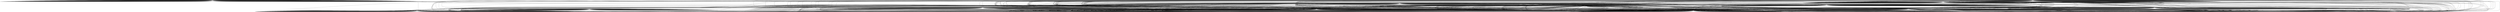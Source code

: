 graph G{
node[shape=point]
"ithaca"[color=red]
"ithaca" -- "Aeolus";
"ithaca" -- "Aegina";
"ithaca" -- "Fernando_Pessoa";
"ithaca" -- "List_of_islands_of_Greece";
"ithaca" -- "List_of_historical_period_drama_films";
"ithaca" -- "Homer";
"ithaca" -- "Ithaca,_New_York";
"ithaca" -- "Larissa";
"ithaca" -- "Nymph";
"ithaca" -- "Odyssey";
"ithaca" -- "Odysseus";
"ithaca" -- "Poseidon";
"ithaca" -- "Rem_Koolhaas";
"ithaca" -- "Shinto";
"ithaca" -- "Trojan_War";
"ithaca" -- "Mycenae";
"ithaca" -- "12th_century_BC";
"ithaca" -- "Ionian_Sea";
"ithaca" -- "1170s_BC";
"ithaca" -- "Corfu";
"ithaca" -- "Pylos";
"ithaca" -- "Penelope";
"ithaca" -- "Ulysses_(novel)";
"ithaca" -- "Cicada";
"ithaca" -- "Cyclops";
"ithaca" -- "List_of_Greek_mythological_figures";
"ithaca" -- "Helen_of_Troy";
"ithaca" -- "Argos";
"ithaca" -- "Hydra_(island)";
"ithaca" -- "Telemachus";
"ithaca" -- "The_Human_Comedy_(novel)";
"ithaca" -- "Aethon";
"ithaca" -- "Achaemenides";
"ithaca" -- "Laertes";
"ithaca" -- "Arcesius";
"ithaca" -- "Eurylochus_(mythology)";
"ithaca" -- "Telegonus";
"ithaca" -- "Lotus_eaters";
"ithaca" -- "Medon";
"ithaca" -- "Mentor";
"ithaca" -- "Pegaeae";
"ithaca" -- "Thasos";
"ithaca" -- "Samothrace";
"ithaca" -- "Autolycus";
"ithaca" -- "Eumaeus";
"ithaca" -- "Halitherses";
"ithaca" -- "Arnaeus";
"ithaca" -- "Phemius";
"ithaca" -- "Planctae";
"ithaca" -- "Promachus";
"ithaca" -- "Cape_Canaveral,_Florida";
"ithaca" -- "St__Clair,_Pennsylvania";
"ithaca" -- "Talk_Ithaca_(Homer)";
"ithaca" -- "Ithaca_(disambiguation)";
"ithaca" -- "William_II_of_Sicily";
"ithaca" -- "List_of_archaeological_sites_by_country";
"ithaca" -- "Mytilene";
"ithaca" -- "Locris";
"ithaca" -- "Andros";
"ithaca" -- "Hans_Bethe";
"ithaca" -- "Northern_Epirus";
"ithaca" -- "Apelles";
"ithaca" -- "Laestrygonians";
"ithaca" -- "Cephalonia";
"ithaca" -- "Talk_Cephalonia";
"ithaca" -- "John_Cowper_Powys";
"ithaca" -- "Protectorate";
"ithaca" -- "Gerhard_Herzberg";
"ithaca" -- "Kavala";
"ithaca" -- "Ioannis_Metaxas";
"ithaca" -- "Lefkada";
"ithaca" -- "Talk_Cádiz";
"ithaca" -- "The_Odyssey__A_Modern_Sequel";
"ithaca" -- "Linati_schema_for_Ulysses";
"ithaca" -- "Gilbert_schema_for_Ulysses";
"ithaca" -- "Mantineia";
"ithaca" -- "Ancient_Greek_religion";
"ithaca" -- "Syros";
"ithaca" -- "Ithaki";
"ithaca" -- "Kappa_Alpha_Society";
"ithaca" -- "Empire_Earth";
"ithaca" -- "Ionian_Islands";
"ithaca" -- "Trikala";
"ithaca" -- "Kozani";
"ithaca" -- "Paxi";
"ithaca" -- "Zakynthos";
"ithaca" -- "Kythira";
"ithaca" -- "Troy_(film)";
"ithaca" -- "Iceland_gull";
"ithaca" -- "Megalopolis,_Greece";
"ithaca" -- "Mount_Ainos";
"ithaca" -- "Ulysses_(poem)";
"ithaca" -- "Acorn_woodpecker";
"ithaca" -- "List_of_Latin_names_of_islands";
"ithaca" -- "An_Enemy_of_the_People";
"ithaca" -- "List_of_islands_in_the_Mediterranean";
"ithaca" -- "Talk_Odysseus";
"ithaca" -- "History_of_sport";
"ithaca" -- "Cape_Maleas";
"ithaca" -- "Ithaca_Island";
"ithaca" -- "Monemvasia";
"ithaca" -- "Thrinacia";
"ithaca" -- "List_of_municipalities_and_communities_in_Greece_(1997–2010)";
"ithaca" -- "Volos";
"ithaca" -- "Thaki";
"ithaca" -- "Aeaea";
"ithaca" -- "Georgians";
"ithaca" -- "Aetolia_Acarnania";
"ithaca" -- "Rhodope_(regional_unit)";
"ithaca" -- "American_University_of_Beirut";
"ithaca" -- "Nicopolis";
"ithaca" -- "Church_of_Greece";
"ithaca" -- "Mykonos";
"ithaca" -- "Harry_Bertoia";
"ithaca" -- "Resident_(title)";
"ithaca" -- "Almyros";
"ithaca" -- "Sitia";
"ithaca" -- "List_of_postal_codes_in_Greece";
"ithaca" -- "Maelstrom";
"ithaca" -- "Timeline_of_Lord_Byron";
"ithaca" -- "Theoclymenus";
"ithaca" -- "Republic_of_Venice";
"ithaca" -- "Skorpios";
"ithaca" -- "Hudson_Lowe";
"ithaca" -- "Duchy_of_the_Archipelago";
"ithaca" -- "William_Gell";
"ithaca" -- "List_of_geological_features_on_Tethys";
"ithaca" -- "Sfakia";
"ithaca" -- "Constantine_P__Cavafy";
"ithaca" -- "Epic_Cycle";
"ithaca" -- "List_of_ancient_Greek_cities";
"ithaca" -- "Metsovo";
"ithaca" -- "Talk_Ithaca";
"ithaca" -- "Enniscorthy";
"ithaca" -- "Greek_hero_cult";
"ithaca" -- "Kalamata";
"ithaca" -- "Greek_sea_gods";
"ithaca" -- "John_Hemming_(explorer)";
"ithaca" -- "British_School_at_Athens";
"ithaca" -- "The_Wild_Duck";
"ithaca" -- "List_of_minor_planets_named_after_places";
"ithaca" -- "Disco_Volante";
"ithaca" -- "Ancient_Greek_literature";
"ithaca" -- "Nafplio";
"ithaca" -- "Sounion";
"ithaca" -- "Master_of_Architecture";
"ithaca" -- "Septinsular_Republic";
"ithaca" -- "Telemachy";
"ithaca" -- "List_of_geological_features_on_Titan";
"ithaca" -- "Ierapetra";
"ithaca" -- "Punk_Rock_Songs";
"ithaca" -- "Agios_Ioannis";
"ithaca" -- "Ithaca_Chasma";
"ithaca" -- "Provinces_of_Greece";
"ithaca" -- "List_of_museums_in_Greece";
"ithaca" -- "Meanings_of_minor_planet_names__1001–1500";
"ithaca" -- "Il_ritorno_d'Ulisse_in_patria";
"ithaca" -- "Val_di_Conspare";
"ithaca" -- "Epirot_Islands";
"ithaca" -- "Kalavryta";
"ithaca" -- "Gytheio";
"ithaca" -- "Tinos";
"ithaca" -- "Konitsa";
"ithaca" -- "Parga";
"ithaca" -- "List_of_wars_involving_Spain";
"ithaca" -- "Werner_Seligmann";
"ithaca" -- "Meanings_of_minor_planet_names__10001–11000";
"ithaca" -- "Indian_Institute_of_Management_Bangalore";
"ithaca" -- "Ari_Hest";
"ithaca" -- "Meanings_of_minor_planet_names__11001–12000";
"ithaca" -- "Erik_Jendresen";
"ithaca" -- "Talk_List_of_films_based_on_Greco_Roman_mythology";
"ithaca" -- "Meanings_of_minor_planet_names__13001–14000";
"ithaca" -- "List_of_caves_in_Greece";
"ithaca" -- "Skopelos";
"ithaca" -- "Lazaretto";
"ithaca" -- "Didymoteicho";
"ithaca" -- "User_talk_Kessler_Archive1";
"ithaca" -- "Elis_Province";
"ithaca" -- "Alexandroupoli";
"ithaca" -- "Souli";
"ithaca" -- "SN_1054";
"ithaca" -- "Poros,_Cephalonia";
"ithaca" -- "Wilhelm_Dörpfeld";
"ithaca" -- "Komotini";
"ithaca" -- "Fiskardo";
"ithaca" -- "List_of_cultural_references_in_Divine_Comedy";
"ithaca" -- "Eordaia";
"ithaca" -- "Mithymna";
"ithaca" -- "Tim_Severin";
"ithaca" -- "Ithake";
"ithaca" -- "Telegony";
"ithaca" -- "Palamedes_(mythology)";
"ithaca" -- "List_of_mythological_objects";
"ithaca" -- "Orestiada";
"ithaca" -- "Taphians";
"ithaca" -- "Echinades";
"ithaca" -- "Apokoronas";
"ithaca" -- "List_of_Greek_place_names";
"ithaca" -- "Oitylo";
"ithaca" -- "The_Pillars_of_Society";
"ithaca" -- "Antikythera";
"ithaca" -- "Enzo_Riccardo_Campagnolo";
"ithaca" -- "Farsala";
"ithaca" -- "Elafonisos";
"ithaca" -- "Ithaca_(Greek)";
"ithaca" -- "Sapes";
"ithaca" -- "Itháki";
"ithaca" -- "Talk_Luwian_language";
"ithaca" -- "Corfu_(regional_unit)";
"ithaca" -- "Lefkada_(regional_unit)";
"ithaca" -- "Kalamos_(island)";
"ithaca" -- "Thesprotians";
"ithaca" -- "Talk_Perth_(disambiguation)";
"ithaca" -- "Ithaca_(Greece)";
"ithaca" -- "Four_Stage_Theory_of_the_Republic_of_China";
"ithaca" -- "Pascal_Lee";
"ithaca" -- "Katabasis";
"ithaca" -- "Category_Ithaca";
"ithaca" -- "Nurse_(band)";
"ithaca" -- "The_Saint_Patrick's_Day_Four";
"ithaca" -- "Oleguer_Presas";
"ithaca" -- "William_Elliot_Griffis";
"ithaca" -- "Mahdi_Elmandjra";
"ithaca" -- "User_talk_206_176_103_199";
"ithaca" -- "Ithaca,_Greece";
"ithaca" -- "Demoptolemus";
"ithaca" -- "Megaris";
"ithaca" -- "Terrapin_Station";
"ithaca" -- "Elassona";
"ithaca" -- "Wikipedia_Featured_article_candidates_Early_life_and_military_career_of_Hugo_Chávez";
"ithaca" -- "Samos";
"ithaca" -- "Bernard_Rands";
"ithaca" -- "The_World's_Desire";
"ithaca" -- "Stavros";
"ithaca" -- "€2_commemorative_coins";
"ithaca" -- "Meanings_of_minor_planet_names__65001–66000";
"ithaca" -- "Pterelaus";
"ithaca" -- "Sage_Hall";
"ithaca" -- "The_Penelopiad";
"ithaca" -- "David_J__Skorton";
"ithaca" -- "Antipaxos";
"ithaca" -- "John_Pendlebury";
"ithaca" -- "Transcription_into_Chinese_characters";
"ithaca" -- "Rudolf_Hercher";
"ithaca" -- "Melantho";
"ithaca" -- "The_Tree_(short_story)";
"ithaca" -- "Elijah_B__Torn";
"ithaca" -- "Willoughby_Sharp";
"ithaca" -- "WarCry_(band)";
"ithaca" -- "Odysseus_Unbound";
"ithaca" -- "Paliki";
"ithaca" -- "Dmitri_Nabokov";
"ithaca" -- "List_of_Metamorphoses_characters";
"ithaca" -- "Homer's_Ithaca";
"ithaca" -- "Talk_Homer's_Ithaca";
"ithaca" -- "Callidice";
"ithaca" -- "Talk_Paliki,_Homer's_Ithaca_Archive_1";
"ithaca" -- "List_of_Age_of_Mythology_characters";
"ithaca" -- "Talk_Odysseus_Unbound_Archive_1";
"ithaca" -- "Wikipedia_Featured_article_candidates_Archived_nominations_December_2005";
"ithaca" -- "Alalcomenae";
"ithaca" -- "User_talk_Dbachmann_archiveD";
"ithaca" -- "Plomari";
"ithaca" -- "User_talk_Akhilleus_archive1";
"ithaca" -- "Ulysses_Club";
"ithaca" -- "List_of_Trojan_War_characters";
"ithaca" -- "User_talk_66_154_156_130";
"ithaca" -- "Meganisi";
"ithaca" -- "Kastos";
"ithaca" -- "Arkoudi";
"ithaca" -- "Atokos";
"ithaca" -- "Vromonas";
"ithaca" -- "Othonoi";
"ithaca" -- "Oxeia";
"ithaca" -- "Makri";
"ithaca" -- "Strofades";
"ithaca" -- "Andrew_Thomas_(composer)";
"ithaca" -- "Vathy";
"ithaca" -- "Dorida";
"ithaca" -- "Cayuga's_Waiters";
"ithaca" -- "Methoni,_Messenia";
"ithaca" -- "David_Borden";
"ithaca" -- "Petalas";
"ithaca" -- "Pontikos";
"ithaca" -- "Karlonisi";
"ithaca" -- "Prováti";
"ithaca" -- "Drakonera";
"ithaca" -- "Drakoneras";
"ithaca" -- "French_exonyms";
"ithaca" -- "Posthomerica";
"ithaca" -- "Odysseas_Androutsos";
"ithaca" -- "Life_of_Homer_(Pseudo_Herodotus)";
"ithaca" -- "Tethys_Research_Institute";
"ithaca" -- "Wishbone_and_the_Amazing_Odyssey";
"ithaca" -- "International_Team";
"ithaca" -- "Philoetius_(Odyssey)";
"ithaca" -- "Naousa,_Imathia";
"ithaca" -- "The_Three_Stooges_Meet_Hercules";
"ithaca" -- "Phoenice";
"ithaca" -- "User_talk_Kessler";
"ithaca" -- "Strait_of_Ithaca";
"ithaca" -- "Same_(ancient_Greece)";
"ithaca" -- "Portal_Poetry_Selected_article";
"ithaca" -- "Ithaca_(Island)";
"ithaca" -- "Molos_Gulf";
"ithaca" -- "Ithaca_(island)";
"ithaca" -- "Archduke_Ludwig_Salvator_of_Austria";
"ithaca" -- "Super_prefectures_of_Greece";
"ithaca" -- "United_States_of_the_Ionian_Islands";
"ithaca" -- "Chalkeia";
"ithaca" -- "Returns_from_Troy";
"ithaca" -- "Soufli";
"ithaca" -- "Viannos";
"ithaca" -- "Temenos,_Greece";
"ithaca" -- "Margariti";
"ithaca" -- "Filiates";
"ithaca" -- "Pangaio";
"ithaca" -- "Sami,_Cephalonia";
"ithaca" -- "Agia,_Larissa";
"ithaca" -- "Tyrnavos";
"ithaca" -- "Lefki";
"ithaca" -- "Koroni";
"ithaca" -- "Where_Troy_Once_Stood";
"ithaca" -- "Visaltia";
"ithaca" -- "Kalabaka";
"ithaca" -- "Domokos";
"ithaca" -- "Randall_James_Bayer";
"ithaca" -- "Cornell_Institute_for_Public_Affairs";
"ithaca" -- "Selino";
"ithaca" -- "Kissamos";
"ithaca" -- "Monte_di_Procida";
"ithaca" -- "Kranaia";
"ithaca" -- "Treaty_of_London_(1864)";
"ithaca" -- "Barbara_Lifton";
"ithaca" -- "Adam_Dobson";
"ithaca" -- "Descent_to_the_underworld";
"ithaca" -- "Roy_H__Park_School_of_Communications";
"ithaca" -- "Geography_of_the_Odyssey";
"ithaca" -- "Valtos_Province";
"ithaca" -- "User_talk_208_67_34_250";
"ithaca" -- "Template_Ithaca_div";
"ithaca" -- "Lazareto_(Ithaca)";
"ithaca" -- "Pistros";
"ithaca" -- "Praso_(Echinades)";
"ithaca" -- "Tsakalonisi";
"ithaca" -- "Apasa_(Echinades)";
"ithaca" -- "Alan_Krashesky";
"ithaca" -- "Tod_Williams_Billie_Tsien_Architects";
"ithaca" -- "Ottoman–Venetian_War_(1499–1503)";
"ithaca" -- "User_talk_69_125_173_235";
"ithaca" -- "Théophile_Cailleux";
"ithaca" -- "AirSea_Lines";
"ithaca" -- "Cinema_Tropical";
"ithaca" -- "Home_Sweet_Homer_(musical)";
"ithaca" -- "User_talk_Knowbase1";
"ithaca" -- "Drew_Nieporent";
"ithaca" -- "Rod_Crewther";
"ithaca" -- "Ιθάκη";
"ithaca" -- "Portal_United_Kingdom_Featured_article";
"ithaca" -- "Portal_Poetry_Selected_article_4";
"ithaca" -- "County_palatine_of_Cephalonia_and_Zakynthos";
"ithaca" -- "User_talk_74_7_8_90";
"ithaca" -- "Antony_J__Lucas";
"ithaca" -- "Marino_Lucas";
"ithaca" -- "Allium_moly";
"ithaca" -- "Amphimachus";
"ithaca" -- "USS_Ulysses_(ARB_9)";
"ithaca" -- "User_talk_74_68_39_84";
"ithaca" -- "Andreas_Lekatsas";
"ithaca" -- "Talk_Journal_of_Biological_Chemistry";
"ithaca" -- "Triarchy_of_Negroponte";
"ithaca" -- "Nora_Daza";
"ithaca" -- "Mount_Erymanthos";
"ithaca" -- "Wikipedia_WikiProject_Spam_COIReports_2007,_May_28";
"ithaca" -- "Aigialeia";
"ithaca" -- "Talk_The_Eagle_(TV_series)";
"ithaca" -- "Venetian_Albania";
"ithaca" -- "Siege_of_Thessalonica_(1422–30)";
"ithaca" -- "Template_Ionian_Islands";
"ithaca" -- "Kefalonia_Ithaca_Football_Clubs_Association";
"ithaca" -- "List_of_European_islands_by_area";
"ithaca" -- "Carl_Haller_von_Hallerstein";
"ithaca" -- "List_of_sister_cities_in_Florida";
"ithaca" -- "Charles_H__Dyson_School_of_Applied_Economics_and_Management";
"ithaca" -- "Patras_Province";
"ithaca" -- "International_Congress_of_Genetics";
"ithaca" -- "Nafpaktia";
"ithaca" -- "Pileus_(hat)";
"ithaca" -- "Cephalonia_Prefecture";
"ithaca" -- "Vido";
"ithaca" -- "Troy_series__Characters";
"ithaca" -- "Mark_Freeman";
"ithaca" -- "German_Archaeological_Institute_at_Athens";
"ithaca" -- "Norwegian_Institute_at_Athens";
"ithaca" -- "User_talk_205_119_39_14";
"ithaca" -- "1151_Ithaka";
"ithaca" -- "Eugene_Schuyler";
"ithaca" -- "Lazaretto_Island";
"ithaca" -- "Lazaretto_Islet";
"ithaca" -- "Greeks_in_New_Zealand";
"ithaca" -- "Assassination_of_the_recruiter_Bazin";
"ithaca" -- "User_talk_75_185_172_52";
"ithaca" -- "Category_People_from_Ithaca";
"ithaca" -- "Almopia";
"ithaca" -- "Doris_Mable_Cochran";
"ithaca" -- "Separatio_Leprosorum";
"ithaca" -- "Trekse";
"ithaca" -- "Ithaque";
"ithaca" -- "Wikipedia_Today's_featured_article_January_2008";
"ithaca" -- "Wikipedia_Today's_featured_article_January_1,_2008";
"ithaca" -- "Eusebia_(empress)";
"ithaca" -- "Sacred_Band_(1821)";
"ithaca" -- "Odysseus_and_the_Isle_of_the_Mists";
"ithaca" -- "Boar_hunting";
"ithaca" -- "User_talk_217_155_43_39";
"ithaca" -- "Iyabo_Obasanjo_Bello";
"ithaca" -- "Gortynia";
"ithaca" -- "Wikipedia_talk_Today's_featured_article_January_1,_2008";
"ithaca" -- "User_talk_24_30_137_14";
"ithaca" -- "Frankokratia";
"ithaca" -- "Panic_Spring";
"ithaca" -- "J__Barkley_Rosser,_Jr_";
"ithaca" -- "Boyce_McDaniel";
"ithaca" -- "Imperial_Italy_(fascist)";
"ithaca" -- "Lakes_of_Titan";
"ithaca" -- "Ithaca,_Queensland";
"ithaca" -- "Ctimene";
"ithaca" -- "Guillermo_Jullian_de_la_Fuente";
"ithaca" -- "Timeline_of_the_Adriatic_campaign_of_1807–14";
"ithaca" -- "Portal_Opera_Selected_article";
"ithaca" -- "Adriatic_campaign_of_1807–14";
"ithaca" -- "Pyrrhias";
"ithaca" -- "User_talk_87_203_27_97";
"ithaca" -- "Stato_da_Màr";
"ithaca" -- "List_of_Bolivian_submissions_for_the_Academy_Award_for_Best_Foreign_Language_Film";
"ithaca" -- "User_talk_69_113_158_140";
"ithaca" -- "User_talk_68_198_210_147";
"ithaca" -- "Wikipedia_Articles_for_deletion_Log_2008_May_23";
"ithaca" -- "Wikipedia_Articles_for_deletion_254_in_Ireland";
"ithaca" -- "Pontonous";
"ithaca" -- "Orsilochus";
"ithaca" -- "Mesaulius";
"ithaca" -- "John_Oswald_(British_Army_officer)";
"ithaca" -- "User_talk_85_73_65_157";
"ithaca" -- "Greek_Senate";
"ithaca" -- "Pénélope";
"ithaca" -- "List_of_herbaria";
"ithaca" -- "Best_of_+";
"ithaca" -- "Portal_Finger_Lakes_Selected_article";
"ithaca" -- "Portal_Finger_Lakes_Selected_article_5";
"ithaca" -- "AguaClara";
"ithaca" -- "Wikipedia_2008_main_page_redesign_proposal_Tlogmer";
"ithaca" -- "Wikipedia_WikiProject_Greece_Cleanup_listing";
"ithaca" -- "Gottfried_Schatz";
"ithaca" -- "Nantucket_series";
"ithaca" -- "Petrine_Archer_Straw";
"ithaca" -- "Messini";
"ithaca" -- "Raphael_of_Lesvos";
"ithaca" -- "Robert_M__Goodman";
"ithaca" -- "Frans_Maurits_Jaeger";
"ithaca" -- "Georgia_for_Georgians";
"ithaca" -- "Talk_Iliad";
"ithaca" -- "Iliad";
"ithaca" -- "Tang_Muli";
"ithaca" -- "Thomas_James_(minister)";
"ithaca" -- "David_Prychitko";
"ithaca" -- "Museum_of_Human_Beings";
"ithaca" -- "Technology_of_the_Dune_universe";
"ithaca" -- "User_talk_220_240_161_96";
"ithaca" -- "Howard_McCalebb";
"ithaca" -- "User_talk_165_138_128_14";
"ithaca" -- "Ithica_27_ϕ_9";
"ithaca" -- "Suitors_of_Penelope";
"ithaca" -- "Symposium_on_Principles_of_Distributed_Computing";
"ithaca" -- "User_talk_72_55_230_30";
"ithaca" -- "User_talk_98_240_103_52";
"ithaca" -- "Wikipedia_0_7_0_7geo_Turkey";
"ithaca" -- "Wikipedia_0_7_0_7geo_Greece";
"ithaca" -- "Wikipedia_0_7_0_7geo_Greece_G";
"ithaca" -- "Wikipedia_0_7_0_7geo_Turkey_G";
"ithaca" -- "Machines_of_Grace";
"ithaca" -- "Wikipedia_Featured_article_candidates_Archived_nominations_March_2009";
"Aeolus" -- "Agamemnon";
"Aeolus" -- "Ajax_(mythology)";
"Aeolus" -- "Achaeans_(Homer)";
"Aeolus" -- "Circe";
"Aeolus" -- "Dactylic_hexameter";
"Aeolus" -- "Euripides";
"Aeolus" -- "List_of_Greek_words_with_English_derivatives";
"Aeolus" -- "Homer";
"Aeolus" -- "Mythology";
"Aeolus" -- "O_Brother,_Where_Art_Thou?";
"Aeolus" -- "Odyssey";
"Aeolus" -- "Odysseus";
"Aeolus" -- "Poseidon";
"Aeolus" -- "Polyphemus";
"Aeolus" -- "Sicily";
"Aeolus" -- "Tyrrhenian_Sea";
"Aeolus" -- "Virgil";
"Aeolus" -- "Vlaardingen";
"Aeolus" -- "Winter";
"Aeolus" -- "Aeneid";
"Aeolus" -- "Triton_(mythology)";
"Aeolus" -- "Aeolian_Islands";
"Aeolus" -- "Menelaus";
"Aeolus" -- "Penelope";
"Aeolus" -- "Siren_(mythology)";
"Aeolus" -- "Ulysses_(novel)";
"Aeolus" -- "Ithaca";
"Aeolus" -- "List_of_Greek_mythological_figures";
"Aeolus" -- "Helen_of_Troy";
"Aeolus" -- "Telemachus";
"Aeolus" -- "Sisyphus";
"Aeolus" -- "Argonauts";
"Aeolus" -- "Athamas";
"Aeolus" -- "The_Human_Comedy_(novel)";
"Aeolus" -- "Astraeus";
"Aeolus" -- "Cephalus";
"Aeolus" -- "Alcyone";
"Aeolus" -- "Aloeus";
"Aeolus" -- "Canace";
"Aeolus" -- "Enarete";
"Aeolus" -- "Iphis";
"Aeolus" -- "Achaemenides";
"Aeolus" -- "Deucalion";
"Aeolus" -- "Oebalus";
"Aeolus" -- "Salmoneus";
"Aeolus" -- "Cretheus";
"Aeolus" -- "Aiolos";
"Aeolus" -- "Aeolos";
"Aeolus" -- "Perieres";
"Aeolus" -- "Periboea";
"Aeolus" -- "Laertes";
"Aeolus" -- "Eurylochus_(mythology)";
"Aeolus" -- "Lotus_eaters";
"Aeolus" -- "Patroclus";
"Aeolus" -- "Medon";
"Aeolus" -- "Mentor";
"Aeolus" -- "Hellen";
"Aeolus" -- "Xuthus";
"Aeolus" -- "Minyas_(mythology)";
"Aeolus" -- "Alcinous";
"Aeolus" -- "Nausicaa";
"Aeolus" -- "Agelaus";
"Aeolus" -- "Alcimede";
"Aeolus" -- "Amphinomus";
"Aeolus" -- "Anticlea";
"Aeolus" -- "Antiphates";
"Aeolus" -- "Antiphus";
"Aeolus" -- "Aretus";
"Aeolus" -- "Arne_(mythology)";
"Aeolus" -- "Deioneus";
"Aeolus" -- "Elpenor";
"Aeolus" -- "Eumaeus";
"Aeolus" -- "Eupeithes";
"Aeolus" -- "Euryalus";
"Aeolus" -- "Eurycleia";
"Aeolus" -- "Halitherses";
"Aeolus" -- "Arnaeus";
"Aeolus" -- "Laodamas";
"Aeolus" -- "Melanippe";
"Aeolus" -- "Phemius";
"Aeolus" -- "Pisidice";
"Aeolus" -- "Polites_(friend_of_Odysseus)";
"Aeolus" -- "Eolia,_Missouri";
"Aeolus" -- "Eola,_Oregon";
"Aeolus" -- "Aposiopesis";
"Aeolus" -- "Henry_VI,_Part_2";
"Aeolus" -- "Michael_J__Pollard";
"Aeolus" -- "Telepylos";
"Aeolus" -- "Aeolian_harp";
"Aeolus" -- "The_Odyssey__A_Modern_Sequel";
"Aeolus" -- "Linati_schema_for_Ulysses";
"Aeolus" -- "Gilbert_schema_for_Ulysses";
"Aeolus" -- "Weather_modification";
"Aeolus" -- "Ulysses_(poem)";
"Aeolus" -- "Talk_Vulcan_(mythology)";
"Aeolus" -- "Scheria";
"Aeolus" -- "Demodocus_(Odyssey_character)";
"Aeolus" -- "Talk_Odysseus";
"Aeolus" -- "Calypso_(mythology)";
"Aeolus" -- "Menestheus";
"Aeolus" -- "Thrinacia";
"Aeolus" -- "Les_Troyens";
"Aeolus" -- "Aeolic_Greek";
"Aeolus" -- "Ogygia";
"Aeolus" -- "Aeaea";
"Aeolus" -- "Laocoön_and_His_Sons";
"Aeolus" -- "Ulysses_31";
"Aeolus" -- "Talk_Dardania_(Balkans)";
"Aeolus" -- "Twins_in_mythology";
"Aeolus" -- "Obscuris_vera_involvens";
"Aeolus" -- "Proto_Indo_European_religion";
"Aeolus" -- "Aeolian";
"Aeolus" -- "Dubliners";
"Aeolus" -- "Twelve_Olympians";
"Aeolus" -- "Arete_(mythology)";
"Aeolus" -- "Talk_Troy";
"Aeolus" -- "Theoclymenus";
"Aeolus" -- "Nestor_(mythology)";
"Aeolus" -- "On_First_Looking_into_Chapman's_Homer";
"Aeolus" -- "Aeolian_processes";
"Aeolus" -- "Dido_and_Aeneas";
"Aeolus" -- "In_medias_res";
"Aeolus" -- "Wikipedia_Offline_reports_This_article_links_to_a_redirect_back_to_itself";
"Aeolus" -- "Echetus";
"Aeolus" -- "Anamur";
"Aeolus" -- "Palace_of_Caserta";
"Aeolus" -- "Template_Greek_myth_(aquatic_olympian)";
"Aeolus" -- "Aeolipile";
"Aeolus" -- "Talk_Aeolipile";
"Aeolus" -- "Epithets_in_Homer";
"Aeolus" -- "Clytius";
"Aeolus" -- "The_Dunciad";
"Aeolus" -- "The_Cantos";
"Aeolus" -- "Cicones";
"Aeolus" -- "Aelous";
"Aeolus" -- "Talk_Aeolus";
"Aeolus" -- "Il_ritorno_d'Ulisse_in_patria";
"Aeolus" -- "List_of_eponymous_adjectives_in_English";
"Aeolus" -- "Dia_(mythology)";
"Aeolus" -- "Vergilius_Vaticanus";
"Aeolus" -- "Vergilius_Romanus";
"Aeolus" -- "Vergilius_Augusteus";
"Aeolus" -- "Aeolians";
"Aeolus" -- "Hysteron_proteron";
"Aeolus" -- "Eolus";
"Aeolus" -- "Aeolis";
"Aeolus" -- "Ad_astra_(phrase)";
"Aeolus" -- "Argos_(dog)";
"Aeolus" -- "Actor_(mythology)";
"Aeolus" -- "Dido,_Queen_of_Carthage_(play)";
"Aeolus" -- "Catalogue_of_Women";
"Aeolus" -- "List_of_cultural_references_in_Divine_Comedy";
"Aeolus" -- "Cave_of_the_Winds_(New_York)";
"Aeolus" -- "Metapontum";
"Aeolus" -- "List_of_mythological_objects";
"Aeolus" -- "And_Then_There_Was_Silence";
"Aeolus" -- "King_Arthur_(opera)";
"Aeolus" -- "Amfissa";
"Aeolus" -- "Erinna";
"Aeolus" -- "Ancient_Macedonians";
"Aeolus" -- "Ismara";
"Aeolus" -- "Names_of_the_Greeks";
"Aeolus" -- "True_History";
"Aeolus" -- "Makedon_(mythology)";
"Aeolus" -- "Old_Man_of_the_Sea";
"Aeolus" -- "Talk_Anemoi";
"Aeolus" -- "Chorizontes";
"Aeolus" -- "ADM_Aeolus";
"Aeolus" -- "The_Odyssey_(miniseries)";
"Aeolus" -- "The_House_of_Fame";
"Aeolus" -- "Heroides";
"Aeolus" -- "The_Golden_Apple_(musical)";
"Aeolus" -- "User_talk_216_11_79_21";
"Aeolus" -- "Trojan_Odyssey";
"Aeolus" -- "Amphimedon";
"Aeolus" -- "Demoptolemus";
"Aeolus" -- "Aeolosaurus";
"Aeolus" -- "Ulysses'_Gaze";
"Aeolus" -- "Aeneas,_Anchises,_and_Ascanius";
"Aeolus" -- "The_World's_Desire";
"Aeolus" -- "Ion_(play)";
"Aeolus" -- "Book_of_Ballymote";
"Aeolus" -- "Homeric_Question";
"Aeolus" -- "Antinous_son_of_Eupeithes";
"Aeolus" -- "Thrasymedes_(mythology)";
"Aeolus" -- "Class_of_the_Titans";
"Aeolus" -- "Aquila_Suite_–_12_Arpeggio_Concert_Etudes_for_Solo_Piano";
"Aeolus" -- "Cyclops_(play)";
"Aeolus" -- "Anemoi";
"Aeolus" -- "The_Penelopiad";
"Aeolus" -- "Perimedes";
"Aeolus" -- "Lacrimae_rerum";
"Aeolus" -- "Canace_(play)";
"Aeolus" -- "Tales_of_Brave_Ulysses";
"Aeolus" -- "User_talk_170_158_74_101";
"Aeolus" -- "Melantho";
"Aeolus" -- "Homeric_scholarship";
"Aeolus" -- "Odysseus_Unbound";
"Aeolus" -- "List_of_Metamorphoses_characters";
"Aeolus" -- "Homer's_Ithaca";
"Aeolus" -- "Aeolus_Railroad_Car";
"Aeolus" -- "User_talk_Latinus~enwiki_Archive2";
"Aeolus" -- "Ausones";
"Aeolus" -- "User_talk_Wetman_archive3July2006";
"Aeolus" -- "User_talk_Edwy_Archive2";
"Aeolus" -- "List_of_Martian_canals";
"Aeolus" -- "Hippotes";
"Aeolus" -- "Mount_Eolus";
"Aeolus" -- "Odysseus'_scar_(Auerbach)";
"Aeolus" -- "Wishbone_and_the_Amazing_Odyssey";
"Aeolus" -- "Philoetius_(Odyssey)";
"Aeolus" -- "Greek_underworld";
"Aeolus" -- "Aiolou_Street";
"Aeolus" -- "Experto_crede";
"Aeolus" -- "Big_Fish__A_Novel_of_Mythic_Proportions";
"Aeolus" -- "Orseis";
"Aeolus" -- "On_Translating_Homer";
"Aeolus" -- "Odyssean_gods";
"Aeolus" -- "Returns_from_Troy";
"Aeolus" -- "Willamette_Valley_AVA";
"Aeolus" -- "Amelia_(novel)";
"Aeolus" -- "Alceste_(Lully)";
"Aeolus" -- "Achille_et_Polyxène";
"Aeolus" -- "Polydamna";
"Aeolus" -- "Giasone";
"Aeolus" -- "World_of_The_League_of_Extraordinary_Gentlemen";
"Aeolus" -- "Geography_of_the_Odyssey";
"Aeolus" -- "Modern_understanding_of_Greek_mythology";
"Aeolus" -- "Template_Places_visited_by_Odysseus_in_the_Odyssey";
"Aeolus" -- "Alexandre_Jacovleff";
"Aeolus" -- "Didone_abbandonata";
"Aeolus" -- "Roman_d'Enéas";
"Aeolus" -- "Peisistratus_(Odyssey)";
"Aeolus" -- "User_talk_75_131_233_114";
"Aeolus" -- "List_of_7_foot_gauge_railway_locomotive_names";
"Aeolus" -- "Aethlius";
"Aeolus" -- "List_of_Ulysses_31_episodes";
"Aeolus" -- "Softs";
"Aeolus" -- "Home_Sweet_Homer_(musical)";
"Aeolus" -- "User_talk_204_39_18_101";
"Aeolus" -- "Agathyrnum";
"Aeolus" -- "Hail_fellow_well_met";
"Aeolus" -- "Stratichus";
"Aeolus" -- "Echephron";
"Aeolus" -- "Hippe";
"Aeolus" -- "Poemander_(mythology)";
"Aeolus" -- "Magnes_(mythology)";
"Aeolus" -- "Amphithea";
"Aeolus" -- "Glam_Slam_Ulysses";
"Aeolus" -- "User_talk_206_180_109_22_Archive";
"Aeolus" -- "Alive___Well__Recorded_in_Paris";
"Aeolus" -- "Pagan_Operetta";
"Aeolus" -- "USS_LST_310";
"Aeolus" -- "Æolus";
"Aeolus" -- "Æolos";
"Aeolus" -- "Aiolus";
"Aeolus" -- "Aegiale_(daughter_of_Helios)";
"Aeolus" -- "Ceyx";
"Aeolus" -- "Rediscovering_Homer";
"Aeolus" -- "Didone_abbandonata_(Sarti)";
"Aeolus" -- "Star_Trek__Odyssey";
"Aeolus" -- "Calyce_(mythology)";
"Aeolus" -- "HMS_Aeolus";
"Aeolus" -- "Didone_(opera)";
"Aeolus" -- "Le_nozze_di_Teti_e_di_Peleo";
"Aeolus" -- "Gates_of_Fire_(album)";
"Aeolus" -- "Ulysses_(1954_film)";
"Aeolus" -- "Boeotus";
"Aeolus" -- "User_talk_24_85_153_18";
"Aeolus" -- "Achaeus_(son_of_Xuthus)";
"Aeolus" -- "Category_Aeolides";
"Aeolus" -- "Template_Characters_in_the_Odyssey";
"Aeolus" -- "Αἴολος";
"Aeolus" -- "Odysseus_and_the_Isle_of_the_Mists";
"Aeolus" -- "Dorus";
"Aeolus" -- "French_ship_Éole_(1789)";
"Aeolus" -- "User_talk_Rwessel";
"Aeolus" -- "Talk_Enarete";
"Aeolus" -- "Wind";
"Aeolus" -- "Eola_Amity_Hills_AVA";
"Aeolus" -- "USS_Aeolus_(ID_3005)";
"Aeolus" -- "AEolos";
"Aeolus" -- "Ctimene";
"Aeolus" -- "Timeo_Danaos_et_dona_ferentes";
"Aeolus" -- "Titon_et_l'Aurore";
"Aeolus" -- "Aeolus_Ridge";
"Aeolus" -- "Mount_Aeolus_(Antarctica)";
"Aeolus" -- "AEolus";
"Aeolus" -- "Idoménée";
"Aeolus" -- "List_of_wind_deities";
"Aeolus" -- "User_talk_80_7_67_16";
"Aeolus" -- "Didon_(Piccinni)";
"Aeolus" -- "Pontonous";
"Aeolus" -- "Orsilochus";
"Aeolus" -- "Mesaulius";
"Aeolus" -- "Alcyone_(opera)";
"Aeolus" -- "Aeolius";
"Aeolus" -- "Aeolios";
"Aeolus" -- "Eolius";
"Aeolus" -- "Eolios";
"Aeolus" -- "Aeolian_landform";
"Aeolus" -- "The_Assembly_of_Gods";
"Aeolus" -- "Odyssey__The_Search_for_Ulysses";
"Aeolus" -- "Leodes";
"Aeolus" -- "User_talk_68_57_188_102";
"Aeolus" -- "User_talk_67_142_162_25";
"Aeolus" -- "Suitors_of_Penelope";
"Aeolus" -- "Ewald_Kooiman";
"Aeolus" -- "Current_Nobody";
"Aeolus" -- "List_of_masculine_Latin_nouns_of_the_1st_declension";
"Aeolus" -- "Twister_(comics)";
"Aeolus" -- "Between_Scylla_and_Charybdis";
"Aeolus" -- "User_talk_163_153_220_161";
"Aeolus" -- "Wikipedia_Suggestions_for_disambiguation_repair_A17";
"Aeolus" -- "L'Odissea";
"Aeolus" -- "User_talk_216_157_200_220";
"Aeolus" -- "Deucalion_of_Crete";
"Aeolus" -- "Les_Aventures_de_Télémaque";
"Aeolus" -- "Ascanius_Shooting_the_Stag_of_Sylvia";
"Aeolus" -- "List_of_Disney's_Hercules_characters";
"Aeolus" -- "Quos_ego";
"Aeolus" -- "The_Play_of_the_Weather";
"Aeolus" -- "Mount_Aeolus_(Vermont)";
"Aeolus" -- "User_talk_98_28_236_148";
"Aeolus" -- "USS_Aeolus_(SP_186)";
"Aeolus" -- "Chrysippus_(disambiguation)";
"Aeolus" -- "User_talk_74_178_220_122";
"Aeolus" -- "User_talk_67_176_240_2";
"Aeolus" -- "Melanthius_(Odyssey)";
"Aeolus" -- "User_talk_66_214_112_79";
"Aeolus" -- "Wikipedia_WikiProject_Classical_Greece_and_Rome_Popular_pages";
"Aeolus" -- "Macareus_(son_of_Helios)";
"Aeolus" -- "User_talk_72_201_147_104";
"Aeolus" -- "Didone_abbandonata_(Albinoni)";
"Aeolus" -- "Dido,_Queen_of_Carthage_(opera)";
"Aeolus" -- "Giardino_all'italiana";
"Aeolus" -- "Didone_abbandonata_(Sarro)";
"Aeolus" -- "The_Avenger_(1962_film)";
"Aeolus" -- "User_talk_74_190_53_117";
"Aeolus" -- "The_Lost_Books_of_the_Odyssey";
"Aeolus" -- "User_talk_173_34_214_248";
"Aeolus" -- "User_talk_24_144_207_5";
"Aeolus" -- "Hermoniakos'_Iliad";
"Aeolus" -- "Legendary_progenitor";
"Aeolus" -- "The_Odyssey_(Smith)";
"Aeolus" -- "The_Lost_Hero";
"Aeolus" -- "The_Heroes_of_Olympus";
"Aeolus" -- "Andromède";
"Aeolus" -- "The_Four_Seasons_(Sozzi)";
"Aeolus" -- "User_talk_216_218_127_221";
"Aeolus" -- "User_talk_65_182_127_16";
"Aeolus" -- "User_talk_66_141_170_204";
"Aeolus" -- "Wikipedia_0_8_Index_A2";
"Aeolus" -- "Jaffa";
"Aeolus" -- "Titans_in_popular_culture";
"Aeolus" -- "User_talk_67_123_16_161";
"Aeolus" -- "Perimede_(mythology)";
"Aeolus" -- "Cleobule";
"Aeolus" -- "User_talk_72_49_109_129";
"Aeolus" -- "Polymele";
"Aeolus" -- "Myrmidon_(hero)";
"Aeolus" -- "Lapithes_(hero)";
"Aeolus" -- "Sortes_Vergilianae";
"Aeolus" -- "Hippodamas";
"Aeolus" -- "Talk_List_of_Metamorphoses_characters_Table";
"Aeolus" -- "Didon_(Desmarets)";
"Aeolus" -- "Dolius";
"Aeolus" -- "Ctesippus";
"Aeolus" -- "Philitas_of_Cos";
"Aeolus" -- "User_talk_173_9_33_217";
"Aeolus" -- "Macareus_(son_of_Aeolus)";
"Aeolus" -- "Amphissa_(mythology)";
"Aeolus" -- "Wikipedia_0_8_First_half";
"Aeolus" -- "Keyhole_(film)";
"Aeolus" -- "The_Strange_Awakening_of_Lazy_Smurf";
"Aeolus" -- "List_of_Camp_Half_Blood_characters";
"Aeolus" -- "List_of_Athena's_Saints";
"Aeolus" -- "Aiolosaurus";
"Aeolus" -- "Hippotades";
"Aeolus" -- "Papyrus_Oxyrhynchus_31";
"Aeolus" -- "Aoelus";
"Aeolus" -- "Zerreißet,_zersprenget,_zertrümmert_die_Gruft,_BWV_205";
"Aeolus" -- "User_talk_207_72_66_5_Archive_1";
"Aeolus" -- "Talk_Christ_myth_theory_Archive_42";
"Aeolus" -- "Aeolus_(disambiguation)";
"Aeolus" -- "User_talk_74_93_85_101_Archive_1";
"Aeolus" -- "User_talk_98_122_86_100";
"Aeolus" -- "User_talk_Keegan0307";
"Aeolus" -- "User_talk_66_61_100_93";
"Aeolus" -- "Peter_A__Appel";
"Aeolus" -- "User_talk_66_172_160_136";
"Aeolus" -- "Astycrateia";
"Aeolus" -- "Æolus_(1797)";
"Aeolus" -- "User_talk_67_169_59_82";
"Aeolus" -- "Mount_Aeolus_(Alberta)";
"Aeolus" -- "User_talk_Thine_Antique_Pen_FULLTALK";
"Aeolus" -- "Dido_building_Carthage";
"Aeolus" -- "Circe_in_the_arts";
"Aeolus" -- "The_Baltic_Origins_of_Homer's_Epic_Tales";
"Aeolus" -- "Deiopea_(Cyrenid)";
"Aeolus" -- "Template_Odyssey_navbox";
"Aeolus" -- "User_talk_173_230_178_22";
"Aeolus" -- "Aeolian_sound";
"Aeolus" -- "Template_Aeneid";
"Aeolus" -- "User_talk_108_206_105_184";
"Aeolus" -- "User_talk_72_0_211_128";
"Aeolus" -- "Wikipedia_WikiProject_Mythology_Encyclopedic_articles";
"Aeolus" -- "User_talk_82_11_122_119";
"Aeolus" -- "User_talk_64_72_222_23";
"Aeolus" -- "User_talk_Charlie_howe20031966";
"Aeolus" -- "Eolienne";
"Aeolus" -- "User_talk_2602_30A_2C87_AB30_C5C4_5987_117A_C99D";
"Aeolus" -- "User_talk_204_9_150_239";
"Aeolus" -- "Mentes_(King_of_the_Taphians)";
"Aeolus" -- "User_talk_23_27_249_204";
"Aeolus" -- "User_talk_98_119_139_53";
"Aeolus" -- "Water_Music_(Telemann)";
"Aegina" -- "Alexander_the_Great";
"Aegina" -- "Aegean_Sea";
"Aegina" -- "Aristophanes";
"Aegina" -- "Athena";
"Aegina" -- "Athens";
"Aegina" -- "Augustus";
"Aegina" -- "Delian_League";
"Aegina" -- "Aeacus";
"Aegina" -- "Aegean_civilizations";
"Aegina" -- "Artemis";
"Aegina" -- "Crete";
"Aegina" -- "Cyclades";
"Aegina" -- "Coin";
"Aegina" -- "Greek_drachma";
"Aegina" -- "Draco_(lawgiver)";
"Aegina" -- "List_of_islands_of_Greece";
"Aegina" -- "Julius_Caesar";
"Aegina" -- "Chios";
"Aegina" -- "Mount_Lykaion";
"Aegina" -- "Larissa";
"Aegina" -- "Munich";
"Aegina" -- "Megara";
"Aegina" -- "Oracle";
"Aegina" -- "Plato";
"Aegina" -- "Pompey";
"Aegina" -- "Peloponnesian_War";
"Aegina" -- "Persephone";
"Aegina" -- "Roman_Republic";
"Aegina" -- "Sculpture";
"Aegina" -- "Santorini";
"Aegina" -- "Themistocles";
"Aegina" -- "Trireme";
"Aegina" -- "Zeus";
"Aegina" -- "5th_century_BC";
"Aegina" -- "481_BC";
"Aegina" -- "431_BC";
"Aegina" -- "491_BC";
"Aegina" -- "200s_BC_(decade)";
"Aegina" -- "Peleus";
"Aegina" -- "Pistachio";
"Aegina" -- "Macedonia_(ancient_kingdom)";
"Aegina" -- "Corfu";
"Aegina" -- "Talk_Coin";
"Aegina" -- "490s_BC";
"Aegina" -- "480s_BC";
"Aegina" -- "Battle_of_Salamis";
"Aegina" -- "450s_BC";
"Aegina" -- "440s_BC";
"Aegina" -- "Marathon,_Greece";
"Aegina" -- "480_BC";
"Aegina" -- "430s_BC";
"Aegina" -- "320s_BC";
"Aegina" -- "Nikos_Kazantzakis";
"Aegina" -- "Timeline_of_ancient_Greece";
"Aegina" -- "Solon";
"Aegina" -- "Bacchylides";
"Aegina" -- "487_BC";
"Aegina" -- "200_BC";
"Aegina" -- "Romaniote_Jews";
"Aegina" -- "Ithaca";
"Aegina" -- "List_of_Greek_mythological_figures";
"Aegina" -- "Naxos";
"Aegina" -- "Ancient_Greece";
"Aegina" -- "322_BC";
"Aegina" -- "Adria";
"Aegina" -- "Hydra_(island)";
"Aegina" -- "Minoan_civilization";
"Aegina" -- "433_BC";
"Aegina" -- "445_BC";
"Aegina" -- "457_BC";
"Aegina" -- "Myrmidons";
"Aegina" -- "Telamon";
"Aegina" -- "458_BC";
"Aegina" -- "Aphaea";
"Aegina" -- "Britomartis";
"Aegina" -- "Delos";
"Aegina" -- "Pindar";
"Aegina" -- "Euboea";
"Aegina" -- "Eleusis";
"Aegina" -- "Phocus";
"Aegina" -- "Patmos";
"Aegina" -- "Thasos";
"Aegina" -- "Samothrace";
"Aegina" -- "Lemnos";
"Aegina" -- "Metamorphoses";
"Aegina" -- "History_of_discovery_and_distribution_of_the_remains_of_Aegean_civilization";
"Aegina" -- "Salamis_Island";
"Aegina" -- "Doric_Greek";
"Aegina" -- "Piraeus";
"Aegina" -- "Theramenes";
"Aegina" -- "Hypereides";
"Aegina" -- "Tarpon_Springs,_Florida";
"Aegina" -- "Charles_Barry";
"Aegina" -- "Saronic_Gulf";
"Aegina" -- "Ludwig_I_of_Bavaria";
"Aegina" -- "Corinth_Canal";
"Aegina" -- "List_of_archaeological_sites_by_country";
"Aegina" -- "Battle_of_Preveza";
"Aegina" -- "Greek_Revival_architecture";
"Aegina" -- "Mytilene";
"Aegina" -- "Locris";
"Aegina" -- "Paros";
"Aegina" -- "Andros";
"Aegina" -- "Milos";
"Aegina" -- "Battle_of_Aegospotami";
"Aegina" -- "Ios_(island)";
"Aegina" -- "Icaria";
"Aegina" -- "Karl_Otfried_Müller";
"Aegina" -- "Solonian_Constitution";
"Aegina" -- "Samuel_Gridley_Howe";
"Aegina" -- "Diogenes_of_Sinope";
"Aegina" -- "Kavala";
"Aegina" -- "Sulla";
"Aegina" -- "First_Macedonian_War";
"Aegina" -- "Publius_Sulpicius_Galba_Maximus";
"Aegina" -- "List_of_adjectival_and_demonymic_forms_of_place_names";
"Aegina" -- "Kos";
"Aegina" -- "Aristippus";
"Aegina" -- "Classical_antiquity";
"Aegina" -- "Folegandros";
"Aegina" -- "Mantineia";
"Aegina" -- "Syros";
"Aegina" -- "Modern_Greek";
"Aegina" -- "Poros";
"Aegina" -- "Dodecanese";
"Aegina" -- "Trikala";
"Aegina" -- "Kozani";
"Aegina" -- "Paxi";
"Aegina" -- "Kythira";
"Aegina" -- "List_of_Aegean_Islands";
"Aegina" -- "Talk_Pindar";
"Aegina" -- "Greco_Persian_Wars";
"Aegina" -- "List_of_radio_stations_in_Greece";
"Aegina" -- "Megalopolis,_Greece";
"Aegina" -- "List_of_former_national_capitals";
"Aegina" -- "Battle_of_Artemisium";
"Aegina" -- "Battle_of_Plataea";
"Aegina" -- "Cleomenes_I";
"Aegina" -- "Symi";
"Aegina" -- "Temple_of_Apollo";
"Aegina" -- "History_of_coins";
"Aegina" -- "List_of_football_clubs_in_Greece";
"Aegina" -- "Skyros";
"Aegina" -- "Sporades";
"Aegina" -- "Athens_Wireless_Metropolitan_Network";
"Aegina" -- "List_of_Latin_names_of_islands";
"Aegina" -- "List_of_islands_in_the_Mediterranean";
"Aegina" -- "Ancient_Greek_coinage";
"Aegina" -- "Battle_of_Oenophyta";
"Aegina" -- "List_of_municipalities_and_communities_in_Greece_(1997–2010)";
"Aegina" -- "Volos";
"Aegina" -- "Aegean_Islands";
"Aegina" -- "Dia_(island)";
"Aegina" -- "Amphictyonic_League";
"Aegina" -- "Karpathos";
"Aegina" -- "Rhodope_(regional_unit)";
"Aegina" -- "Portico";
"Aegina" -- "Kifissia";
"Aegina" -- "Chalandri";
"Aegina" -- "Agia_Paraskevi";
"Aegina" -- "Korydallos";
"Aegina" -- "Nea_Ionia";
"Aegina" -- "Vrilissia";
"Aegina" -- "Church_of_Greece";
"Aegina" -- "Mississippi_class_battleship";
"Aegina" -- "Mykonos";
"Aegina" -- "Achaea_(Roman_province)";
"Aegina" -- "Marousi";
"Aegina" -- "Almyros";
"Aegina" -- "Paiania";
"Aegina" -- "Achaean_League";
"Aegina" -- "Sitia";
"Aegina" -- "List_of_postal_codes_in_Greece";
"Aegina" -- "Ancient_Rome";
"Aegina" -- "Egaleo";
"Aegina" -- "Glyfada";
"Aegina" -- "Aspropyrgos";
"Aegina" -- "Kallithea";
"Aegina" -- "Perama";
"Aegina" -- "Imbros";
"Aegina" -- "Tenedos";
"Aegina" -- "Acharnes";
"Aegina" -- "Saronic_Islands";
"Aegina" -- "Dokos";
"Aegina" -- "Republic_of_Venice";
"Aegina" -- "The_Wasps";
"Aegina" -- "Catalogue_of_Ships";
"Aegina" -- "Chabrias";
"Aegina" -- "List_of_unusual_deaths";
"Aegina" -- "Peristeri";
"Aegina" -- "Sfakia";
"Aegina" -- "Gustav_Hasford";
"Aegina" -- "Adolf_Furtwängler";
"Aegina" -- "List_of_ancient_Greek_cities";
"Aegina" -- "91_Aegina";
"Aegina" -- "Psara";
"Aegina" -- "Corinthian_War";
"Aegina" -- "Histories_(Herodotus)";
"Aegina" -- "Metsovo";
"Aegina" -- "Charles_Garnier_(architect)";
"Aegina" -- "Ancient_Greek_temple";
"Aegina" -- "Aegina_(mythology)";
"Aegina" -- "Kalamata";
"Aegina" -- "Phryne";
"Aegina" -- "Gavdos";
"Aegina" -- "Nisyros";
"Aegina" -- "Kalymnos";
"Aegina" -- "Meanings_of_minor_planet_names__1–500";
"Aegina" -- "Polychrome";
"Aegina" -- "Demaratus";
"Aegina" -- "Saria_Island";
"Aegina" -- "Leros";
"Aegina" -- "Eupolis";
"Aegina" -- "Spetses";
"Aegina" -- "Pottery_of_ancient_Greece";
"Aegina" -- "Black_figure_pottery";
"Aegina" -- "List_of_state_leaders_in_1343";
"Aegina" -- "List_of_state_leaders_in_1342";
"Aegina" -- "List_of_state_leaders_in_1341";
"Aegina" -- "List_of_state_leaders_in_1340";
"Aegina" -- "List_of_state_leaders_in_1339";
"Aegina" -- "Oinousses";
"Aegina" -- "Medism";
"Aegina" -- "Ierapetra";
"Aegina" -- "Antiparos";
"Aegina" -- "Gorgias_(dialogue)";
"Aegina" -- "List_of_settlements_in_Attica";
"Aegina" -- "Provinces_of_Greece";
"Aegina" -- "Aegean_dispute";
"Aegina" -- "Naucratis";
"Aegina" -- "Philhellenism";
"Aegina" -- "Talk_Aegean_Sea";
"Aegina" -- "Kalavryta";
"Aegina" -- "Hypaethros";
"Aegina" -- "Gytheio";
"Aegina" -- "Leotychidas";
"Aegina" -- "Skiathos";
"Aegina" -- "Tinos";
"Aegina" -- "Konitsa";
"Aegina" -- "Kea_(island)";
"Aegina" -- "History_of_the_Jews_in_Greece";
"Aegina" -- "Makronisos";
"Aegina" -- "Galatsi";
"Aegina" -- "Zografou";
"Aegina" -- "Kaisariani";
"Aegina" -- "Hypotrachelium";
"Aegina" -- "Nea_Smyrni";
"Aegina" -- "Methana";
"Aegina" -- "Phoenix_(currency)";
"Aegina" -- "Charles_Robert_Cockerell";
"Aegina" -- "Vyronas";
"Aegina" -- "Ilioupoli";
"Aegina" -- "Sifnos";
"Aegina" -- "Agios_Dimitrios";
"Aegina" -- "Palaio_Faliro";
"Aegina" -- "Agia_Varvara";
"Aegina" -- "Chaidari";
"Aegina" -- "Amorgos";
"Aegina" -- "Petroupoli";
"Aegina" -- "Ilion,_Greece";
"Aegina" -- "Leipsoi";
"Aegina" -- "Skopelos";
"Aegina" -- "Tilos";
"Aegina" -- "Alonnisos";
"Aegina" -- "April_18_(Eastern_Orthodox_liturgics)";
"Aegina" -- "Metamorfosi";
"Aegina" -- "Didymoteicho";
"Aegina" -- "Seventy_disciples";
"Aegina" -- "Peter_Oluf_Brøndsted";
"Aegina" -- "Irakleio,_Attica";
"Aegina" -- "Onesicritus";
"Aegina" -- "Oropos";
"Aegina" -- "Arkoi";
"Aegina" -- "Kropia";
"Aegina" -- "Stater";
"Aegina" -- "Alimos";
"Aegina" -- "Fyli";
"Aegina" -- "Elis_Province";
"Aegina" -- "Helladic_period";
"Aegina" -- "Alexandroupoli";
"Aegina" -- "Glyptothek";
"Aegina" -- "Souli";
"Aegina" -- "Pallini";
"Aegina" -- "Serifos";
"Aegina" -- "Koukonesi";
"Aegina" -- "Komotini";
"Aegina" -- "Kineta";
"Aegina" -- "Congress_at_the_Isthmus_of_Corinth";
"Aegina" -- "Catalogue_of_Women";
"Aegina" -- "List_of_cultural_references_in_Divine_Comedy";
"Aegina" -- "Dying_Gaul";
"Aegina" -- "Eordaia";
"Aegina" -- "Mithymna";
"Aegina" -- "Dionysos,_Greece";
"Aegina" -- "Therasia";
"Aegina" -- "Harpalus";
"Aegina" -- "Lelantine_War";
"Aegina" -- "Aratus_of_Sicyon";
"Aegina" -- "Paul_of_Aegina";
"Aegina" -- "Roman_Greece";
"Aegina" -- "Bassae";
"Aegina" -- "Orestiada";
"Aegina" -- "Apokoronas";
"Aegina" -- "List_of_Greek_place_names";
"Aegina" -- "Oitylo";
"Aegina" -- "Farsala";
"Aegina" -- "August_3_(Eastern_Orthodox_liturgics)";
"Aegina" -- "Prometheus_the_Fire_Bringer";
"Aegina" -- "Ancient_Greek_units_of_measurement";
"Aegina" -- "Halki_(Greece)";
"Aegina" -- "Sapes";
"Aegina" -- "Donoussa";
"Aegina" -- "Nectarios_of_Aegina";
"Aegina" -- "Spinalonga";
"Aegina" -- "Gyaros";
"Aegina" -- "Lesbos";
"Aegina" -- "Pheidon";
"Aegina" -- "Markopoulo_Mesogaias";
"Aegina" -- "History_of_money";
"Aegina" -- "Kunstareal";
"Aegina" -- "Constantine_Andreou";
"Aegina" -- "Alexandros_Mavrokordatos";
"Aegina" -- "Agios_Efstratios";
"Aegina" -- "October_3_(Eastern_Orthodox_liturgics)";
"Aegina" -- "Ancient_Greek_warfare";
"Aegina" -- "Penteli,_Greece";
"Aegina" -- "Portal_War_Featured_article";
"Aegina" -- "Aegineta";
"Aegina" -- "Aegina_island";
"Aegina" -- "Egina";
"Aegina" -- "Onatas";
"Aegina" -- "Aegina,_Greece";
"Aegina" -- "Fournoi_Korseon";
"Aegina" -- "Acrocorinth";
"Aegina" -- "National_Archaeological_Museum,_Athens";
"Aegina" -- "Cunda_Island";
"Aegina" -- "Kimolos";
"Aegina" -- "Vous_Island";
"Aegina" -- "Megaris";
"Aegina" -- "Elassona";
"Aegina" -- "List_of_Latin_place_names_in_the_Balkans";
"Aegina" -- "Lavreotiki";
"Aegina" -- "Aegina_Island";
"Aegina" -- "Pseira";
"Aegina" -- "January_7_(Eastern_Orthodox_liturgics)";
"Aegina" -- "Sarakatsani";
"Aegina" -- "Thracian_Sea";
"Aegina" -- "Talk_Aegina";
"Aegina" -- "Samos";
"Aegina" -- "Farmakonisi";
"Aegina" -- "Long_Walls";
"Aegina" -- "Wikipedia_Today's_featured_article_April_2006";
"Aegina" -- "Aigina";
"Aegina" -- "Kythnos";
"Aegina" -- "Aeacea";
"Aegina" -- "Silver_coin";
"Aegina" -- "Wikipedia_Today's_featured_article_April_25,_2006";
"Aegina" -- "Piraeus_Prefecture";
"Aegina" -- "East_Attica";
"Aegina" -- "West_Attica";
"Aegina" -- "List_of_Catholic_titular_sees_(A)";
"Aegina" -- "Alexandros_Panagoulis";
"Aegina" -- "Silver_stater_with_a_turtle";
"Aegina" -- "Mochlos";
"Aegina" -- "Paliki";
"Aegina" -- "Wikipedia_WikiProject_Missing_encyclopedic_articles_1911_verification_A";
"Aegina" -- "Harpina";
"Aegina" -- "History_of_Western_civilization";
"Aegina" -- "Astypalaia";
"Aegina" -- "Ammouliani";
"Aegina" -- "Talk_Achilles_and_Patroclus";
"Aegina" -- "Wikipedia_List_of_infoboxes_Proposed";
"Aegina" -- "Marinos_Antypas";
"Aegina" -- "Talk_Stigma_(letter)";
"Aegina" -- "Teleutias";
"Aegina" -- "Plomari";
"Aegina" -- "Agathonisi";
"Aegina" -- "Attalus_I";
"Aegina" -- "Kyra_Panagia";
"Aegina" -- "Gioura";
"Aegina" -- "Psathoura";
"Aegina" -- "Piperi,_Greece";
"Aegina" -- "Skyropoula";
"Aegina" -- "Erinia";
"Aegina" -- "Valaxa";
"Aegina" -- "Sarakino";
"Aegina" -- "Peristera";
"Aegina" -- "Schoinousa";
"Aegina" -- "Keros";
"Aegina" -- "Anafi";
"Aegina" -- "Antimilos";
"Aegina" -- "Polyaigos";
"Aegina" -- "Serifopoula";
"Aegina" -- "Rineia";
"Aegina" -- "Sikinos";
"Aegina" -- "Gyali";
"Aegina" -- "Vathy";
"Aegina" -- "Dorida";
"Aegina" -- "Thucydides,_son_of_Melesias";
"Aegina" -- "Kardiotissa";
"Aegina" -- "Despotiko";
"Aegina" -- "Kasos";
"Aegina" -- "Smilis";
"Aegina" -- "French_exonyms";
"Aegina" -- "Argonautica";
"Aegina" -- "Doris_(Greece)";
"Aegina" -- "Naousa,_Imathia";
"Aegina" -- "Hayreddin_Barbarossa";
"Aegina" -- "Economy_of_ancient_Greece";
"Aegina" -- "Nea_Kameni";
"Aegina" -- "Syssitia";
"Aegina" -- "Cretan_War_(205–200_BC)";
"Aegina" -- "Portal_War_Featured_article_56";
"Aegina" -- "Hepatizon";
"Aegina" -- "Super_prefectures_of_Greece";
"Aegina" -- "Soufli";
"Aegina" -- "Viannos";
"Aegina" -- "Temenos,_Greece";
"Aegina" -- "Margariti";
"Aegina" -- "Filiates";
"Aegina" -- "Pangaio";
"Aegina" -- "Atri,_Abruzzo";
"Aegina" -- "Sami,_Cephalonia";
"Aegina" -- "Irakleia,_Cyclades";
"Aegina" -- "Koufonisia";
"Aegina" -- "Agia,_Larissa";
"Aegina" -- "Tyrnavos";
"Aegina" -- "Tetradrachm";
"Aegina" -- "First_Peloponnesian_War";
"Aegina" -- "Visaltia";
"Aegina" -- "Kalabaka";
"Aegina" -- "Domokos";
"Aegina" -- "Pserimos";
"Aegina" -- "Selino";
"Aegina" -- "Kissamos";
"Aegina" -- "Greek_battleship_Lemnos";
"Aegina" -- "List_of_islands_by_name_(A)";
"Aegina" -- "Kranaia";
"Aegina" -- "Varieties_of_Modern_Greek";
"Aegina" -- "Ernst_Ludwig_Schwandner";
"Aegina" -- "Temple_of_Aphaea";
"Aegina" -- "List_of_volcanoes_in_Greece";
"Aegina" -- "Opisthodomos";
"Aegina" -- "Kemal_Reis";
"Aegina" -- "Samiopoula";
"Aegina" -- "Valtos_Province";
"Aegina" -- "Mizrah";
"Aegina" -- "History_of_the_Republic_of_Venice";
"Aegina" -- "Adelfoi_Islets";
"Aegina" -- "Kalaureia";
"Aegina" -- "Repi";
"Aegina" -- "Tsougria";
"Aegina" -- "List_of_ports_in_Greece";
"Aegina" -- "Pedro_I_Fadrique";
"Aegina" -- "Jay_Hambidge";
"Aegina" -- "Wikipedia_WikiProject_Mythology_Archives";
"Aegina" -- "Nisiopi";
"Aegina" -- "Wikipedia_Translation_*_Featured_Articles_French";
"Aegina" -- "Katerina_Moutsatsou";
"Aegina" -- "Louis_Fadrique";
"Aegina" -- "Alexander_Onassis";
"Aegina" -- "Portal_Military_of_Greece_Selected_biography";
"Aegina" -- "Portal_Military_of_Greece_Selected_biography_3";
"Aegina" -- "Ayvalık_Islands_Nature_Park";
"Aegina" -- "Otto_Magnus_von_Stackelberg_(archaeologist)";
"Aegina" -- "Artemision_Bronze";
"Aegina" -- "Timeline_of_modern_Greek_history";
"Aegina" -- "Chryse_(island)";
"Aegina" -- "Terrorism_in_Greece";
"Aegina" -- "Zacharias_Barbitsiotis";
"Aegina" -- "Early_life_of_Plato";
"Aegina" -- "Aeacidae";
"Aegina" -- "Nikos_Nikolaou";
"Aegina" -- "Clan_Line";
"Aegina" -- "Hellenic_Military_Academy";
"Aegina" -- "User_talk_Aiakos~enwiki";
"Aegina" -- "North_Aegean_islands";
"Aegina" -- "John_Joseph_Mitty";
"Aegina" -- "Nikolis_Apostolis";
"Aegina" -- "Template_Aegean_Sea";
"Aegina" -- "Angistri";
"Aegina" -- "Christos_Kapralos";
"Aegina" -- "Overstrike_(numismatics)";
"Aegina" -- "Wikipedia_WikiProject_Volcanoes_Assessment";
"Aegina" -- "User_talk_72_197_254_171";
"Aegina" -- "Third_National_Assembly_at_Troezen";
"Aegina" -- "Salah_Rais";
"Aegina" -- "National_Library_of_Greece";
"Aegina" -- "Wikipedia_WikiProject_Volcanoes_Assessment_Log_April_2007";
"Aegina" -- "Wikipedia_WikiProject_Volcanoes_Assessment_Log_complete";
"Aegina" -- "Psyttaleia";
"Fernando Pessoa" -- "Aleister_Crowley";
"Fernando Pessoa" -- "Afonso_de_Albuquerque";
"Fernando Pessoa" -- "Diogo_Cão";
"Fernando Pessoa" -- "Dada";
"Fernando Pessoa" -- "Epic_poetry";
"Fernando Pessoa" -- "Erik_Satie";
"Fernando Pessoa" -- "Epigram";
"Fernando Pessoa" -- "Franz_Kafka";
"Fernando Pessoa" -- "The_Metamorphosis";
"Fernando Pessoa" -- "Talk_False_document";
"Fernando Pessoa" -- "Impressionism";
"Fernando Pessoa" -- "June_13";
"Fernando Pessoa" -- "Lisbon";
"Fernando Pessoa" -- "List_of_agnostics";
"Fernando Pessoa" -- "Modernism";
"Fernando Pessoa" -- "Minimalism";
"Fernando Pessoa" -- "November_30";
"Fernando Pessoa" -- "Portugal";
"Fernando Pessoa" -- "Postmodernism";
"Fernando Pessoa" -- "Pablo_Picasso";
"Fernando Pessoa" -- "Robert_Musil";
"Fernando Pessoa" -- "Rainer_Maria_Rilke";
"Fernando Pessoa" -- "Short_story";
"Fernando Pessoa" -- "Surrealism";
"Fernando Pessoa" -- "Thomas_Mann";
"Fernando Pessoa" -- "Wassily_Kandinsky";
"Fernando Pessoa" -- "1888";
"Fernando Pessoa" -- "Ferdinand";
"Fernando Pessoa" -- "José_Saramago";
"Fernando Pessoa" -- "Tagus";
"Fernando Pessoa" -- "List_of_poets";
"Fernando Pessoa" -- "Remodernism";
"Fernando Pessoa" -- "Avant_garde";
"Fernando Pessoa" -- "Antinous";
"Fernando Pessoa" -- "Paul_Klee";
"Fernando Pessoa" -- "Faust";
"Fernando Pessoa" -- "Symbolism_(arts)";
"Fernando Pessoa" -- "Expressionism";
"Fernando Pessoa" -- "Pop_art";
"Fernando Pessoa" -- "Abstract_expressionism";
"Fernando Pessoa" -- "Modern_art";
"Fernando Pessoa" -- "Pierre_Puvis_de_Chavannes";
"Fernando Pessoa" -- "Modernity";
"Fernando Pessoa" -- "List_of_years_in_literature";
"Fernando Pessoa" -- "1935_in_literature";
"Fernando Pessoa" -- "1888_in_literature";
"Fernando Pessoa" -- "List_of_people_on_stamps_of_Brazil";
"Fernando Pessoa" -- "Art_movement";
"Fernando Pessoa" -- "Futurism";
"Fernando Pessoa" -- "Paul_Celan";
"Fernando Pessoa" -- "Automatic_writing";
"Fernando Pessoa" -- "Richard_Neutra";
"Fernando Pessoa" -- "Translatio_imperii";
"Fernando Pessoa" -- "Modernist_poetry_in_English";
"Fernando Pessoa" -- "Erin_Mouré";
"Fernando Pessoa" -- "Isamu_Noguchi";
"Fernando Pessoa" -- "Portuguese_escudo";
"Fernando Pessoa" -- "Modern_architecture";
"Fernando Pessoa" -- "List_of_Portuguese_language_poets";
"Fernando Pessoa" -- "20th_century_classical_music";
"Fernando Pessoa" -- "Josef_Hiršal";
"Fernando Pessoa" -- "Fernando_Pessa";
"Fernando Pessoa" -- "Barrow_in_Furness";
"Fernando Pessoa" -- "Basil_Bunting";
"Fernando Pessoa" -- "Moonspell";
"Fernando Pessoa" -- "Fama_Fraternitatis";
"Fernando Pessoa" -- "Talk_Søren_Kierkegaard";
"Fernando Pessoa" -- "Culture_of_Portugal";
"Fernando Pessoa" -- "Doris_Humphrey";
"Fernando Pessoa" -- "Portuguese_literature";
"Fernando Pessoa" -- "Camarate";
"Fernando Pessoa" -- "Roy_Campbell_(poet)";
"Fernando Pessoa" -- "Alain_Badiou";
"Fernando Pessoa" -- "List_of_prizes_named_after_people";
"Fernando Pessoa" -- "Wikipedia_WikiProject_Authors_O_Z";
"Fernando Pessoa" -- "Sebastianism";
"Fernando Pessoa" -- "List_of_people_with_bipolar_disorder";
"Fernando Pessoa" -- "Modernism_(music)";
"Fernando Pessoa" -- "Color_Field";
"Fernando Pessoa" -- "Max_Weber_(artist)";
"Fernando Pessoa" -- "Alfred_Döblin";
"Fernando Pessoa" -- "Salon_d'Automne";
"Fernando Pessoa" -- "Rudolph_Schindler_(architect)";
"Fernando Pessoa" -- "Dramatis_personæ";
"Fernando Pessoa" -- "Hermann_Broch";
"Fernando Pessoa" -- "Portuguese_people";
"Fernando Pessoa" -- "Cape_Bojador";
"Fernando Pessoa" -- "Nogueira";
"Fernando Pessoa" -- "Talk_Heteronym";
"Fernando Pessoa" -- "Modernist_poetry";
"Fernando Pessoa" -- "Lisbon_Metro";
"Fernando Pessoa" -- "Mário_de_Sá_Carneiro";
"Fernando Pessoa" -- "Gino_Severini";
"Fernando Pessoa" -- "Von_Sternberg_House";
"Fernando Pessoa" -- "List_of_Portuguese_writers";
"Fernando Pessoa" -- "User_talk_Niteowlneils_Archive2";
"Fernando Pessoa" -- "Culture_of_Europe";
"Fernando Pessoa" -- "Anarchism_and_the_arts";
"Fernando Pessoa" -- "Template_Modernism";
"Fernando Pessoa" -- "Antonio_Tabucchi";
"Fernando Pessoa" -- "Ricardo_Reis";
"Fernando Pessoa" -- "Margaret_Jull_Costa";
"Fernando Pessoa" -- "Jerónimos_Monastery";
"Fernando Pessoa" -- "Homoeroticism";
"Fernando Pessoa" -- "Campos";
"Fernando Pessoa" -- "Pantheon_Books";
"Fernando Pessoa" -- "List_of_literary_movements";
"Fernando Pessoa" -- "Fernando";
"Fernando Pessoa" -- "Álvaro_de_Campos";
"Fernando Pessoa" -- "Société_des_Artistes_Indépendants";
"Fernando Pessoa" -- "List_of_art_movements";
"Fernando Pessoa" -- "List_of_people_on_stamps_of_Portugal";
"Fernando Pessoa" -- "Talk_Fernando_Pessoa";
"Fernando Pessoa" -- "Les_Demoiselles_d'Avignon";
"Fernando Pessoa" -- "List_of_modernist_poets";
"Fernando Pessoa" -- "Joseph_Eichler";
"Fernando Pessoa" -- "João_Botelho";
"Fernando Pessoa" -- "Eduardo_Geada";
"Fernando Pessoa" -- "Mário_Sacramento";
"Fernando Pessoa" -- "User_talk_Erikm";
"Fernando Pessoa" -- "Agostinho_da_Silva";
"Fernando Pessoa" -- "Haris_Vlavianos";
"Fernando Pessoa" -- "Metaphysical_art";
"Fernando Pessoa" -- "Camilo_Pessanha";
"Fernando Pessoa" -- "Sidney_Corbett";
"Fernando Pessoa" -- "Spanish_and_Portuguese_Jews";
"Fernando Pessoa" -- "Philosophy_and_literature";
"Fernando Pessoa" -- "Expresso_(Portuguese_newspaper)";
"Fernando Pessoa" -- "Fernando_Antonio_Nogueira_Pessoa";
"Fernando Pessoa" -- "Mísia";
"Fernando Pessoa" -- "Jorge_Enrique_Adoum";
"Fernando Pessoa" -- "Constructivism_(art)";
"Fernando Pessoa" -- "The_Year_of_the_Death_of_Ricardo_Reis";
"Fernando Pessoa" -- "High_modernism";
"Fernando Pessoa" -- "Literary_modernism";
"Fernando Pessoa" -- "Ferenc_Farkas";
"Fernando Pessoa" -- "Amadeo_de_Souza_Cardoso";
"Fernando Pessoa" -- "Reis";
"Fernando Pessoa" -- "Pessoa";
"Fernando Pessoa" -- "National_poet";
"Fernando Pessoa" -- "Keith_Bosley";
"Fernando Pessoa" -- "Heteronym_(literature)";
"Fernando Pessoa" -- "Kallol";
"Fernando Pessoa" -- "Wikipedia_WikiProject_Missing_encyclopedic_articles_List_of_notable_books_1";
"Fernando Pessoa" -- "Wikipedia_WikiProject_Missing_encyclopedic_articles_List_of_notable_books_9";
"Fernando Pessoa" -- "Wikipedia_WikiProject_Missing_encyclopedic_articles_List_of_notable_books_10";
"Fernando Pessoa" -- "August_Willemsen";
"Fernando Pessoa" -- "Section_d'Or";
"Fernando Pessoa" -- "José_de_Almada_Negreiros";
"Fernando Pessoa" -- "Klaas_de_Vries_(composer)";
"Fernando Pessoa" -- "American_modernism";
"Fernando Pessoa" -- "Cesário_Verde";
"Fernando Pessoa" -- "Wikipedia_Userboxes_Media_Books";
"Fernando Pessoa" -- "Talk_List_of_Freemasons_verify";
"Fernando Pessoa" -- "Talk_List_of_Freemasons_test";
"Fernando Pessoa" -- "Diário_de_Notícias";
"Fernando Pessoa" -- "Juhan_Viiding";
"Fernando Pessoa" -- "Incoherents";
"Fernando Pessoa" -- "Late_modernity";
"Fernando Pessoa" -- "User_talk_202_175_116_66";
"Fernando Pessoa" -- "António_Variações";
"Fernando Pessoa" -- "José_Gomes_Ferreira";
"Fernando Pessoa" -- "Portal_Portugal";
"Fernando Pessoa" -- "Portal_Portugal_Quotes";
"Fernando Pessoa" -- "Emmanuel_Hocquard";
"Fernando Pessoa" -- "User_talk_Cheesus";
"Fernando Pessoa" -- "Portal_Portugal_Selected_biography_archive";
"Fernando Pessoa" -- "Faust_(disambiguation)";
"Fernando Pessoa" -- "Transmodernism";
"Fernando Pessoa" -- "Durban_High_School";
"Fernando Pessoa" -- "Xuan_Bello";
"Fernando Pessoa" -- "White_Magic_for_Lovers";
"Fernando Pessoa" -- "Expressionist_architecture";
"Fernando Pessoa" -- "Blood_Inside";
"Fernando Pessoa" -- "User_talk_ThePeg";
"Fernando Pessoa" -- "Portal_Portugal_Quotes_archive";
"Fernando Pessoa" -- "Portal_Biography_Selected_anniversaries_June_13";
"Fernando Pessoa" -- "Portal_Literature_Adil_archive";
"Fernando Pessoa" -- "Portal_Literature_Adil_archive_June";
"Fernando Pessoa" -- "Portal_Literature_Adil_archive_November";
"Fernando Pessoa" -- "Portal_Literature_Adil_archive_June_13";
"Fernando Pessoa" -- "Museum_of_the_Portuguese_Language";
"Fernando Pessoa" -- "Fifth_Empire";
"Fernando Pessoa" -- "Grand_Orient_of_Portugal";
"Fernando Pessoa" -- "1888_in_poetry";
"Fernando Pessoa" -- "List_of_people_with_synesthesia";
"Fernando Pessoa" -- "Lídia_Jorge";
"Fernando Pessoa" -- "Opium_(Moonspell_song)";
"Fernando Pessoa" -- "Exact_Change";
"Fernando Pessoa" -- "User_talk_83_132_44_47";
"Fernando Pessoa" -- "PEN_Award_for_Poetry_in_Translation";
"Fernando Pessoa" -- "Pride_Library";
"Fernando Pessoa" -- "1935_in_poetry";
"Fernando Pessoa" -- "Pessoa_Prize";
"Fernando Pessoa" -- "Ángel_Crespo";
"Fernando Pessoa" -- "Gary_Lachman";
"Fernando Pessoa" -- "Portal_Literature_Adil_archive_November_30";
"Fernando Pessoa" -- "Portuguese_passport";
"Fernando Pessoa" -- "Wikipedia_WikiProject_Missing_encyclopedic_articles_List_of_notable_books_in_Portuguese";
"Fernando Pessoa" -- "Arts___Architecture";
"Fernando Pessoa" -- "2007_in_poetry";
"Fernando Pessoa" -- "Portuguese_poetry";
"Fernando Pessoa" -- "Wikipedia_WikiProject_Thelema_Assessment";
"Fernando Pessoa" -- "Wikipedia_Version_1_0_Editorial_Team_Thelema_articles_by_quality_log";
"Fernando Pessoa" -- "20th_century_art";
"Fernando Pessoa" -- "Leopoldo_María_Panero";
"Fernando Pessoa" -- "Os_Grandes_Portugueses";
"Fernando Pessoa" -- "Café_A_Brasileira";
"Fernando Pessoa" -- "Calcutta_Group";
"Fernando Pessoa" -- "Works_based_on_Faust";
"Fernando Pessoa" -- "John_Entenza";
"Fernando Pessoa" -- "Geração_de_Orpheu";
"Fernando Pessoa" -- "Rufus_Books";
"Fernando Pessoa" -- "User_talk_Vinceipierce_Li_Jia";
"Fernando Pessoa" -- "Alberto_Caeiro";
"Fernando Pessoa" -- "António_Botto";
"Fernando Pessoa" -- "Draft_C_sur";
"Fernando Pessoa" -- "Marcel_Mouly";
"Fernando Pessoa" -- "List_of_avant_garde_artists";
"Fernando Pessoa" -- "List_of_Portuguese_language_authors";
"Fernando Pessoa" -- "Talk_Luís_Filipe_Teixeira";
"Fernando Pessoa" -- "Chiado";
"Fernando Pessoa" -- "Late_modernism";
"Fernando Pessoa" -- "List_of_people_from_Barrow_in_Furness";
"Fernando Pessoa" -- "Biblioteca_Nacional_de_Portugal";
"Fernando Pessoa" -- "Wikipedia_Version_1_0_Editorial_Team_Continental_philosophy_articles_by_quality_log";
"Fernando Pessoa" -- "Fernando_Pessoa_University";
"Fernando Pessoa" -- "User_talk_Husond_Archive_17";
"Fernando Pessoa" -- "List_of_LGBT_writers";
"Fernando Pessoa" -- "António_Lagarto";
"Fernando Pessoa" -- "List_of_translators_into_English";
"Fernando Pessoa" -- "Eurico_Carrapatoso";
"Fernando Pessoa" -- "Mensagem";
"Fernando Pessoa" -- "Rafael_Trelles";
"Fernando Pessoa" -- "Wikipedia_WikiProject_Persondata_List_of_biographies_5";
"Fernando Pessoa" -- "Joseba_Sarrionandia";
"Fernando Pessoa" -- "Luiz_Pacheco";
"Fernando Pessoa" -- "Michel_van_der_Aa";
"Fernando Pessoa" -- "Vimala_Devi";
"Fernando Pessoa" -- "Wikipedia_WikiProject_Spam_LinkReports_typepad_com";
"Fernando Pessoa" -- "Mártires_(Lisbon)";
"Fernando Pessoa" -- "User_talk_Jeanenawhitney_sandbox_writers";
"Fernando Pessoa" -- "Wikipedia_WikiProject_Spam_LinkSearch_typepad_com";
"Fernando Pessoa" -- "Armindo_Freitas_Magalhães";
"Fernando Pessoa" -- "List_of_atheist_authors";
"Fernando Pessoa" -- "Alexander_Search";
"Fernando Pessoa" -- "The_Book_of_Disquiet";
"Fernando Pessoa" -- "Homoerotic_poetry";
"Fernando Pessoa" -- "Anabela";
"Fernando Pessoa" -- "Tullio_Crali";
"Fernando Pessoa" -- "Novecento_Italiano";
"Fernando Pessoa" -- "Wikipedia_talk_WikiProject_Novels_Assessment_Top_important_Archive_1";
"Fernando Pessoa" -- "Modern_dance";
"Fernando Pessoa" -- "António_Sérgio";
"Fernando Pessoa" -- "User_talk_Jwy_Archives_2008_December";
"Fernando Pessoa" -- "José_Gil";
"Fernando Pessoa" -- "Fernando_pessoa";
"Fernando Pessoa" -- "Fernandopessoa";
"Fernando Pessoa" -- "Bernardo_Soares";
"Fernando Pessoa" -- "Wikipedia_Vital_articles_Expanded_People";
"Fernando Pessoa" -- "Wikipedia_Reference_desk_Archives_Language_2009_January_28";
"Fernando Pessoa" -- "Andrés_Fischer_Muñoz";
"Fernando Pessoa" -- "Antinous_(disambiguation)";
"Fernando Pessoa" -- "User_talk_87_212_24_144";
"Fernando Pessoa" -- "Boris_Dubin";
"Fernando Pessoa" -- "Wikipedia_talk_WikiProject_Literature_Archive_1";
"Fernando Pessoa" -- "Wikipedia_WikiProject_Spam_COIReports_2009,_May_9";
"Fernando Pessoa" -- "Reactionary_modernism";
"Fernando Pessoa" -- "Wikipedia_WikiProject_Thelema_Popular_pages";
"Fernando Pessoa" -- "List_of_Penguin_Classics";
"Fernando Pessoa" -- "Richard_Zenith";
"Fernando Pessoa" -- "Hermenegildo_Sábat";
"Fernando Pessoa" -- "Nobel_Prize_in_Literature";
"Fernando Pessoa" -- "Wikipedia_WikiProject_Academic_Journals_Journals_cited_by_Wikipedia_M2";
"Fernando Pessoa" -- "Wikipedia_WikiProject_Spam_LinkReports_multipessoa_net";
"Fernando Pessoa" -- "20th_century_lyric_poetry";
"Fernando Pessoa" -- "The_QI_Book_of_the_Dead";
"Fernando Pessoa" -- "Wikipedia_WikiProject_Philosophy_Philosophers_Popular_pages";
"Fernando Pessoa" -- "Category_talk_Asexual_people";
"Fernando Pessoa" -- "User_talk_Othomaso";
"Fernando Pessoa" -- "User_talk_Robertgreer_Archive_2008";
"Fernando Pessoa" -- "Wikipedia_WikiProject_Philosophy_Continental_Popular_pages";
"Fernando Pessoa" -- "Wikipedia_WikiProject_Philosophy_Contemporary_Popular_pages";
"Fernando Pessoa" -- "Pereira_Maintains";
"Fernando Pessoa" -- "Talk_Bruno_Tolentino";
"Fernando Pessoa" -- "User_talk_77_54_210_170";
"Fernando Pessoa" -- "Italian_modern_and_contemporary_architecture";
"Fernando Pessoa" -- "Wikipedia_WikiProject_Portugal_Cleanup_listing";
"Fernando Pessoa" -- "Fauvism";
"Fernando Pessoa" -- "Lília_Momplé";
"Fernando Pessoa" -- "William_Quigley";
"Fernando Pessoa" -- "User_talk_Vargai";
"Fernando Pessoa" -- "Sam_Sadigursky";
"Fernando Pessoa" -- "Wikipedia_WikiProject_Spam_LinkSearch_geocities_com_All_7";
"Fernando Pessoa" -- "António_Gonçalves_de_Bandarra";
"Fernando Pessoa" -- "Bokklubben_World_Library";
"Fernando Pessoa" -- "The_Western_Canon__The_Books_and_School_of_the_Ages";
"Fernando Pessoa" -- "List_of_20th_century_writers";
"Fernando Pessoa" -- "Wikipedia_0_8_Index_P2";
"Fernando Pessoa" -- "Relationship_between_avant_garde_art_and_American_pop_culture";
"Fernando Pessoa" -- "Eugen_V__Witkowsky";
"Fernando Pessoa" -- "Metamodernism";
"Fernando Pessoa" -- "Numbers_(magazine)";
"Fernando Pessoa" -- "User_talk_95_136_67_18";
"Fernando Pessoa" -- "Zenitism";
"Fernando Pessoa" -- "Leons_Briedis";
"Fernando Pessoa" -- "Scuola_Romana";
"Fernando Pessoa" -- "Antonietta_Raphael";
"Fernando Pessoa" -- "Mario_Mafai";
"Fernando Pessoa" -- "Giovanni_Omiccioli";
"Fernando Pessoa" -- "Alberto_Ziveri";
"Fernando Pessoa" -- "Valori_plastici";
"Fernando Pessoa" -- "Guglielmo_Janni";
"Fernando Pessoa" -- "Wikipedia_WikiProject_Spam_LinkReports_astrotheme_com";
"Fernando Pessoa" -- "Casa_Fernando_Pessoa";
"Fernando Pessoa" -- "Ricardo_Reis_(poet)";
"Fernando Pessoa" -- "Dana_Stevens_(critic)";
"Fernando Pessoa" -- "Yang_Zi_(poet)";
"Fernando Pessoa" -- "John_Howard_(author)";
"Fernando Pessoa" -- "Wikipedia_0_8_Second_half";
"Fernando Pessoa" -- "Wikipedia_WikiProject_Spam_LinkReports_arquivopessoa_net";
"Fernando Pessoa" -- "Wikipedia_WikiProject_Portugal_Popular_pages";
"Fernando Pessoa" -- "João_Garcia_Miguel";
"Fernando Pessoa" -- "Ciril_Bergles";
"Fernando Pessoa" -- "The_Learning_Channel's_Great_Books";
"Fernando Pessoa" -- "Minimalism_(visual_arts)";
"Fernando Pessoa" -- "Luis_Alberto_Ambroggio";
"Fernando Pessoa" -- "Category_Fernando_Pessoa";
"Fernando Pessoa" -- "List_of_people_from_Lisbon";
"Fernando Pessoa" -- "Adolfo_Casais_Monteiro";
"Fernando Pessoa" -- "Józef_Łobodowski";
"Fernando Pessoa" -- "Macieira_Brandy";
"Fernando Pessoa" -- "List_of_compositions_by_Franco_Donatoni";
"Fernando Pessoa" -- "Alma_(album)";
"Fernando Pessoa" -- "1935_in_Portugal";
"Fernando Pessoa" -- "Giorgio_De_Vincenzi";
"Fernando Pessoa" -- "35_Sonnets";
"Fernando Pessoa" -- "Roberto_Melli";
"Fernando Pessoa" -- "Guglielmo_Pizzirani";
"Fernando Pessoa" -- "Santiago_Kovadloff";
"Fernando Pessoa" -- "User_talk_77_54_199_147";
"Fernando Pessoa" -- "Axel_Törneman";
"Fernando Pessoa" -- "Wikipedia_talk_WikiProject_Philosophy_Philosophy_articles";
"Fernando Pessoa" -- "Secret_Story_4_(Portugal)";
"Fernando Pessoa" -- "Ankur_Betageri";
"Fernando Pessoa" -- "Arturo_Fontaine_Talavera";
"Fernando Pessoa" -- "Fourth_dimension_in_art";
"Fernando Pessoa" -- "Fourth_dimension_in_literature";
"Fernando Pessoa" -- "Pandeism";
"Fernando Pessoa" -- "Picasso's_poetry";
"Fernando Pessoa" -- "User_talk_85_139_215_63";
"Fernando Pessoa" -- "Académie_de_La_Palette";
"Fernando Pessoa" -- "Nu_à_la_cheminée";
"Fernando Pessoa" -- "Ain_Kaalep";
"Fernando Pessoa" -- "Portrait_de_l’éditeur_Eugène_Figuière_(Gleizes)";
"Fernando Pessoa" -- "University_of_Lisbon_(1911–2013)";
"Fernando Pessoa" -- "Société_Normande_de_Peinture_Moderne";
"Fernando Pessoa" -- "List_of_modernist_writers";
"Fernando Pessoa" -- "User_talk_187_84_242_196";
"Fernando Pessoa" -- "Patife_Band";
"Fernando Pessoa" -- "Corredor_Polonês";
"Fernando Pessoa" -- "Merz_(Art_style)";
"Fernando Pessoa" -- "Não_São_Paulo,_Vol__2";
"Fernando Pessoa" -- "Lluís_Solà_i_Sala";
"Fernando Pessoa" -- "Sergei_Alexandrovsky";
"Fernando Pessoa" -- "1956_Star_World_Championships";
"Fernando Pessoa" -- "Joep_Franssens";
"Fernando Pessoa" -- "Holocausto_Canibal";
"Fernando Pessoa" -- "Brasil_'86";
"Fernando Pessoa" -- "Wikipedia_talk_Vital_articles_Expanded_Archive_30";
"Fernando Pessoa" -- "User_talk_Philosp";
"Fernando Pessoa" -- "1890_in_Portugal";
"Fernando Pessoa" -- "Santiniketan__The_Making_of_a_Contextual_Modernism";
"Fernando Pessoa" -- "Richard_Appignanesi";
"Fernando Pessoa" -- "User_talk_128_4_221_201";
"Fernando Pessoa" -- "Stripped_Classicism";
"Fernando Pessoa" -- "Wikipedia_Possibly_unfree_files_2015_January_13";
"Fernando Pessoa" -- "Inês_Pedrosa";
"Fernando Pessoa" -- "Maria_Leal_da_Costa";
"Fernando Pessoa" -- "Un_siècle_d'écrivains";
"List of islands of Greece" -- "Athens";
"List of islands of Greece" -- "Aegean_civilizations";
"List of islands of Greece" -- "Aegina";
"List of islands of Greece" -- "Corundum";
"List of islands of Greece" -- "Crete";
"List of islands of Greece" -- "Cyclades";
"List of islands of Greece" -- "Greek_language";
"List of islands of Greece" -- "Greece";
"List of islands of Greece" -- "Demographics_of_Greece";
"List of islands of Greece" -- "Politics_of_Greece";
"List of islands of Greece" -- "Economy_of_Greece";
"List of islands of Greece" -- "Telecommunications_in_Greece";
"List of islands of Greece" -- "Transport_in_Greece";
"List of islands of Greece" -- "Military_of_Greece";
"List of islands of Greece" -- "Foreign_relations_of_Greece";
"List of islands of Greece" -- "Greek_cuisine";
"List of islands of Greece" -- "History_of_modern_Greece";
"List of islands of Greece" -- "List_of_islands";
"List of islands of Greece" -- "Chios";
"List of islands of Greece" -- "List_of_Greek_islands";
"List of islands of Greece" -- "Foreign_relations_of_Turkey";
"List of islands of Greece" -- "1920s";
"List of islands of Greece" -- "Greeks";
"List of islands of Greece" -- "Arthur_Evans";
"List of islands of Greece" -- "Corfu";
"List of islands of Greece" -- "Zorba_the_Greek_(film)";
"List of islands of Greece" -- "Greek_literature";
"List of islands of Greece" -- "Heraklion";
"List of islands of Greece" -- "Naxos";
"List of islands of Greece" -- "Mausolus";
"List of islands of Greece" -- "Euboea";
"List of islands of Greece" -- "Thasos";
"List of islands of Greece" -- "Samothrace";
"List of islands of Greece" -- "Basilicata";
"List of islands of Greece" -- "List_of_Greeks";
"List of islands of Greece" -- "The_Wall";
"List of islands of Greece" -- "Hymn_to_Liberty";
"List of islands of Greece" -- "Tourism_in_Greece";
"List of islands of Greece" -- "List_of_islands_of_Sweden";
"List of islands of Greece" -- "Culture_of_Greece";
"List of islands of Greece" -- "Arvanites";
"List of islands of Greece" -- "Greek_War_of_Independence";
"List of islands of Greece" -- "Flag_of_Greece";
"List of islands of Greece" -- "Lefkada";
"List of islands of Greece" -- "Music_of_Greece";
"List of islands of Greece" -- "List_of_islands_of_Albania";
"List of islands of Greece" -- "Prime_Minister_of_Greece";
"List of islands of Greece" -- "Syros";
"List of islands of Greece" -- "Dodecanese";
"List of islands of Greece" -- "Greek_island";
"List of islands of Greece" -- "Bank_of_Greece";
"List of islands of Greece" -- "Kythira";
"List of islands of Greece" -- "Television_in_Greece";
"List of islands of Greece" -- "List_of_Aegean_Islands";
"List of islands of Greece" -- "Constitution_of_Greece";
"List of islands of Greece" -- "List_of_Cyprus_islets";
"List of islands of Greece" -- "List_of_islands_of_Denmark";
"List of islands of Greece" -- "List_of_islands_of_Estonia";
"List of islands of Greece" -- "List_of_islands_of_Finland";
"List of islands of Greece" -- "List_of_islands_of_France";
"List of islands of Greece" -- "List_of_islands_of_Germany";
"List of islands of Greece" -- "List_of_islands_of_Iceland";
"List of islands of Greece" -- "List_of_islands_of_Italy";
"List of islands of Greece" -- "List_of_islands_of_Norway";
"List of islands of Greece" -- "List_of_islands_of_Poland";
"List of islands of Greece" -- "List_of_islands_of_Portugal";
"List of islands of Greece" -- "List_of_islands_of_Spain";
"List of islands of Greece" -- "List_of_islands_of_Switzerland";
"List of islands of Greece" -- "List_of_islands_of_Ireland";
"List of islands of Greece" -- "List_of_islands_of_the_Netherlands";
"List of islands of Greece" -- "List_of_islands_of_Russia";
"List of islands of Greece" -- "Hellenic_Air_Force";
"List of islands of Greece" -- "List_of_airports_in_Greece";
"List of islands of Greece" -- "Talk_List_of_islands_of_Greece";
"List of islands of Greece" -- "Greek_islands";
"List of islands of Greece" -- "List_of_political_parties_in_Greece";
"List of islands of Greece" -- "Education_in_Greece";
"List of islands of Greece" -- "Hellenic_Army";
"List of islands of Greece" -- "Hellenic_Navy";
"List of islands of Greece" -- "Aegean_Islands";
"List of islands of Greece" -- "Dia_(island)";
"List of islands of Greece" -- "Karpathos";
"List of islands of Greece" -- "Hellenistic_period";
"List of islands of Greece" -- "List_of_islands_of_Scotland";
"List of islands of Greece" -- "List_of_islands_of_England";
"List of islands of Greece" -- "List_of_islands_of_Wales";
"List of islands of Greece" -- "President_of_Greece";
"List of islands of Greece" -- "Joni_James";
"List of islands of Greece" -- "List_of_islands_of_Croatia";
"List of islands of Greece" -- "History_of_Greece";
"List of islands of Greece" -- "Mycenaean_Greece";
"List of islands of Greece" -- "Hellenistic_Greece";
"List of islands of Greece" -- "Byzantine_Greece";
"List of islands of Greece" -- "Greek_isles";
"List of islands of Greece" -- "Wikipedia_Offline_reports_This_article_links_to_a_redirect_back_to_itself";
"List of islands of Greece" -- "List_of_islands_of_the_Faroe_Islands";
"List of islands of Greece" -- "British_Airtours_Flight_28M";
"List of islands of Greece" -- "Public_holidays_in_Greece";
"List of islands of Greece" -- "Gavdos";
"List of islands of Greece" -- "Western_Thrace";
"List of islands of Greece" -- "Nisyros";
"List of islands of Greece" -- "Elections_in_Greece";
"List of islands of Greece" -- "Leros";
"List of islands of Greece" -- "Milos_wall_lizard";
"List of islands of Greece" -- "National_parks_of_Greece";
"List of islands of Greece" -- "Faliraki";
"List of islands of Greece" -- "Greek_art";
"List of islands of Greece" -- "Philhellenism";
"List of islands of Greece" -- "Christmas_traditions";
"List of islands of Greece" -- "Kea_(island)";
"List of islands of Greece" -- "Conscription_in_Greece";
"List of islands of Greece" -- "Agios_Nikolaos,_Crete";
"List of islands of Greece" -- "Amorgos";
"List of islands of Greece" -- "Cinema_of_Greece";
"List of islands of Greece" -- "List_of_islands_of_Bulgaria";
"List of islands of Greece" -- "List_of_lakes_of_Greece";
"List of islands of Greece" -- "List_of_islands_of_Turkey";
"List of islands of Greece" -- "Parian_marble";
"List of islands of Greece" -- "Lake_Prespa";
"List of islands of Greece" -- "Archaic_Greece";
"List of islands of Greece" -- "Koukonesi";
"List of islands of Greece" -- "Greek_diaspora";
"List of islands of Greece" -- "List_of_islands_of_Hungary";
"List of islands of Greece" -- "Cabinet_of_Greece";
"List of islands of Greece" -- "Military_history_of_Greece";
"List of islands of Greece" -- "Evzones";
"List of islands of Greece" -- "Portal_Greece";
"List of islands of Greece" -- "4th_of_August_Regime";
"List of islands of Greece" -- "Names_of_the_Greeks";
"List of islands of Greece" -- "Hellenic_Parliament";
"List of islands of Greece" -- "Charmian_Clift";
"List of islands of Greece" -- "Athens_Exchange";
"List of islands of Greece" -- "Kerkis";
"List of islands of Greece" -- "Lesbos";
"List of islands of Greece" -- "Desert_island";
"List of islands of Greece" -- "The_Blue_Villa";
"List of islands of Greece" -- "Geographic_regions_of_Greece";
"List of islands of Greece" -- "Kimolos";
"List of islands of Greece" -- "Coat_of_arms_of_Greece";
"List of islands of Greece" -- "List_of_islands_of_the_Isle_of_Man";
"List of islands of Greece" -- "Pseira";
"List of islands of Greece" -- "Samos";
"List of islands of Greece" -- "Agriculture_in_Greece";
"List of islands of Greece" -- "User_talk_Can8";
"List of islands of Greece" -- "Template_Rfd2";
"List of islands of Greece" -- "Foreign_contacts_of_ancient_Egypt";
"List of islands of Greece" -- "Greek_Islands";
"List of islands of Greece" -- "List_of_newspapers_in_Greece";
"List of islands of Greece" -- "List_of_bagpipes";
"List of islands of Greece" -- "List_of_islands_of_Romania";
"List of islands of Greece" -- "Talk_List_of_Aegean_Islands";
"List of islands of Greece" -- "Greek_economic_miracle";
"List of islands of Greece" -- "Ro,_Greece";
"List of islands of Greece" -- "Judicial_system_of_Greece";
"List of islands of Greece" -- "List_of_islands_of_Europe";
"List of islands of Greece" -- "LGBT_rights_in_Greece";
"List of islands of Greece" -- "Minorities_in_Greece";
"List of islands of Greece" -- "Human_rights_in_Greece";
"List of islands of Greece" -- "Strongyli_Megistis";
"List of islands of Greece" -- "Kastos";
"List of islands of Greece" -- "Gioura";
"List of islands of Greece" -- "Psathoura";
"List of islands of Greece" -- "Portal_Ancient_Greece_Ancient_Greece_topics";
"List of islands of Greece" -- "Islands_of_Greece";
"List of islands of Greece" -- "OX_(rock_musician)";
"List of islands of Greece" -- "Renaissance_Cruises";
"List of islands of Greece" -- "User_talk_86_135_166_4";
"List of islands of Greece" -- "List_of_islands_of_Montenegro";
"List of islands of Greece" -- "Koufonisi,_Crete";
"List of islands of Greece" -- "User_talk_70_242_11_188";
"List of islands of Greece" -- "Constitutional_history_of_Greece";
"List of islands of Greece" -- "List_of_inhabited_islands_of_Croatia";
"List of islands of Greece" -- "Axis_occupation_of_Greece";
"List of islands of Greece" -- "List_of_Manning_Sanders_tales_by_region";
"List of islands of Greece" -- "Varieties_of_Modern_Greek";
"List of islands of Greece" -- "List_of_banks_in_Greece";
"List of islands of Greece" -- "List_of_volcanoes_in_Greece";
"List of islands of Greece" -- "Adelfoi_Islets";
"List of islands of Greece" -- "Greek_dances";
"List of islands of Greece" -- "Talk_List_of_islands_of_Turkey";
"List of islands of Greece" -- "Climate_of_Greece";
"List of islands of Greece" -- "Nisiopi";
"List of islands of Greece" -- "Lists_of_islands_of_the_European_Union";
"List of islands of Greece" -- "Greek_refugees";
"List of islands of Greece" -- "Hellenic_Police";
"List of islands of Greece" -- "Holocaust_train";
"List of islands of Greece" -- "Template_Greece_topics";
"List of islands of Greece" -- "Economic_history_of_Greece_and_the_Greek_world";
"List of islands of Greece" -- "Immigration_to_Greece";
"List of islands of Greece" -- "Library_of_Congress_Classification_Class_D,_subclass_DF____History_of_Greece";
"List of islands of Greece" -- "Environmental_issues_in_Greece";
"List of islands of Greece" -- "Taxation_in_Greece";
"List of islands of Greece" -- "List_of_islands_of_Serbia";
"List of islands of Greece" -- "User_talk_Macedonian";
"List of islands of Greece" -- "Folk_and_Fairy_Tales";
"List of islands of Greece" -- "Religion_in_Greece";
"List of islands of Greece" -- "Classical_Greece";
"List of islands of Greece" -- "Template_talk_The_Sporades";
"List of islands of Greece" -- "Greek_Isles";
"List of islands of Greece" -- "George_Macleay";
"List of islands of Greece" -- "List_of_islands_of_Slovakia";
"List of islands of Greece" -- "Epirotiki_Line";
"List of islands of Greece" -- "Hellenic_Gendarmerie";
"List of islands of Greece" -- "List_of_wars_involving_Greece";
"List of islands of Greece" -- "User_talk_67_82_116_111";
"List of islands of Greece" -- "User_talk_Athinaios_Archive_1,_October_December_2007";
"List of islands of Greece" -- "List_of_islands_of_the_United_Kingdom";
"List of islands of Greece" -- "List_of_islands_of_the_Bailiwick_of_Jersey";
"List of islands of Greece" -- "List_of_islands_of_the_Bailiwick_of_Guernsey";
"List of islands of Greece" -- "Iraqi_diaspora_in_Europe";
"List of islands of Greece" -- "User_talk_71_109_123_20";
"List of islands of Greece" -- "Outline_of_Greece";
"List of islands of Greece" -- "Sport_in_Greece";
"List of islands of Greece" -- "Pondikonisi";
"List of islands of Greece" -- "Wikipedia_WikiProject_Spam_COIReports_2008,_Apr_24";
"List of islands of Greece" -- "Marcia_Euphemia";
"List of islands of Greece" -- "User_talk_161_253_15_43";
"List of islands of Greece" -- "Wikipedia_talk_WikiProject_South_America_Falkland_Islands_work_group";
"List of islands of Greece" -- "Wikipedia_WikiProject_Greece_Cleanup_listing";
"List of islands of Greece" -- "Brad_Thor";
"List of islands of Greece" -- "Wellen_(novel)";
"List of islands of Greece" -- "Category_Greece_island_templates";
"List of islands of Greece" -- "List_of_islands_of_the_Republic_of_Macedonia";
"List of islands of Greece" -- "Slobodan_Soro";
"List of islands of Greece" -- "User_talk_Nsaa_User_talk_2008";
"List of islands of Greece" -- "Name_of_Greece";
"List of islands of Greece" -- "Stefanos_Natsinas";
"List of islands of Greece" -- "User_talk_78_20_155_51";
"List of islands of Greece" -- "Euro_gold_and_silver_commemorative_coins_(Greece)";
"List of islands of Greece" -- "Banking_in_Greece";
"List of islands of Greece" -- "Tales_of_Magic_and_Mystery";
"List of islands of Greece" -- "Representation_of_women_in_Athenian_tragedy";
"List of islands of Greece" -- "List_of_historic_Greek_countries_and_regions";
"List of islands of Greece" -- "User_talk_85_81_85_101";
"List of islands of Greece" -- "International_rankings_of_Greece";
"List of islands of Greece" -- "Template_Rfd2_doc";
"List of islands of Greece" -- "Trade_unions_in_Greece";
"List of islands of Greece" -- "Wikipedia_Suggestions_for_disambiguation_repair_A19";
"List of islands of Greece" -- "User_talk_68_228_67_119";
"List of islands of Greece" -- "User_talk_90_195_177_134";
"List of islands of Greece" -- "Geography_of_Greece";
"List of islands of Greece" -- "Template_Rfd2_sandbox";
"List of islands of Greece" -- "Wikipedia_WikiProject_Spam_LinkReports_travelkefalonia_com";
"List of islands of Greece" -- "List_of_islands_of_Ukraine";
"List of islands of Greece" -- "User_talk_77_58_157_110";
"List of islands of Greece" -- "User_talk_204_116_148_114";
"List of islands of Greece" -- "User_talk_188_25_224_149";
"List of islands of Greece" -- "Wikipedia_WikiProject_Spam_LinkReports_thassos_ucoz_com";
"List of islands of Greece" -- "List_of_islands_of_Kazakhstan";
"List of islands of Greece" -- "Greek_shipping";
"List of islands of Greece" -- "Wikipedia_WikiProject_Islands_Popular_pages";
"List of islands of Greece" -- "Feminism_in_Greece";
"List of islands of Greece" -- "Women_in_ancient_Sparta";
"List of islands of Greece" -- "User_talk_208_96_184_177";
"List of islands of Greece" -- "User_talk_81_129_69_43";
"List of islands of Greece" -- "Gramvousa";
"List of islands of Greece" -- "User_talk_96_252_4_70";
"List of islands of Greece" -- "Template_talk_Islands_of_Turkey";
"List of islands of Greece" -- "User_talk_99_0_28_227";
"List of islands of Greece" -- "Greek_government_debt_crisis";
"List of islands of Greece" -- "List_of_islands_of_Slovenia";
"List of islands of Greece" -- "The_Greek_Isles";
"List of islands of Greece" -- "List_of_earthquakes_in_Greece";
"List of islands of Greece" -- "List_of_archipelagos_by_number_of_islands";
"List of islands of Greece" -- "User_talk_Tom991";
"List of islands of Greece" -- "Greek_Civil_War";
"List of islands of Greece" -- "Administrative_divisions_of_Greece";
"List of islands of Greece" -- "Greek_civil_wars_of_1824–25";
"List of islands of Greece" -- "List_of_islands_of_Azerbaijan";
"List of islands of Greece" -- "User_talk_74_185_248_207";
"List of islands of Greece" -- "Paximadia";
"List of islands of Greece" -- "Elasa";
"List of islands of Greece" -- "Gavdopoula";
"List of islands of Greece" -- "Gianysada";
"List of islands of Greece" -- "Souda_(island)";
"List of islands of Greece" -- "Loutro_(island)";
"List of islands of Greece" -- "Pontikonisi";
"List of islands of Greece" -- "Agioi_Theodoroi_(islands)";
"List of islands of Greece" -- "Chrysi_(island)";
"List of islands of Greece" -- "Leon_(Souda_Bay)";
"List of islands of Greece" -- "Glaronisi";
"List of islands of Greece" -- "Makroulo";
"List of islands of Greece" -- "Marmaro";
"List of islands of Greece" -- "Strongyli_(Crete)";
"List of islands of Greece" -- "Trachilos";
"List of islands of Greece" -- "Kolokythas";
"List of islands of Greece" -- "Agioi_Pantes_(island)";
"List of islands of Greece" -- "Palaiosouda";
"List of islands of Greece" -- "Aspros_Volakas";
"List of islands of Greece" -- "Mavros_Volakas";
"List of islands of Greece" -- "Diapori";
"List of islands of Greece" -- "Prasonisi_(Rethymno)";
"List of islands of Greece" -- "Peristeri_(island)";
"List of islands of Greece" -- "Agia_Varvara_(island)";
"List of islands of Greece" -- "Kavaloi";
"List of islands of Greece" -- "Prosfora";
"List of islands of Greece" -- "Psyllos";
"List of islands of Greece" -- "Sideros";
"List of islands of Greece" -- "Vryonisi";
"List of islands of Greece" -- "Prasonisi_(Lefki)";
"List of islands of Greece" -- "Peristerovrachoi";
"List of islands of Greece" -- "Ftena_Trachylia";
"List of islands of Greece" -- "Agia_Eirini_(island)";
"List of islands of Greece" -- "Katergo";
"List of islands of Greece" -- "Agioi_Apostoloi";
"List of islands of Greece" -- "Ammoudi_tous_Volakous";
"List of islands of Greece" -- "Agriomandra";
"List of islands of Greece" -- "Avgo";
"List of islands of Greece" -- "Konida";
"List of islands of Greece" -- "Kymo";
"List of islands of Greece" -- "Mavros_Vrachos";
"List of islands of Greece" -- "Daskaleia";
"List of islands of Greece" -- "Karavi";
"List of islands of Greece" -- "Io_(island)";
"List of islands of Greece" -- "Mavros";
"List of islands of Greece" -- "Mikronisi_(Lasithi)";
"List of islands of Greece" -- "Fotia_(island)";
"List of islands of Greece" -- "Megatzedes";
"List of islands of Greece" -- "Agios_Nikolaos_(Chania)";
"List of islands of Greece" -- "Arnaouti";
"List of islands of Greece" -- "Valenti_rock";
"List of islands of Greece" -- "Petalida";
"List of islands of Greece" -- "Praso_(Kissamos)";
"List of islands of Greece" -- "Koursaroi";
"List of islands of Greece" -- "Prasonisi_(Gavdos)";
"List of islands of Greece" -- "Gaidouronisi";
"List of islands of Greece" -- "User_talk_95_14_189_46";
"List of islands of Greece" -- "Schistonisi";
"List of islands of Greece" -- "Lazaretta";
"List of islands of Greece" -- "Karga_(island)";
"List of islands of Greece" -- "Katonisi";
"List of islands of Greece" -- "Treis_Volakous";
"List of islands of Greece" -- "Artemis_(island)";
"List of islands of Greece" -- "Pontikaki";
"List of islands of Greece" -- "Petalouda";
"List of islands of Greece" -- "Wikipedia_WikiProject_Spam_LinkReports_hotels_spetses_ws";
"List of islands of Greece" -- "Wikipedia_WikiProject_Spam_LinkReports_spetses360_gr";
"List of islands of Greece" -- "Wikipedia_WikiProject_Spam_LinkReports_hotels_spetses360_gr";
"List of islands of Greece" -- "Wikipedia_WikiProject_Spam_LinkReports_hotels_2spetses_gr";
"List of islands of Greece" -- "Wikipedia_WikiProject_Spam_LinkReports_hotels_spetses_pro";
"List of islands of Greece" -- "Tara_Proctor";
"List of islands of Greece" -- "Women_in_Classical_Athens";
"List of islands of Greece" -- "Crime_in_Greece";
"List of islands of Greece" -- "Energy_in_Greece";
"List of islands of Greece" -- "Smoking_in_Greece";
"List of islands of Greece" -- "Health_care_in_Greece";
"List of islands of Greece" -- "James_Dallaway";
"List of islands of Greece" -- "User_talk_212_118_5_146";
"List of islands of Greece" -- "List_of_World_Heritage_Sites_in_Greece";
"List of islands of Greece" -- "Slobodan_Nikić";
"List of islands of Greece" -- "Blyth_Education";
"List of islands of Greece" -- "User_talk_98_249_26_129";
"List of islands of Greece" -- "MMXII_(album)";
"List of islands of Greece" -- "User_talk_81_157_20_246";
"List of islands of Greece" -- "Wikipedia_WikiProject_Greece_Resources";
"List of islands of Greece" -- "Josef_Erber_(naturalist)";
"List of islands of Greece" -- "Cappadocian_Greeks";
"List of islands of Greece" -- "Modern_Greek_literature";
"List of islands of Greece" -- "User_talk_86_44_67_12";
"List of islands of Greece" -- "User_talk_183_47_228_131";
"List of islands of Greece" -- "Wikipedia_Arbitration_Requests_Enforcement_Archive128";
"List of islands of Greece" -- "List_of_islands_of_Latvia";
"List of islands of Greece" -- "List_of_islands_of_Lithuania";
"List of islands of Greece" -- "Women_in_Greece";
"List of islands of Greece" -- "Aegean_Paradise";
"List of islands of Greece" -- "Template_Islands_of_Europe";
"List of islands of Greece" -- "Holy_Monastery_of_Venerable_Father_David";
"List of islands of Greece" -- "User_talk_90_203_110_197";
"List of islands of Greece" -- "Greek_dress";
"List of islands of Greece" -- "User_talk_2605_6000_6500_E00_E9A8_6AFD_7FE8_BD49";
"List of islands of Greece" -- "Public_transport_in_Athens";
"List of islands of Greece" -- "List_of_islands_of_Northern_Cyprus";
"List of islands of Greece" -- "User_talk_118_210_216_102";
"List of islands of Greece" -- "List_of_Turkish_exonyms_in_Greece";
"List of islands of Greece" -- "User_talk_154_42_161_202";
"List of islands of Greece" -- "Talk_Eurovision_Song_Contest_2015_Archive_5";
"List of historical period drama films" -- "Alternate_history";
"List of historical period drama films" -- "Comedy_film";
"List of historical period drama films" -- "Documentary_film";
"List of historical period drama films" -- "Drama_film";
"List of historical period drama films" -- "Fantasy_film";
"List of historical period drama films" -- "Film_genre";
"List of historical period drama films" -- "Horror_film";
"List of historical period drama films" -- "Talk_List_of_historical_period_drama_films";
"List of historical period drama films" -- "Musical_film";
"List of historical period drama films" -- "Propaganda_film";
"List of historical period drama films" -- "List_of_science_fiction_films";
"List of historical period drama films" -- "Historical_fiction";
"List of historical period drama films" -- "Action_film";
"List of historical period drama films" -- "Kaiju";
"List of historical period drama films" -- "A_Knight's_Tale";
"List of historical period drama films" -- "Historical_mystery";
"List of historical period drama films" -- "Historical_reenactment";
"List of historical period drama films" -- "List_of_lesbian,_gay,_bisexual_or_transgender_related_films";
"List of historical period drama films" -- "Science_fiction_film";
"List of historical period drama films" -- "Thriller_(genre)";
"List of historical period drama films" -- "Peplum_film_genre";
"List of historical period drama films" -- "Troy_(film)";
"List of historical period drama films" -- "Crime_film";
"List of historical period drama films" -- "List_of_documentary_films";
"List of historical period drama films" -- "Teen_film";
"List of historical period drama films" -- "List_of_fantasy_films";
"List of historical period drama films" -- "List_of_disaster_films";
"List of historical period drama films" -- "List_of_films_based_on_Arthurian_legend";
"List of historical period drama films" -- "Mystery_film";
"List of historical period drama films" -- "Exploitation_film";
"List of historical period drama films" -- "List_of_Western_films";
"List of historical period drama films" -- "Legal_thriller";
"List of historical period drama films" -- "Historical_fantasy";
"List of historical period drama films" -- "Biographical_film";
"List of historical period drama films" -- "Adventure_film";
"List of historical period drama films" -- "List_of_horror_films";
"List of historical period drama films" -- "Grand_opera";
"List of historical period drama films" -- "Historical_period_drama";
"List of historical period drama films" -- "List_of_sports_films";
"List of historical period drama films" -- "List_of_American_comedy_films";
"List of historical period drama films" -- "List_of_British_comedy_films";
"List of historical period drama films" -- "List_of_thriller_films";
"List of historical period drama films" -- "Epic_film";
"List of historical period drama films" -- "List_of_lesbian_fiction";
"List of historical period drama films" -- "Psychological_thriller";
"List of historical period drama films" -- "List_of_war_films_and_TV_specials";
"List of historical period drama films" -- "List_of_musical_films_by_year";
"List of historical period drama films" -- "List_of_drama_films";
"List of historical period drama films" -- "List_of_conspiracy_thriller_films_and_television_series";
"List of historical period drama films" -- "List_of_children's_films";
"List of historical period drama films" -- "List_of_independent_short_films";
"List of historical period drama films" -- "Concert_film";
"List of historical period drama films" -- "List_of_animated_feature_films";
"List of historical period drama films" -- "Model_animation";
"List of historical period drama films" -- "List_of_biographical_films";
"List of historical period drama films" -- "List_of_pirate_films";
"List of historical period drama films" -- "The_Name_of_the_Rose_(film)";
"List of historical period drama films" -- "Monster_movie";
"List of historical period drama films" -- "Erotic_thriller";
"List of historical period drama films" -- "Pirates_in_popular_culture";
"List of historical period drama films" -- "List_of_crime_films";
"List of historical period drama films" -- "List_of_action_films";
"List of historical period drama films" -- "List_of_adventure_films";
"List of historical period drama films" -- "List_of_Spaghetti_Western_films";
"List of historical period drama films" -- "Political_thriller";
"List of historical period drama films" -- "List_of_natural_horror_films";
"List of historical period drama films" -- "List_of_teen_films";
"List of historical period drama films" -- "Historical_romance";
"List of historical period drama films" -- "Template_Filmsbygenre";
"List of historical period drama films" -- "List_of_horror_films_of_the_1960s";
"List of historical period drama films" -- "List_of_horror_films_of_the_1920s";
"List of historical period drama films" -- "List_of_horror_films_of_the_1930s";
"List of historical period drama films" -- "List_of_horror_films_of_the_1940s";
"List of historical period drama films" -- "List_of_horror_films_of_the_1950s";
"List of historical period drama films" -- "List_of_horror_films_of_the_1970s";
"List of historical period drama films" -- "List_of_horror_films_of_the_1980s";
"List of historical period drama films" -- "List_of_horror_films_of_the_1990s";
"List of historical period drama films" -- "List_of_horror_films_of_the_2000s";
"List of historical period drama films" -- "List_of_comedy_films_of_the_1970s";
"List of historical period drama films" -- "List_of_comedy_films_before_1920";
"List of historical period drama films" -- "List_of_comedy_films_of_the_1920s";
"List of historical period drama films" -- "List_of_comedy_films_of_the_1930s";
"List of historical period drama films" -- "List_of_comedy_films_of_the_1940s";
"List of historical period drama films" -- "List_of_comedy_films_of_the_1950s";
"List of historical period drama films" -- "List_of_comedy_films_of_the_1960s";
"List of historical period drama films" -- "List_of_comedy_films_of_the_1980s";
"List of historical period drama films" -- "List_of_comedy_films_of_the_1990s";
"List of historical period drama films" -- "List_of_crime_films_of_the_1990s";
"List of historical period drama films" -- "List_of_crime_films_before_1930";
"List of historical period drama films" -- "List_of_crime_films_of_the_1930s";
"List of historical period drama films" -- "List_of_crime_films_of_the_1940s";
"List of historical period drama films" -- "List_of_crime_films_of_the_1950s";
"List of historical period drama films" -- "List_of_crime_films_of_the_1960s";
"List of historical period drama films" -- "List_of_crime_films_of_the_1970s";
"List of historical period drama films" -- "List_of_crime_films_of_the_1980s";
"List of historical period drama films" -- "List_of_crime_films_of_the_2000s";
"List of historical period drama films" -- "List_of_Western_films_before_1920";
"List of historical period drama films" -- "List_of_Western_films_of_the_1920s";
"List of historical period drama films" -- "List_of_Western_films_of_the_1930s";
"List of historical period drama films" -- "List_of_Western_films_of_the_1940s";
"List of historical period drama films" -- "List_of_Western_films_1950–54";
"List of historical period drama films" -- "List_of_Western_films_of_the_1960s";
"List of historical period drama films" -- "List_of_Western_films_of_the_1970s";
"List of historical period drama films" -- "List_of_Western_films_of_the_1980s";
"List of historical period drama films" -- "List_of_Western_films_of_the_1990s";
"List of historical period drama films" -- "List_of_Western_films_of_the_2000s";
"List of historical period drama films" -- "List_of_adventure_films_before_1920";
"List of historical period drama films" -- "List_of_adventure_films_of_the_1920s";
"List of historical period drama films" -- "List_of_adventure_films_of_the_1930s";
"List of historical period drama films" -- "List_of_adventure_films_of_the_1940s";
"List of historical period drama films" -- "List_of_adventure_films_of_the_1950s";
"List of historical period drama films" -- "List_of_adventure_films_of_the_1960s";
"List of historical period drama films" -- "List_of_adventure_films_of_the_1970s";
"List of historical period drama films" -- "List_of_adventure_films_of_the_1980s";
"List of historical period drama films" -- "List_of_adventure_films_of_the_1990s";
"List of historical period drama films" -- "List_of_adventure_films_of_the_2000s";
"List of historical period drama films" -- "Reality_film";
"List of historical period drama films" -- "List_of_thriller_films_before_1940";
"List of historical period drama films" -- "List_of_thriller_films_of_the_1940s";
"List of historical period drama films" -- "List_of_thriller_films_of_the_1950s";
"List of historical period drama films" -- "List_of_thriller_films_of_the_1960s";
"List of historical period drama films" -- "List_of_thriller_films_of_the_1970s";
"List of historical period drama films" -- "List_of_thriller_films_of_the_1980s";
"List of historical period drama films" -- "List_of_thriller_films_of_the_1990s";
"List of historical period drama films" -- "List_of_thriller_films_of_the_2000s";
"List of historical period drama films" -- "List_of_science_fiction_films_of_the_1920s";
"List of historical period drama films" -- "List_of_science_fiction_films_of_the_1930s";
"List of historical period drama films" -- "List_of_science_fiction_films_of_the_1940s";
"List of historical period drama films" -- "List_of_science_fiction_films_of_the_1950s";
"List of historical period drama films" -- "List_of_science_fiction_films_of_the_1960s";
"List of historical period drama films" -- "List_of_science_fiction_films_of_the_1970s";
"List of historical period drama films" -- "List_of_science_fiction_films_of_the_1980s";
"List of historical period drama films" -- "List_of_science_fiction_films_of_the_2000s";
"List of historical period drama films" -- "List_of_science_fiction_films_of_the_1990s";
"List of historical period drama films" -- "List_of_science_fiction_films_before_1920";
"List of historical period drama films" -- "List_of_fantasy_films_before_1930";
"List of historical period drama films" -- "List_of_fantasy_films_of_the_1930s";
"List of historical period drama films" -- "List_of_fantasy_films_of_the_1940s";
"List of historical period drama films" -- "List_of_fantasy_films_of_the_1950s";
"List of historical period drama films" -- "List_of_fantasy_films_of_the_1960s";
"List of historical period drama films" -- "List_of_fantasy_films_of_the_1970s";
"List of historical period drama films" -- "List_of_fantasy_films_of_the_1980s";
"List of historical period drama films" -- "List_of_fantasy_films_of_the_1990s";
"List of historical period drama films" -- "List_of_fantasy_films_of_the_2000s";
"List of historical period drama films" -- "List_of_avant_garde_films_before_1930";
"List of historical period drama films" -- "List_of_avant_garde_films_of_the_1930s";
"List of historical period drama films" -- "List_of_avant_garde_films_of_the_1940s";
"List of historical period drama films" -- "List_of_avant_garde_films_of_the_2000s";
"List of historical period drama films" -- "List_of_avant_garde_films_of_the_1990s";
"List of historical period drama films" -- "List_of_avant_garde_films";
"List of historical period drama films" -- "Period_Piece_Films";
"List of historical period drama films" -- "List_of_period_piece_films";
"List of historical period drama films" -- "Period_Piece_Movies";
"List of historical period drama films" -- "List_of_American_superhero_films";
"List of historical period drama films" -- "List_of_Western_films_1955–59";
"List of historical period drama films" -- "List_of_film_noir_titles";
"List of historical period drama films" -- "Hagbard_and_Signe";
"List of historical period drama films" -- "List_of_action_films_of_the_2000s";
"List of historical period drama films" -- "List_of_action_films_of_the_1990s";
"List of historical period drama films" -- "List_of_action_films_of_the_1980s";
"List of historical period drama films" -- "List_of_action_films_of_the_1970s";
"List of historical period drama films" -- "List_of_action_films_before_1970";
"List of historical period drama films" -- "List_of_kaiju";
"List of historical period drama films" -- "List_of_historical_films";
"List of historical period drama films" -- "List_of_monster_movies";
"List of historical period drama films" -- "Chick_flick";
"List of historical period drama films" -- "List_of_avant_garde_films_of_the_1980s";
"List of historical period drama films" -- "List_of_horror_films_of_the_2010s";
"List of historical period drama films" -- "List_of_religious_films";
"List of historical period drama films" -- "List_of_fantasy_films_of_the_2010s";
"List of historical period drama films" -- "List_of_mockumentaries";
"List of historical period drama films" -- "List_of_romantic_comedy_films";
"List of historical period drama films" -- "User_talk_Andrzejbanas_Archive_1";
"List of historical period drama films" -- "List_of_horror_films_of_2000";
"List of historical period drama films" -- "List_of_horror_films_of_2001";
"List of historical period drama films" -- "List_of_horror_films_of_2002";
"List of historical period drama films" -- "List_of_horror_films_of_2003";
"List of historical period drama films" -- "List_of_horror_films_of_2004";
"List of historical period drama films" -- "List_of_horror_films_of_2005";
"List of historical period drama films" -- "List_of_horror_films_of_2006";
"List of historical period drama films" -- "List_of_horror_films_of_2007";
"List of historical period drama films" -- "List_of_horror_films_of_2008";
"List of historical period drama films" -- "List_of_horror_films_of_2009";
"List of historical period drama films" -- "Wikipedia_WikiProject_History_Popular_pages";
"List of historical period drama films" -- "List_of_World_War_II_documentary_films";
"List of historical period drama films" -- "List_of_science_fiction_films_of_the_2010s";
"List of historical period drama films" -- "List_of_action_films_of_the_2010s";
"List of historical period drama films" -- "List_of_historical_opera_characters";
"List of historical period drama films" -- "List_of_genres";
"List of historical period drama films" -- "List_of_Western_films_of_the_2010s";
"List of historical period drama films" -- "List_of_thriller_films_of_the_2010s";
"List of historical period drama films" -- "Prince_of_Jutland";
"List of historical period drama films" -- "History_(theatrical_genre)";
"List of historical period drama films" -- "Historical_period_drama_films_set_in_Asia";
"List of historical period drama films" -- "Wikipedia_WikiProject_Lists_Article_alerts_Archive";
"List of historical period drama films" -- "Romantic_thriller";
"List of historical period drama films" -- "List_of_economics_films";
"List of historical period drama films" -- "List_of_blaxploitation_films";
"List of historical period drama films" -- "Lists_of_comedy_films";
"List of historical period drama films" -- "LGBT_characters_in_video_games";
"List of historical period drama films" -- "List_of_horror_films_of_the_1890s";
"List of historical period drama films" -- "List_of_horror_films_of_the_1900s";
"List of historical period drama films" -- "List_of_horror_films_of_the_1910s";
"List of historical period drama films" -- "List_of_mystery_films";
"List of historical period drama films" -- "List_of_avant_garde_films_of_the_1970s";
"List of historical period drama films" -- "List_of_horror_films_of_1999";
"List of historical period drama films" -- "List_of_horror_films_of_1998";
"List of historical period drama films" -- "List_of_horror_films_of_1997";
"List of historical period drama films" -- "List_of_horror_films_of_1996";
"List of historical period drama films" -- "List_of_horror_films_of_1995";
"List of historical period drama films" -- "List_of_horror_films_of_1994";
"List of historical period drama films" -- "List_of_horror_films_of_1993";
"List of historical period drama films" -- "List_of_horror_films_of_1992";
"List of historical period drama films" -- "List_of_horror_films_of_1991";
"List of historical period drama films" -- "List_of_horror_films_of_1990";
"List of historical period drama films" -- "List_of_horror_films_of_1989";
"List of historical period drama films" -- "List_of_horror_films_of_1988";
"List of historical period drama films" -- "List_of_horror_films_of_1987";
"List of historical period drama films" -- "List_of_horror_films_of_1986";
"List of historical period drama films" -- "List_of_horror_films_of_1985";
"List of historical period drama films" -- "List_of_horror_films_of_1984";
"List of historical period drama films" -- "List_of_horror_films_of_1983";
"List of historical period drama films" -- "List_of_horror_films_of_1982";
"List of historical period drama films" -- "List_of_horror_films_of_1981";
"List of historical period drama films" -- "List_of_horror_films_of_1980";
"List of historical period drama films" -- "List_of_horror_films_of_1979";
"List of historical period drama films" -- "List_of_horror_films_of_1978";
"List of historical period drama films" -- "List_of_horror_films_of_1977";
"List of historical period drama films" -- "List_of_horror_films_of_1976";
"List of historical period drama films" -- "List_of_horror_films_of_1975";
"List of historical period drama films" -- "List_of_horror_films_of_1974";
"List of historical period drama films" -- "List_of_horror_films_of_1973";
"List of historical period drama films" -- "List_of_horror_films_of_1972";
"List of historical period drama films" -- "List_of_horror_films_of_1971";
"List of historical period drama films" -- "List_of_horror_films_of_1970";
"List of historical period drama films" -- "List_of_horror_films_of_1962";
"List of historical period drama films" -- "List_of_horror_films_of_1963";
"List of historical period drama films" -- "List_of_horror_films_of_1968";
"List of historical period drama films" -- "List_of_horror_films_of_1967";
"List of historical period drama films" -- "List_of_horror_films_of_1966";
"List of historical period drama films" -- "List_of_horror_films_of_1965";
"List of historical period drama films" -- "List_of_horror_films_of_1964";
"List of historical period drama films" -- "List_of_horror_films_of_1961";
"List of historical period drama films" -- "List_of_horror_films_of_1960";
"List of historical period drama films" -- "List_of_horror_films_of_1969";
"List of historical period drama films" -- "List_of_eco_horror_films";
"List of historical period drama films" -- "List_of_crime_films_of_the_2010s";
"List of historical period drama films" -- "List_of_horror_films_of_2010";
"List of historical period drama films" -- "List_of_horror_films_of_2011";
"List of historical period drama films" -- "Wikipedia_WikiProject_History_Article_alerts_Archive";
"List of historical period drama films" -- "List_of_adventure_films_of_the_2010s";
"List of historical period drama films" -- "Children's_film";
"List of historical period drama films" -- "List_of_horror_films_of_2012";
"List of historical period drama films" -- "Category_Lists_of_historical_period_drama_films";
"List of historical period drama films" -- "Wikipedia_WikiProject_Fix_common_mistakes_from_from";
"List of historical period drama films" -- "Wikipedia_WikiProject_Fix_common_mistakes_he_he";
"List of historical period drama films" -- "User_talk_Henrik_Archive_18";
"List of historical period drama films" -- "List_of_erotic_films";
"List of historical period drama films" -- "List_of_erotic_films_of_the_2010s";
"List of historical period drama films" -- "List_of_horror_films_of_2013";
"List of historical period drama films" -- "List_of_neo_noir_titles";
"List of historical period drama films" -- "List_of_films_featuring_slavery";
"List of historical period drama films" -- "List_of_avant_garde_films_of_the_1950s";
"List of historical period drama films" -- "List_of_avant_garde_films_of_the_1960s__1960–1964";
"List of historical period drama films" -- "List_of_avant_garde_films_of_the_1960s__1965–1969";
"List of historical period drama films" -- "List_of_crime_films_of_1990";
"List of historical period drama films" -- "List_of_crime_films_of_1991";
"List of historical period drama films" -- "List_of_crime_films_of_1992";
"List of historical period drama films" -- "List_of_crime_films_of_1993";
"List of historical period drama films" -- "List_of_crime_films_of_1994";
"List of historical period drama films" -- "List_of_crime_films_of_1995";
"List of historical period drama films" -- "List_of_crime_films_of_1996";
"List of historical period drama films" -- "List_of_crime_films_of_1997";
"List of historical period drama films" -- "List_of_crime_films_of_1998";
"List of historical period drama films" -- "List_of_crime_films_of_1999";
"List of historical period drama films" -- "List_of_crime_films_of_2000";
"List of historical period drama films" -- "List_of_crime_films_of_2001";
"List of historical period drama films" -- "List_of_crime_films_of_2002";
"List of historical period drama films" -- "List_of_crime_films_of_2003";
"List of historical period drama films" -- "List_of_crime_films_of_2004";
"List of historical period drama films" -- "List_of_crime_films_of_2005";
"List of historical period drama films" -- "List_of_crime_films_of_2006";
"List of historical period drama films" -- "List_of_crime_films_of_2007";
"List of historical period drama films" -- "List_of_crime_films_of_2008";
"List of historical period drama films" -- "List_of_crime_films_of_2009";
"List of historical period drama films" -- "List_of_Brazilian_comedy_films";
"List of historical period drama films" -- "List_of_horror_films_of_2014";
"List of historical period drama films" -- "List_of_martial_arts_films";
"List of historical period drama films" -- "Selma_(film)";
"List of historical period drama films" -- "List_of_romance_films";
"List of historical period drama films" -- "Wikipedia_WikiProject_Film_Article_alerts_Archive_5";
"List of historical period drama films" -- "Template_Historical_fiction";
"List of historical period drama films" -- "List_of_costume_drama_films";
"List of historical period drama films" -- "List_of_historical_drama_films";
"List of historical period drama films" -- "List_of_historical_fiction_by_time_period";
"List of historical period drama films" -- "User_talk_108_228_233_90";
"List of historical period drama films" -- "User_talk_79_107_107_230";
"List of historical period drama films" -- "The_National_Anthem_(film)";
"List of historical period drama films" -- "Nautical_fiction";
"List of historical period drama films" -- "List_of_horror_films_of_2015";
"List of historical period drama films" -- "History_of_propaganda";
"Homer" -- "Achilles";
"Homer" -- "Aristotle";
"Homer" -- "Apollo";
"Homer" -- "Adventure";
"Homer" -- "Asia";
"Homer" -- "Art";
"Homer" -- "Alexander_the_Great";
"Homer" -- "Aegean_Sea";
"Homer" -- "Aristophanes";
"Homer" -- "Avicenna";
"Homer" -- "Alan_Garner";
"Homer" -- "Anaximander";
"Homer" -- "Aphrodite";
"Homer" -- "Athena";
"Homer" -- "Athens";
"Homer" -- "Ambrosia";
"Homer" -- "Angilbert";
"Homer" -- "Abraxas";
"Homer" -- "Acropolis";
"Homer" -- "Aeneas";
"Homer" -- "Agamemnon";
"Homer" -- "Ajax_the_Lesser";
"Homer" -- "Ajax_(mythology)";
"Homer" -- "Alcmene";
"Homer" -- "Aldine_Press";
"Homer" -- "Alexander_Aetolus";
"Homer" -- "Amazons";
"Homer" -- "Anaxagoras";
"Homer" -- "Anaximenes_of_Lampsacus";
"Homer" -- "Anaximenes_of_Miletus";
"Homer" -- "Athenian_democracy";
"Homer" -- "Archimedes";
"Homer" -- "Aeon";
"Homer" -- "Achaeans_(Homer)";
"Homer" -- "Aeschylus";
"Homer" -- "Anne_Brontë";
"Homer" -- "Ares";
"Homer" -- "Aeolus";
"Homer" -- "Atlantis";
"Homer" -- "Armenian_language";
"Homer" -- "Alkaloid";
"Homer" -- "Abae";
"Homer" -- "Aegean_civilizations";
"Homer" -- "Aegisthus";
"Homer" -- "Archaeoastronomy";
"Homer" -- "Artemis";
"Homer" -- "Albanians";
"Homer" -- "Alexandria";
"Homer" -- "Athanasius_of_Alexandria";
"Homer" -- "Bird";
"Homer" -- "Beowulf";
"Homer" -- "Ball";
"Homer" -- "Boötes";
"Homer" -- "Baltic_languages";
"Homer" -- "Beagle";
"Homer" -- "Balts";
"Homer" -- "Classics";
"Homer" -- "Catullus";
"Homer" -- "Continuity_(fiction)";
"Homer" -- "Celtic_languages";
"Homer" -- "Circe";
"Homer" -- "Charybdis";
"Homer" -- "Talk_Charybdis";
"Homer" -- "Canis_Major";
"Homer" -- "Cassandra";
"Homer" -- "Celery";
"Homer" -- "Celts";
"Homer" -- "Crete";
"Homer" -- "Cerberus";
"Homer" -- "Callisto_(mythology)";
"Homer" -- "Clement_of_Alexandria";
"Homer" -- "Centaur";
"Homer" -- "Dictionary";
"Homer" -- "Delphi";
"Homer" -- "Dentistry";
"Homer" -- "Dardanelles";
"Homer" -- "Digamma";
"Homer" -- "Democritus";
"Homer" -- "Dorians";
"Homer" -- "Demeter";
"Homer" -- "Daedalus";
"Homer" -- "Greek_drachma";
"Homer" -- "Dative_case";
"Homer" -- "Dactylic_hexameter";
"Homer" -- "Domitian";
"Homer" -- "Door";
"Homer" -- "Dr__Strangelove";
"Homer" -- "Demiurge";
"Homer" -- "Dan_Simmons";
"Homer" -- "Dionysius_Thrax";
"Homer" -- "Derek_Walcott";
"Homer" -- "Damon_Runyon";
"Homer" -- "Talk_Dante_Alighieri";
"Homer" -- "Europe";
"Homer" -- "Entertainment";
"Homer" -- "Elephant";
"Homer" -- "Euclid";
"Homer" -- "Epic_poetry";
"Homer" -- "Empedocles";
"Homer" -- "Elizabeth_Barrett_Browning";
"Homer" -- "Euripides";
"Homer" -- "Ennius";
"Homer" -- "Eris_(mythology)";
"Homer" -- "Ephesus";
"Homer" -- "Epicurus";
"Homer" -- "Enjambment";
"Homer" -- "Erinyes";
"Homer" -- "Eurystheus";
"Homer" -- "Epictetus";
"Homer" -- "Enchiridion_of_Epictetus";
"Homer" -- "Eos";
"Homer" -- "Fire";
"Homer" -- "Funeral";
"Homer" -- "Flat_Earth";
"Homer" -- "Fyodor_Dostoyevsky";
"Homer" -- "Germanic_languages";
"Homer" -- "Greek_language";
"Homer" -- "Greece";
"Homer" -- "George_R__R__Martin";
"Homer" -- "A_Song_of_Ice_and_Fire";
"Homer" -- "Germanic_peoples";
"Homer" -- "Ghost";
"Homer" -- "Giovanni_Boccaccio";
"Homer" -- "Giosuè_Carducci";
"Homer" -- "Hera";
"Homer" -- "History_of_Europe";
"Homer" -- "Hades";
"Homer" -- "Hoplite";
"Homer" -- "Hittites";
"Homer" -- "Hippocrates";
"Homer" -- "Henri_Bergson";
"Homer" -- "Hamlet";
"Homer" -- "Herodotus";
"Homer" -- "Hipparchus";
"Homer" -- "Heinrich_Schliemann";
"Homer" -- "Horace";
"Homer" -- "Hesiod";
"Homer" -- "Heraclitus";
"Homer" -- "Heracles";
"Homer" -- "Heroic_couplet";
"Homer" -- "Heracleidae";
"Homer" -- "History_of_medicine";
"Homer" -- "Haggis";
"Homer" -- "Hephaestus";
"Homer" -- "History_of_science";
"Homer" -- "Hermes";
"Homer" -- "Italic_languages";
"Homer" -- "Indo_European_languages";
"Homer" -- "Ian_McKellen";
"Homer" -- "James_Joyce";
"Homer" -- "Coen_brothers";
"Homer" -- "Jane_Austen";
"Homer" -- "June_9";
"Homer" -- "Jason";
"Homer" -- "John_Milton";
"Homer" -- "King_Crimson";
"Homer" -- "Chios";
"Homer" -- "Love";
"Homer" -- "Library_of_Alexandria";
"Homer" -- "Library";
"Homer" -- "Letter_(message)";
"Homer" -- "Leucippus";
"Homer" -- "Linear_A";
"Homer" -- "Latin_declension";
"Homer" -- "Lydia";
"Homer" -- "Louis_Andriessen";
"Homer" -- "Lagrangian_point";
"Homer" -- "Laocoön";
"Homer" -- "Larissa";
"Homer" -- "Leto";
"Homer" -- "Moses";
"Homer" -- "Mahabharata";
"Homer" -- "Talk_Mythology_Archive_1";
"Homer" -- "Metre_(poetry)";
"Homer" -- "Marcus_Aurelius";
"Homer" -- "Minos";
"Homer" -- "Midas";
"Homer" -- "Nereid";
"Homer" -- "Nature";
"Homer" -- "Nitrogen_narcosis";
"Homer" -- "Nicolai_Abildgaard";
"Homer" -- "O_Brother,_Where_Art_Thou?";
"Homer" -- "Odyssey";
"Homer" -- "Olney_Hymns";
"Homer" -- "Odysseus";
"Homer" -- "Ossian";
"Homer" -- "Poetry";
"Homer" -- "Physics";
"Homer" -- "Poseidon";
"Homer" -- "Plato";
"Homer" -- "Pythagoras";
"Homer" -- "Pergamon";
"Homer" -- "Pytheas";
"Homer" -- "Parmenides";
"Homer" -- "Parthenon";
"Homer" -- "International_Fixed_Calendar";
"Homer" -- "Petrarch";
"Homer" -- "Polyphemus";
"Homer" -- "Ptolemy";
"Homer" -- "Protagoras";
"Homer" -- "Persephone";
"Homer" -- "Talk_Presbyterianism";
"Homer" -- "Polybius";
"Homer" -- "Plutarch";
"Homer" -- "Palaeography";
"Homer" -- "Talk_Political_science_Archive_1";
"Homer" -- "Proteus";
"Homer" -- "Proto_Indo_Europeans";
"Homer" -- "Romance_languages";
"Homer" -- "Rhetoric";
"Homer" -- "Robot";
"Homer" -- "Reincarnation";
"Homer" -- "List_of_fictional_robots_and_androids";
"Homer" -- "Romare_Bearden";
"Homer" -- "Rennet";
"Homer" -- "Rooster";
"Homer" -- "Science";
"Homer" -- "Slavic_languages";
"Homer" -- "Samuel_Butler_(poet)";
"Homer" -- "Sophocles";
"Homer" -- "Solar_deity";
"Homer" -- "Sappho";
"Homer" -- "Scylla";
"Homer" -- "Talk_Scylla";
"Homer" -- "Sirius";
"Homer" -- "Shot_put";
"Homer" -- "Short_story";
"Homer" -- "Sling_(weapon)";
"Homer" -- "Sidon";
"Homer" -- "Styx";
"Homer" -- "Satyr";
"Homer" -- "Spaghetti_Western";
"Homer" -- "Spear";
"Homer" -- "Slavs";
"Homer" -- "Thomas_Hobbes";
"Homer" -- "Terry_Pratchett";
"Homer" -- "Trojan_War";
"Homer" -- "Troy";
"Homer" -- "Thales";
"Homer" -- "Theodor_W__Adorno";
"Homer" -- "Thucydides";
"Homer" -- "Themistocles";
"Homer" -- "Tocharian_languages";
"Homer" -- "Ursa_Major";
"Homer" -- "Virgil";
"Homer" -- "Western_canon";
"Homer" -- "Wine";
"Homer" -- "Wings_of_Desire";
"Homer" -- "The_Wachowskis";
"Homer" -- "William_Blake";
"Homer" -- "William_Morris";
"Homer" -- "William_Pitt,_1st_Earl_of_Chatham";
"Homer" -- "Talk_Western_canon_Archive_1";
"Homer" -- "Willard_Van_Orman_Quine";
"Homer" -- "Xenophon";
"Homer" -- "Xena__Warrior_Princess";
"Homer" -- "Zeus";
"Homer" -- "490s";
"Homer" -- "497";
"Homer" -- "1st_millennium_BC";
"Homer" -- "Sparta";
"Homer" -- "Pericles";
"Homer" -- "Thrace";
"Homer" -- "Antioch";
"Homer" -- "Zeno_of_Citium";
"Homer" -- "Chrysippus";
"Homer" -- "Aeneid";
"Homer" -- "Etruscan_civilization";
"Homer" -- "Mycenae";
"Homer" -- "Thetis";
"Homer" -- "Ovid";
"Homer" -- "Violet_(color)";
"Homer" -- "Purple";
"Homer" -- "Theodoret";
"Homer" -- "Peleus";
"Homer" -- "Galanthus";
"Homer" -- "Phillis_Wheatley";
"Homer" -- "8th_century_BC";
"Homer" -- "9th_century_BC";
"Homer" -- "Proetus";
"Homer" -- "Echo_(mythology)";
"Homer" -- "Macedonia_(ancient_kingdom)";
"Homer" -- "Greeks";
"Homer" -- "Vardar";
"Homer" -- "Victor_Davis_Hanson";
"Homer" -- "Omphalos";
"Homer" -- "T__E__Lawrence";
"Homer" -- "Ezra_Pound";
"Homer" -- "Mount_Circeo";
"Homer" -- "Triton_(mythology)";
"Homer" -- "Ionian_Sea";
"Homer" -- "Calabria";
"Homer" -- "1170s_BC";
"Homer" -- "Giacomo_Leopardi";
"Homer" -- "Indigenous_peoples";
"Homer" -- "Magna_Graecia";
"Homer" -- "Corfu";
"Homer" -- "Peloponnese";
"Homer" -- "Pylos";
"Homer" -- "Eratosthenes";
"Homer" -- "Menelaus";
"Homer" -- "Ionia";
"Homer" -- "Demosthenes";
"Homer" -- "Goliath";
"Homer" -- "Io_(mythology)";
"Homer" -- "Atlas_(mythology)";
"Homer" -- "Jean_Auguste_Dominique_Ingres";
"Homer" -- "Torquato_Tasso";
"Homer" -- "Ben_Jonson";
"Homer" -- "Alexander_Pope";
"Homer" -- "Lycia";
"Homer" -- "Harry_Potter_and_the_Philosopher's_Stone";
"Homer" -- "Georgia_(country)";
"Homer" -- "Oceanus";
"Homer" -- "Phoenix_(mythology)";
"Homer" -- "Phoenix_(son_of_Amyntor)";
"Homer" -- "Penelope";
"Homer" -- "Sophist";
"Homer" -- "Canaan";
"Homer" -- "Smyrna";
"Homer" -- "Racing";
"Homer" -- "Latins";
"Homer" -- "Siren_(mythology)";
"Homer" -- "Ancient_history";
"Homer" -- "Nikos_Kazantzakis";
"Homer" -- "Word_play";
"Homer" -- "730s_BC";
"Homer" -- "790s_BC";
"Homer" -- "Jean_Racine";
"Homer" -- "180s_BC";
"Homer" -- "Gor";
"Homer" -- "Greek_literature";
"Homer" -- "Ancient_Greek_architecture";
"Homer" -- "Children's_literature";
"Homer" -- "Humanities";
"Homer" -- "Metempsychosis";
"Homer" -- "Sword_and_sorcery";
"Homer" -- "Ulysses_(novel)";
"Homer" -- "Timeline_of_ancient_Greece";
"Homer" -- "Cortland_County,_New_York";
"Homer" -- "Scythians";
"Homer" -- "Silenus";
"Homer" -- "Wuthering_Heights";
"Homer" -- "850s_BC";
"Homer" -- "Donkey";
"Homer" -- "Thessaly";
"Homer" -- "Cyclops";
"Homer" -- "Wildfire";
"Homer" -- "Salting_the_earth";
"Homer" -- "Necromancy";
"Homer" -- "Theaetetus_(dialogue)";
"Homer" -- "Pleiades";
"Homer" -- "Limerick";
"Homer" -- "Tartarus";
"Homer" -- "Ulysses_(spacecraft)";
"Homer" -- "Casablanca_(film)";
"Homer" -- "Solon";
"Homer" -- "Bacchylides";
"Homer" -- "Timeline_of_medicine_and_medical_technology";
"Homer" -- "Apostrophe_(figure_of_speech)";
"Homer" -- "John_Dryden";
"Homer" -- "Chania";
"Homer" -- "Rhea_(mythology)";
"Homer" -- "Trojan_Horse";
"Homer" -- "Pinniped";
"Homer" -- "Jean_Luc_Godard";
"Homer" -- "Susa";
"Homer" -- "Amphitrite";
"Homer" -- "Amphion";
"Homer" -- "Castor_and_Pollux";
"Homer" -- "Ithaca";
"Homer" -- "Alcibiades";
"Homer" -- "Gondor";
"Homer" -- "180_BC";
"Homer" -- "Academy_Award_for_Best_Adapted_Screenplay";
"Homer" -- "List_of_Greek_mythological_figures";
"Homer" -- "Naxos";
"Homer" -- "Draughts";
"Homer" -- "Helen_of_Troy";
"Homer" -- "Homer_Simpson";
"Homer" -- "Milo_of_Croton";
"Homer" -- "List_of_poets";
"Homer" -- "Phorcydes";
"Homer" -- "Monster";
"Homer" -- "Korybantes";
"Homer" -- "Teichoscopy";
"Homer" -- "Thebes,_Egypt";
"Homer" -- "Ancient_Greece";
"Homer" -- "Epidemic";
"Homer" -- "Melchiorre_Murenu";
"Homer" -- "Helios";
"Homer" -- "Watership_Down";
"Homer" -- "Veil";
"Homer" -- "Statue_of_Zeus_at_Olympia";
"Homer" -- "Argos";
"Homer" -- "Miletus";
"Homer" -- "Muse";
"Homer" -- "Tim_Blake_Nelson";
"Homer" -- "Edremit,_Balıkesir";
"Homer" -- "Pierre_de_Marivaux";
"Homer" -- "Minoan_civilization";
"Homer" -- "Mary_(mother_of_Jesus)";
"Homer" -- "Isaac_I_Komnenos";
"Homer" -- "Cliffhanger";
"Homer" -- "Achillea_millefolium";
"Homer" -- "Kenneth_Patchen";
"Homer" -- "Telemachus";
"Homer" -- "Caesarion";
"Homer" -- "Cadmus";
"Homer" -- "Rhadamanthus";
"Homer" -- "Walcheren";
"Homer" -- "Cilicia";
"Homer" -- "Double_entendre";
"Homer" -- "Nikolai_Rimsky_Korsakov";
"Homer" -- "Sisyphus";
"Homer" -- "The_Faerie_Queene";
"Homer" -- "Pride";
"Homer" -- "The_Searchers_(film)";
"Homer" -- "Acantha";
"Homer" -- "Achelous";
"Homer" -- "Acheron";
"Homer" -- "Common_nightingale";
"Homer" -- "Golden_Fleece";
"Homer" -- "Oedipus";
"Homer" -- "Luís_de_Camões";
"Homer" -- "Aëdon";
"Homer" -- "Antinous";
"Homer" -- "Leucothea";
"Homer" -- "Chalciope";
"Homer" -- "The_Human_Comedy_(novel)";
"Homer" -- "Teucer";
"Homer" -- "Orestes";
"Homer" -- "Alpheus_(deity)";
"Homer" -- "Sausage";
"Homer" -- "Harpy";
"Homer" -- "Van_Morrison";
"Homer" -- "Archilochus";
"Homer" -- "Aethon";
"Homer" -- "Agave_(mythology)";
"Homer" -- "Agenor";
"Homer" -- "Euphemus";
"Homer" -- "Aglaea";
"Homer" -- "Simonides_of_Ceos";
"Homer" -- "Alcman";
"Homer" -- "Didymus_Chalcenterus";
"Homer" -- "Paean";
"Homer" -- "Erechtheus";
"Homer" -- "Alastor";
"Homer" -- "Alcippe_(Greek_mythology)";
"Homer" -- "Giants_(Greek_mythology)";
"Homer" -- "Aloadae";
"Homer" -- "Aloeus";
"Homer" -- "Adrasteia";
"Homer" -- "Iphis";
"Homer" -- "The_Raven";
"Homer" -- "Polyeidos";
"Homer" -- "Suda";
"Homer" -- "Eileithyia";
"Homer" -- "Indo_Aryan_languages";
"Homer" -- "Niobe";
"Homer" -- "Itylus";
"Homer" -- "Niobids";
"Homer" -- "Hecuba";
"Homer" -- "Polyxena";
"Homer" -- "Elatus";
"Homer" -- "Asteria";
"Homer" -- "Themis";
"Homer" -- "Atë";
"Homer" -- "Litae";
"Homer" -- "Delos";
"Homer" -- "Sthenelus";
"Homer" -- "Eriphyle";
"Homer" -- "Oecles";
"Homer" -- "Adrastus";
"Homer" -- "Mopsus";
"Homer" -- "Enyo";
"Homer" -- "Iphigenia";
"Homer" -- "Lampetia";
"Homer" -- "Moirai";
"Homer" -- "Orithyia";
"Homer" -- "Charites";
"Homer" -- "Ceryx";
"Homer" -- "Cetus_(mythology)";
"Homer" -- "Phorcys";
"Homer" -- "Cocytus";
"Homer" -- "Chloris";
"Homer" -- "Cimmerians";
"Homer" -- "Boeotia";
"Homer" -- "Pindar";
"Homer" -- "Pontus";
"Homer" -- "Euboea";
"Homer" -- "Epic_of_Gilgamesh";
"Homer" -- "Crates_of_Thebes";
"Homer" -- "Diogenes_Laërtius";
"Homer" -- "Celeus";
"Homer" -- "Polyxenus";
"Homer" -- "Dodona";
"Homer" -- "Knossos";
"Homer" -- "Philostratus";
"Ithaca, New York" -- "Arabic_language";
"Ithaca, New York" -- "The_Bronx";
"Ithaca, New York" -- "Buffalo,_New_York";
"Ithaca, New York" -- "Courtney_Love";
"Ithaca, New York" -- "Cayuga_Lake";
"Ithaca, New York" -- "Carl_Sagan";
"Ithaca, New York" -- "Charles_F__Hockett";
"Ithaca, New York" -- "Finger_Lakes";
"Ithaca, New York" -- "Governor_of_New_York";
"Ithaca, New York" -- "Howard_Hawks";
"Ithaca, New York" -- "Talk_Ithaca,_New_York";
"Ithaca, New York" -- "Ivy_League";
"Ithaca, New York" -- "Ithaca_Hours";
"Ithaca, New York" -- "Ithaca_College";
"Ithaca, New York" -- "Janet_Reno";
"Ithaca, New York" -- "Ludwig_Wittgenstein";
"Ithaca, New York" -- "Lake_Champlain";
"Ithaca, New York" -- "Long_Island";
"Ithaca, New York" -- "Energy_storage";
"Ithaca, New York" -- "History_of_the_Republic_of_the_Congo";
"Ithaca, New York" -- "Richard_Feynman";
"Ithaca, New York" -- "Rem_Koolhaas";
"Ithaca, New York" -- "RCA";
"Ithaca, New York" -- "Roald_Hoffmann";
"Ithaca, New York" -- "Saint_Lawrence_Seaway";
"Ithaca, New York" -- "Sudan";
"Ithaca, New York" -- "September_16";
"Ithaca, New York" -- "Shinto";
"Ithaca, New York" -- "Syracuse,_New_York";
"Ithaca, New York" -- "Syracuse_University";
"Ithaca, New York" -- "Thomas_Hunt_Morgan";
"Ithaca, New York" -- "United_Nations_University";
"Ithaca, New York" -- "United_States_Military_Academy";
"Ithaca, New York" -- "Vladimir_Nabokov";
"Ithaca, New York" -- "1890";
"Ithaca, New York" -- "Peter_Debye";
"Ithaca, New York" -- "Tosca";
"Ithaca, New York" -- "Packet_switching";
"Ithaca, New York" -- "List_of_business_schools_in_the_United_States";
"Ithaca, New York" -- "David_Foster_Wallace";
"Ithaca, New York" -- "Manhattan";
"Ithaca, New York" -- "Queens";
"Ithaca, New York" -- "Otto_Hahn";
"Ithaca, New York" -- "Brooklyn";
"Ithaca, New York" -- "Ice_cream";
"Ithaca, New York" -- "Westchester_County,_New_York";
"Ithaca, New York" -- "Nassau_County,_New_York";
"Ithaca, New York" -- "Dutchess_County,_New_York";
"Ithaca, New York" -- "Albany_County,_New_York";
"Ithaca, New York" -- "Montgomery_County,_New_York";
"Ithaca, New York" -- "Washington_County,_New_York";
"Ithaca, New York" -- "Albany,_New_York";
"Ithaca, New York" -- "Allegany_County,_New_York";
"Ithaca, New York" -- "Broome_County,_New_York";
"Ithaca, New York" -- "Cattaraugus_County,_New_York";
"Ithaca, New York" -- "Cayuga_County,_New_York";
"Ithaca, New York" -- "Chautauqua_County,_New_York";
"Ithaca, New York" -- "Frederick_Law_Olmsted";
"Ithaca, New York" -- "Suffolk_County,_New_York";
"Ithaca, New York" -- "Clinton_County,_New_York";
"Ithaca, New York" -- "Chenango_County,_New_York";
"Ithaca, New York" -- "Chemung_County,_New_York";
"Ithaca, New York" -- "Richard_Meier";
"Ithaca, New York" -- "Missionary";
"Ithaca, New York" -- "Cortland_County,_New_York";
"Ithaca, New York" -- "Columbia_County,_New_York";
"Ithaca, New York" -- "Delaware_County,_New_York";
"Ithaca, New York" -- "Erie_County,_New_York";
"Ithaca, New York" -- "Essex_County,_New_York";
"Ithaca, New York" -- "Franklin_County,_New_York";
"Ithaca, New York" -- "Fulton_County,_New_York";
"Ithaca, New York" -- "Genesee_County,_New_York";
"Ithaca, New York" -- "Greene_County,_New_York";
"Ithaca, New York" -- "Hamilton_County,_New_York";
"Ithaca, New York" -- "Warren_County,_New_York";
"Ithaca, New York" -- "Rensselaer_County,_New_York";
"Ithaca, New York" -- "Putnam_County,_New_York";
"Ithaca, New York" -- "Adirondack_Mountains";
"Ithaca, New York" -- "Jefferson_County,_New_York";
"Ithaca, New York" -- "Herkimer_County,_New_York";
"Ithaca, New York" -- "Lewis_County,_New_York";
"Ithaca, New York" -- "Livingston_County,_New_York";
"Ithaca, New York" -- "Madison_County,_New_York";
"Ithaca, New York" -- "Monroe_County,_New_York";
"Ithaca, New York" -- "Ontario_County,_New_York";
"Ithaca, New York" -- "Niagara_County,_New_York";
"Ithaca, New York" -- "Oneida_County,_New_York";
"Ithaca, New York" -- "Onondaga_County,_New_York";
"Ithaca, New York" -- "Schenectady,_New_York";
"Ithaca, New York" -- "Schenectady_County,_New_York";
"Ithaca, New York" -- "Steuben_County,_New_York";
"Ithaca, New York" -- "Tioga_County,_New_York";
"Ithaca, New York" -- "Orleans_County,_New_York";
"Ithaca, New York" -- "Orange_County,_New_York";
"Ithaca, New York" -- "Oswego_County,_New_York";
"Ithaca, New York" -- "Otsego_County,_New_York";
"Ithaca, New York" -- "Rockland_County,_New_York";
"Ithaca, New York" -- "Schoharie_County,_New_York";
"Ithaca, New York" -- "Saratoga_County,_New_York";
"Ithaca, New York" -- "Seneca_County,_New_York";
"Ithaca, New York" -- "Schuyler_County,_New_York";
"Ithaca, New York" -- "Tompkins_County,_New_York";
"Ithaca, New York" -- "Sullivan_County,_New_York";
"Ithaca, New York" -- "Wayne_County,_New_York";
"Ithaca, New York" -- "Ulster_County,_New_York";
"Ithaca, New York" -- "Wyoming_County,_New_York";
"Ithaca, New York" -- "Yates_County,_New_York";
"Ithaca, New York" -- "Sleepy_Hollow,_New_York";
"Ithaca, New York" -- "Binghamton,_New_York";
"Ithaca, New York" -- "Ithaca";
"Ithaca, New York" -- "List_of_Governors_of_New_York";
"Ithaca, New York" -- "List_of_waterfalls";
"Ithaca, New York" -- "Los_Angeles_Kings";
"Ithaca, New York" -- "Local_exchange_trading_system";
"Ithaca, New York" -- "List_of_counties_in_New_York";
"Ithaca, New York" -- "Princeton,_New_Jersey";
"Ithaca, New York" -- "Utica,_New_York";
"Ithaca, New York" -- "Will_Self";
"Ithaca, New York" -- "St__Lawrence_County,_New_York";
"Ithaca, New York" -- "Yonkers,_New_York";
"Ithaca, New York" -- "Alex_Haley";
"Ithaca, New York" -- "National_Science_Foundation_Network";
"Ithaca, New York" -- "Evanston,_Illinois";
"Ithaca, New York" -- "Scouting_in_New_York";
"Ithaca, New York" -- "Ithaca,_Nebraska";
"Ithaca, New York" -- "Genoa,_New_York";
"Ithaca, New York" -- "Sempronius,_New_York";
"Ithaca, New York" -- "Summerhill,_New_York";
"Ithaca, New York" -- "Jamestown,_New_York";
"Ithaca, New York" -- "Saranac,_New_York";
"Ithaca, New York" -- "Cortland,_New_York";
"Ithaca, New York" -- "Harford,_New_York";
"Ithaca, New York" -- "Munsons_Corners,_New_York";
"Ithaca, New York" -- "Arlington,_New_York";
"Ithaca, New York" -- "Beacon,_New_York";
"Ithaca, New York" -- "Beekman,_New_York";
"Ithaca, New York" -- "Brinckerhoff,_New_York";
"Ithaca, New York" -- "Clinton,_Dutchess_County,_New_York";
"Ithaca, New York" -- "Crown_Heights,_New_York";
"Ithaca, New York" -- "Dover,_New_York";
"Ithaca, New York" -- "Dover_Plains,_New_York";
"Ithaca, New York" -- "Haviland,_New_York";
"Ithaca, New York" -- "Hopewell_Junction,_New_York";
"Ithaca, New York" -- "Milan,_New_York";
"Ithaca, New York" -- "Myers_Corner,_New_York";
"Ithaca, New York" -- "North_East,_New_York";
"Ithaca, New York" -- "Red_Oaks_Mill,_New_York";
"Ithaca, New York" -- "Spackenkill,_New_York";
"Ithaca, New York" -- "Staatsburg,_New_York";
"Ithaca, New York" -- "Stanford,_New_York";
"Ithaca, New York" -- "Union_Vale,_New_York";
"Ithaca, New York" -- "Wappinger,_New_York";
"Ithaca, New York" -- "Rochester,_New_York";
"Ithaca, New York" -- "Freeport,_New_York";
"Ithaca, New York" -- "Niagara_Falls,_New_York";
"Ithaca, New York" -- "Rome,_New_York";
"Ithaca, New York" -- "Middletown,_Orange_County,_New_York";
"Ithaca, New York" -- "Phoenix,_New_York";
"Ithaca, New York" -- "Schroeppel,_New_York";
"Ithaca, New York" -- "Brewster,_New_York";
"Ithaca, New York" -- "Carmel,_New_York";
"Ithaca, New York" -- "Cold_Spring,_New_York";
"Ithaca, New York" -- "Kent,_New_York";
"Ithaca, New York" -- "Nelsonville,_New_York";
"Ithaca, New York" -- "Patterson,_New_York";
"Ithaca, New York" -- "Philipstown,_New_York";
"Ithaca, New York" -- "Putnam_Valley,_New_York";
"Ithaca, New York" -- "Southeast,_New_York";
"Ithaca, New York" -- "Troy,_New_York";
"Ithaca, New York" -- "Staten_Island";
"Ithaca, New York" -- "Saratoga_Springs,_New_York";
"Ithaca, New York" -- "Hector,_New_York";
"Ithaca, New York" -- "Watkins_Glen,_New_York";
"Ithaca, New York" -- "Covert,_New_York";
"Ithaca, New York" -- "Interlaken,_New_York";
"Ithaca, New York" -- "Romulus,_New_York";
"Ithaca, New York" -- "Monticello,_New_York";
"Ithaca, New York" -- "Richford,_New_York";
"Ithaca, New York" -- "Caroline,_New_York";
"Ithaca, New York" -- "Cayuga_Heights,_New_York";
"Ithaca, New York" -- "Danby,_New_York";
"Ithaca, New York" -- "East_Ithaca,_New_York";
"Ithaca, New York" -- "Enfield,_New_York";
"Ithaca, New York" -- "Forest_Home,_New_York";
"Ithaca, New York" -- "Freeville,_New_York";
"Ithaca, New York" -- "Newfield,_New_York";
"Ithaca, New York" -- "Newfield_Hamlet,_New_York";
"Ithaca, New York" -- "Northeast_Ithaca,_New_York";
"Ithaca, New York" -- "South_Hill,_New_York";
"Ithaca, New York" -- "Trumansburg,_New_York";
"Ithaca, New York" -- "Ulysses,_New_York";
"Ithaca, New York" -- "Denning,_New_York";
"Ithaca, New York" -- "Glens_Falls,_New_York";
"Ithaca, New York" -- "Hudson_Falls,_New_York";
"Ithaca, New York" -- "Ardsley,_New_York";
"Ithaca, New York" -- "Armonk,_New_York";
"Ithaca, New York" -- "Bronxville,_New_York";
"Ithaca, New York" -- "Buchanan,_New_York";
"Ithaca, New York" -- "Chappaqua,_New_York";
"Ithaca, New York" -- "Crompond,_New_York";
"Ithaca, New York" -- "Croton_on_Hudson,_New_York";
"Ithaca, New York" -- "Crugers,_New_York";
"Ithaca, New York" -- "Elmsford,_New_York";
"Ithaca, New York" -- "Fairview,_Westchester_County,_New_York";
"Ithaca, New York" -- "Golden's_Bridge,_New_York";
"Ithaca, New York" -- "Greenburgh,_New_York";
"Ithaca, New York" -- "Hartsdale,_New_York";
"Ithaca, New York" -- "Hastings_on_Hudson,_New_York";
"Ithaca, New York" -- "Hawthorne,_New_York";
"Ithaca, New York" -- "Heritage_Hills,_New_York";
"Ithaca, New York" -- "Irvington,_New_York";
"Ithaca, New York" -- "Larchmont,_New_York";
"Ithaca, New York" -- "Lincolndale,_New_York";
"Ithaca, New York" -- "Mount_Vernon,_New_York";
"Ithaca, New York" -- "Peekskill,_New_York";
"Ithaca, New York" -- "Pleasantville,_New_York";
"Ithaca, New York" -- "Rye_Brook,_New_York";
"Ithaca, New York" -- "Scotts_Corners,_New_York";
"Ithaca, New York" -- "Shenorock,_New_York";
"Ithaca, New York" -- "Shrub_Oak,_New_York";
"Ithaca, New York" -- "Tarrytown,_New_York";
"Ithaca, New York" -- "Thornwood,_New_York";
"Ithaca, New York" -- "Tuckahoe_(village),_New_York";
"Ithaca, New York" -- "Valhalla,_New_York";
"Ithaca, New York" -- "Verplanck,_New_York";
"Ithaca, New York" -- "White_Plains,_New_York";
"Ithaca, New York" -- "Tellico_Plains,_Tennessee";
"Ithaca, New York" -- "Mirror_Image_(The_Twilight_Zone)";
"Ithaca, New York" -- "Fistful_of_Metal";
"Ithaca, New York" -- "Spreading_the_Disease";
"Ithaca, New York" -- "Armed_and_Dangerous_(EP)";
"Ithaca, New York" -- "Peach_Lake,_New_York";
"Ithaca, New York" -- "Rutabaga";
"Ithaca, New York" -- "Wikipedia_Unusual_articles";
"Ithaca, New York" -- "Talk_Ithaca_(Homer)";
"Ithaca, New York" -- "Thomas_Gold";
"Ithaca, New York" -- "Ithaca_(disambiguation)";
"Ithaca, New York" -- "David_Boreanaz";
"Ithaca, New York" -- "Liberty_Hyde_Bailey";
"Ithaca, New York" -- "The_Midnight_Sun";
"Ithaca, New York" -- "Andrew_Dickson_White";
"Ithaca, New York" -- "Thousand_Islands";
"Ithaca, New York" -- "Black_propaganda";
"Ithaca, New York" -- "Coat_of_arms_of_New_York";
"Ithaca, New York" -- "Daikon";
"Ithaca, New York" -- "Ruth_Bader_Ginsburg";
"Ithaca, New York" -- "Hans_Bethe";
"Ithaca, New York" -- "Paul_Wolfowitz";
"Ithaca, New York" -- "Oswego,_New_York";
"Ithaca, New York" -- "Gordon_Bunshaft";
"Ithaca, New York" -- "List_of_largest_optical_refracting_telescopes";
"Ithaca, New York" -- "List_of_law_schools_in_the_United_States";
"Ithaca, New York" -- "List_of_people_from_New_York";
"Ithaca, New York" -- "D__R__Fulkerson";
"Ithaca, New York" -- "Wikipedia_Book_sources";
"Ithaca, New York" -- "Green_Island,_New_York";
"Ithaca, New York" -- "Ithaca_(city),_Tompkins_County,_New_York";
"Ithaca, New York" -- "Mount_Kisco,_New_York";
"Ithaca, New York" -- "Elmira,_New_York";
"Ithaca, New York" -- "Plattsburgh_(city),_New_York";
"Ithaca, New York" -- "Amenia_(CDP),_New_York";
"Ithaca, New York" -- "Amenia_(town),_New_York";
"Ithaca, New York" -- "Fishkill_(town),_New_York";
"Ithaca, New York" -- "Pine_Plains_(CDP),_New_York";
"Ithaca, New York" -- "Pine_Plains_(town),_New_York";
"Ithaca, New York" -- "Pleasant_Valley_(town),_New_York";
"Ithaca, New York" -- "Poughkeepsie,_New_York";
"Ithaca, New York" -- "Poughkeepsie_(town),_New_York";
"Ithaca, New York" -- "Red_Hook,_New_York";
"Ithaca, New York" -- "Johnstown_(city),_New_York";
"Ithaca, New York" -- "Batavia,_New_York";
"Ithaca, New York" -- "DeRuyter,_New_York";
"Ithaca, New York" -- "Amsterdam_(city),_New_York";
"Ithaca, New York" -- "Lockport_(city),_New_York";
"Ithaca, New York" -- "Newburgh_(city),_New_York";
"Ithaca, New York" -- "Stillwater_(village),_New_York";
"Ithaca, New York" -- "Lodi_(village),_New_York";
"Ithaca, New York" -- "Lodi,_New_York";
"Ithaca, New York" -- "Corning_(city),_New_York";
"Ithaca, New York" -- "Candor_(village),_New_York";
"Ithaca, New York" -- "Candor,_New_York";
"Ithaca, New York" -- "Spencer_(village),_New_York";
"Ithaca, New York" -- "Spencer,_New_York";
"Ithaca, New York" -- "Dryden_(village),_New_York";
"Ithaca, New York" -- "Mamaroneck_(village),_New_York";
"Ithaca, New York" -- "Ossining_(village),_New_York";
"Ithaca, New York" -- "Pelham_(village),_New_York";
"Ithaca, New York" -- "Two_Rivers,_Wisconsin";
"Ithaca, New York" -- "Great_Disappointment";
"Ithaca, New York" -- "CommutAir";
"Ithaca, New York" -- "Keith_Olbermann";
"Ithaca, New York" -- "League_of_American_Bicyclists";
"Ithaca, New York" -- "Bagong_Alyansang_Makabayan";
"Ithaca, New York" -- "Skoptsy";
"Ithaca, New York" -- "Friends_General_Conference";
"Ithaca, New York" -- "Kappa_Alpha_Society";
"Ithaca, New York" -- "DARPA_Grand_Challenge";
"Ithaca, New York" -- "Conseil_de_l'Entente";
"Ithaca, New York" -- "Adam_A__Crown";
"Ithaca, New York" -- "Max_Black";
"Ithaca, New York" -- "New_York_metropolitan_area";
"Ithaca, New York" -- "Tattler_(student_newspaper)";
"Ithaca, New York" -- "List_of_airports_by_IATA_code__I";
"Ithaca, New York" -- "Mark_Romanek";
"Ithaca, New York" -- "Ithaca_Tompkins_Regional_Airport";
"Ithaca, New York" -- "New_York_State_Route_17";
"Ithaca, New York" -- "Cornell_Law_School";
"Ithaca, New York" -- "History_of_New_York";
"Ithaca, New York" -- "List_of_state_routes_in_New_York";
"Ithaca, New York" -- "Purchase,_New_York";
"Ithaca, New York" -- "Ezra_Cornell";
"Ithaca, New York" -- "Stephen_L__Carter";
"Ithaca, New York" -- "Hugh_Troy";
"Ithaca, New York" -- "Malcolm_Bilson";
"Ithaca, New York" -- "Theta_Tau";
"Ithaca, New York" -- "Alfred_I__duPont–Columbia_University_Award";
"Ithaca, New York" -- "Jessica_Savitch";
"Ithaca, New York" -- "Bedford_Hills,_New_York";
"Ithaca, New York" -- "Mohawk_Valley";
"Ithaca, New York" -- "Vernon_and_Irene_Castle";
"Ithaca, New York" -- "Jim_Marshall_(Georgia_politician)";
"Ithaca, New York" -- "List_of_astronomical_observatories";
"Ithaca, New York" -- "List_of_people_from_New_Jersey";
"Ithaca, New York" -- "Huey_Lewis";
"Ithaca, New York" -- "New_York_State_Legislature";
"Ithaca, New York" -- "Administrative_divisions_of_New_York";
"Ithaca, New York" -- "Meeting_People_Is_Easy";
"Ithaca, New York" -- "John_Casper_Branner";
"Ithaca, New York" -- "Yugoslav_Wars";
"Ithaca, New York" -- "Ruth_Sawyer";
"Ithaca, New York" -- "List_of_North_American_Numbering_Plan_area_codes";
"Ithaca, New York" -- "Hudson_Valley";
"Ithaca, New York" -- "Southern_Tier";
"Ithaca, New York" -- "Upstate_New_York";
"Ithaca, New York" -- "V_12_Navy_College_Training_Program";
"Ithaca, New York" -- "James_Crafts";
"Ithaca, New York" -- "Steve_Squyres";
"Ithaca, New York" -- "Gary_Bettman";
"Ithaca, New York" -- "Catskill_Mountains";
"Ithaca, New York" -- "Susan_Kare";
"Ithaca, New York" -- "Eggs_Benedict";
"Ithaca, New York" -- "Capital_District";
"Ithaca, New York" -- "Wikipedia_Selected_anniversaries_October";
"Ithaca, New York" -- "Margaret_Bourke_White";
"Ithaca, New York" -- "Wikipedia_Selected_anniversaries_October_7";
"Ithaca, New York" -- "Roy_H__Park";
"Ithaca, New York" -- "Talk_October_7";
"Ithaca, New York" -- "No_Substance";
"Ithaca, New York" -- "Wikipedia_Selected_anniversaries_All";
"Ithaca, New York" -- "Mary_McDonnell";
"Ithaca, New York" -- "Scott_LaFaro";
"Ithaca, New York" -- "Eldoret";
"Ithaca, New York" -- "Edward_B__Titchener";
"Ithaca, New York" -- "Oneonta,_New_York";
"Ithaca, New York" -- "Bruno_Rossi";
"Ithaca, New York" -- "Hartung–Boothroyd_Observatory";
"Ithaca, New York" -- "Statutory_college";
"Ithaca, New York" -- "List_of_cities_in_New_York";
"Ithaca, New York" -- "List_of_villages_in_New_York";
"Ithaca, New York" -- "New_York_Ithaca";
"Ithaca, New York" -- "Wikipedia_Recent_additions_2";
"Ithaca, New York" -- "List_of_places_named_for_DeWitt_Clinton";
"Ithaca, New York" -- "List_of_rivers_of_New_York";
"Ithaca, New York" -- "1917_in_aviation";
"Ithaca, New York" -- "Buttermilk_Falls_State_Park";
"Ithaca, New York" -- "Cornell_University_College_of_Human_Ecology";
"Ithaca, New York" -- "Cornell_University_School_of_Industrial_and_Labor_Relations";
"Ithaca, New York" -- "Cornell_University_College_of_Agriculture_and_Life_Sciences";
"Ithaca, New York" -- "Coalition_of_Essential_Schools";
"Ithaca, New York" -- "John_Russell_Pope";
"Ithaca, New York" -- "ECAC_Hockey";
"Ithaca, New York" -- "New_York_State_Assembly";
"Ithaca, New York" -- "Fillmore_Glen_State_Park";
"Ithaca, New York" -- "Cornell_College";
"Ithaca, New York" -- "Robert_R__Wilson";
"Ithaca, New York" -- "Template_New_York";
"Ithaca, New York" -- "The_Ithaca_Journal";
"Ithaca, New York" -- "Stuart_Davis_(painter)";
"Ithaca, New York" -- "Allegheny_Plateau";
"Ithaca, New York" -- "Ridge_and_Valley_Appalachians";
"Ithaca, New York" -- "George_Boiardi";
"Ithaca, New York" -- "Cornell_University_College_of_Veterinary_Medicine";
"Ithaca, New York" -- "Kurt_Busiek";
"Ithaca, New York" -- "WSYT";
"Ithaca, New York" -- "Elbert_Tuttle";
"Ithaca, New York" -- "New_York_City";
"Ithaca, New York" -- "Ithaca,_NY";
"Ithaca, New York" -- "Western_New_York";
"Ithaca, New York" -- "Jet_bridge";
"Ithaca, New York" -- "Animusic";
"Ithaca, New York" -- "SpeechWorks";
"Ithaca, New York" -- "Norman_Malcolm";
"Ithaca, New York" -- "Maurice_Hinchey";
"Ithaca, New York" -- "Joseph_B__Foraker";
"Ithaca, New York" -- "Edwards_Pierrepont";
"Ithaca, New York" -- "The_Hangovers_(Cornell_University)";
"Ithaca, New York" -- "Talk_Cornell_University_Archive_1";
"Ithaca, New York" -- "Solar_System_model";
"Ithaca, New York" -- "Louis_Agassiz_Fuertes";
"Ithaca, New York" -- "Tompkins_Cortland_Community_College";
"Ithaca, New York" -- "Vincent_du_Vigneaud";
"Ithaca, New York" -- "Kiliaen_van_Rensselaer_(merchant)";
"Ithaca, New York" -- "James_Smith_Bush";
"Ithaca, New York" -- "Edmund_Ezra_Day";
"Ithaca, New York" -- "Onondaga_Formation";
"Ithaca, New York" -- "Sourou_Migan_Apithy";
"Ithaca, New York" -- "The_Sage_Colleges";
"Ithaca, New York" -- "Paul_Peter_Ewald";
"Ithaca, New York" -- "Alonzo_B__Cornell";
"Ithaca, New York" -- "Mohawk_Airlines";
"Ithaca, New York" -- "Helen_Magill_White";
"Ithaca, New York" -- "Delaware,_Lackawanna_and_Western_Railroad";
"Ithaca, New York" -- "Roger_Stern";
"Ithaca, New York" -- "Rumford_Prize";
"Ithaca, New York" -- "List_of_concert_halls";
"Ithaca, New York" -- "Kepler_(spacecraft)";
"Ithaca, New York" -- "Bruce_Ames";
"Ithaca, New York" -- "Cornell_International_Law_Journal";
"Ithaca, New York" -- "Karl_Bitter";
"Ithaca, New York" -- "List_of_independent_radio_stations";
"Ithaca, New York" -- "Moosewood_Restaurant";
"Ithaca, New York" -- "Edwin_Ernest_Salpeter";
"Ithaca, New York" -- "Tama_Janowitz";
"Ithaca, New York" -- "Phantom_Regiment_Drum_and_Bugle_Corps";
"Ithaca, New York" -- "Nuance_Communications";
"Ithaca, New York" -- "Dustin_Brown";
"Ithaca, New York" -- "Orestes_Brownson";
"Ithaca, New York" -- "Open_Archives_Initiative_Protocol_for_Metadata_Harvesting";
"Ithaca, New York" -- "AnimEigo";
"Ithaca, New York" -- "Finnish_American";
"Ithaca, New York" -- "Myron_Charles_Taylor";
"Ithaca, New York" -- "Vladimir_Perić";
"Ithaca, New York" -- "Mark_J__Bennett";
"Ithaca, New York" -- "List_of_community_currencies_in_the_United_States";
"Ithaca, New York" -- "Sundae";
"Ithaca, New York" -- "Gardner_McKay";
"Ithaca, New York" -- "United_States_men's_national_ice_hockey_team";
"Ithaca, New York" -- "The_Post_Standard";
"Ithaca, New York" -- "City_block";
"Ithaca, New York" -- "List_of_car_free_places";
"Ithaca, New York" -- "Frank_Horton_(New_York_politician)";
"Ithaca, New York" -- "Middle_States_Association_of_Colleges_and_Schools";
"Ithaca, New York" -- "Gary_Driscoll";
"Ithaca, New York" -- "James_J__Gibson";
"Ithaca, New York" -- "Central_New_York";
"Ithaca, New York" -- "Shawangunk_Ridge";
"Ithaca, New York" -- "Frederick_Van_Ness_Bradley";
"Ithaca, New York" -- "The_Cornell_Review";
"Ithaca, New York" -- "Christian_Broadcasting_Network";
"Ithaca, New York" -- "Hubert_Maga";
"Ithaca, New York" -- "Kopernik_Space_Center";
"Ithaca, New York" -- "Last_call_(bar_term)";
"Ithaca, New York" -- "Newspaper_endorsements_in_the_United_States_presidential_election,_2004";
"Ithaca, New York" -- "Kareem_Streete_Thompson";
"Ithaca, New York" -- "New_York_gubernatorial_elections";
"Ithaca, New York" -- "Born_to_Run_(Bruce_Springsteen_song)";
"Ithaca, New York" -- "List_of_political_parties_in_New_York";
"Ithaca, New York" -- "Road_Trip_(film)";
"Ithaca, New York" -- "Linda_Salzman_Sagan";
"Ithaca, New York" -- "List_of_towns_in_New_York";
"Ithaca, New York" -- "Cornell_University_College_of_Arts_and_Sciences";
"Ithaca, New York" -- "Robert_Bacher";
"Ithaca, New York" -- "American_Institute_of_Electrical_Engineers";
"Ithaca, New York" -- "List_of_Cornell_University_alumni";
"Ithaca, New York" -- "Jewish_studies";
"Ithaca, New York" -- "Cornell_Chimes";
"Ithaca, New York" -- "Millwood,_New_York";
"Ithaca, New York" -- "Freeform_(radio_format)";
"Ithaca, New York" -- "Sekula_Drljević";
"Ithaca, New York" -- "Anna_Botsford_Comstock";
"Ithaca, New York" -- "Politics_of_New_York";
"Ithaca, New York" -- "Justin_Ahomadégbé_Tomêtin";
"Ithaca, New York" -- "Alphonse_Alley";
"Ithaca, New York" -- "Bern_Physiologus";
"Ithaca, New York" -- "21st_Waffen_Mountain_Division_of_the_SS_Skanderbeg_(1st_Albanian)";
"Ithaca, New York" -- "Brotherhood_of_Locomotive_Firemen_and_Enginemen";
"Ithaca, New York" -- "George_Washington_Greene";
"Ithaca, New York" -- "Metrorail_(Miami_Dade_County)";
"Ithaca, New York" -- "Tim_Sale_(artist)";
"Ithaca, New York" -- "Edward_M__House";
"Ithaca, New York" -- "Eugene_Dynkin";
"Ithaca, New York" -- "Cornell_University_College_of_Architecture,_Art,_and_Planning";
"Ithaca, New York" -- "Matt_Urban";
"Ithaca, New York" -- "Allan_H__Treman_State_Marine_Park";
"Ithaca, New York" -- "Taughannock_Falls_State_Park";
"Ithaca, New York" -- "Talk_Kiyoshi_Itō";
"Ithaca, New York" -- "The_Dark_Phoenix_Saga";
"Ithaca, New York" -- "Wikipedia_HK_wikipedians'_notice_board";
"Ithaca, New York" -- "Michael_Bruce_Ross";
"Ithaca, New York" -- "Cherríe_Moraga";
"Ithaca, New York" -- "Gorilla_Monsoon";
"Ithaca, New York" -- "Tug_Hill";
"Ithaca, New York" -- "Wendell_L__Roelofs";
"Ithaca, New York" -- "M__Carey_Thomas";
"Ithaca, New York" -- "Buddhism_in_the_United_States";
"Ithaca, New York" -- "List_of_New_York_railroads";
"Ithaca, New York" -- "Same_sex_marriage_in_New_York";
"Ithaca, New York" -- "Interstate_86_(Pennsylvania–New_York)";
"Larissa" -- "Athens";
"Larissa" -- "Alexander_of_Pherae";
"Larissa" -- "Alexios_I_Komnenos";
"Larissa" -- "Amyntas_III_of_Macedon";
"Larissa" -- "Aegean_civilizations";
"Larissa" -- "Aegina";
"Larissa" -- "Corinth";
"Larissa" -- "Greece";
"Larissa" -- "Demographics_of_Greece";
"Larissa" -- "Foreign_relations_of_Greece";
"Larissa" -- "List_of_islands_of_Greece";
"Larissa" -- "Hippocrates";
"Larissa" -- "Foreign_relations_of_Italy";
"Larissa" -- "Poseidon";
"Larissa" -- "List_of_The_Sandman_characters";
"Larissa" -- "323_BC";
"Larissa" -- "Thessaloniki";
"Larissa" -- "Corfu";
"Larissa" -- "Samuel_of_Bulgaria";
"Larissa" -- "400s_BC_(decade)";
"Larissa" -- "International_E_road_network";
"Larissa" -- "360s_BC";
"Larissa" -- "320s_BC";
"Larissa" -- "Philip_II_of_Macedon";
"Larissa" -- "Thessaly";
"Larissa" -- "Chania";
"Larissa" -- "Heraklion";
"Larissa" -- "402_BC";
"Larissa" -- "Romaniote_Jews";
"Larissa" -- "Ithaca";
"Larissa" -- "List_of_Greek_mythological_figures";
"Larissa" -- "List_of_rivers_of_Europe";
"Larissa" -- "Hydra_(island)";
"Larissa" -- "Michael_Dukakis";
"Larissa" -- "Rybnik";
"Larissa" -- "Phoroneus";
"Larissa" -- "Elatus";
"Larissa" -- "Eleusis";
"Larissa" -- "369_BC";
"Larissa" -- "Acrisius";
"Larissa" -- "Thasos";
"Larissa" -- "Samothrace";
"Larissa" -- "Pelasgians";
"Larissa" -- "Calydonian_Boar";
"Larissa" -- "Danaë";
"Larissa" -- "Ixion";
"Larissa" -- "History_of_discovery_and_distribution_of_the_remains_of_Aegean_civilization";
"Larissa" -- "Battle_of_Cynoscephalae";
"Larissa" -- "Piraeus";
"Larissa" -- "Gorgias";
"Larissa" -- "Knoxville,_Tennessee";
"Larissa" -- "Theme_(Byzantine_district)";
"Larissa" -- "Bohemond_I_of_Antioch";
"Larissa" -- "Epiphanius_of_Constantinople";
"Larissa" -- "Philip_III_of_Macedon";
"Larissa" -- "List_of_archaeological_sites_by_country";
"Larissa" -- "Chalcis";
"Larissa" -- "Mytilene";
"Larissa" -- "Locris";
"Larissa" -- "Andros";
"Larissa" -- "Perseus";
"Larissa" -- "List_of_cities_in_Greece";
"Larissa" -- "Administrative_regions_of_Greece";
"Larissa" -- "Kavala";
"Larissa" -- "List_of_adjectival_and_demonymic_forms_of_place_names";
"Larissa" -- "Given_name";
"Larissa" -- "Mantineia";
"Larissa" -- "Syros";
"Larissa" -- "Larnaca";
"Larissa" -- "Drama,_Greece";
"Larissa" -- "Serres";
"Larissa" -- "Ioannina";
"Larissa" -- "Preveza";
"Larissa" -- "Larisa";
"Larissa" -- "Trikala";
"Larissa" -- "Grevena";
"Larissa" -- "Kastoria";
"Larissa" -- "Kozani";
"Larissa" -- "Siemens_Desiro";
"Larissa" -- "January_2004";
"Larissa" -- "Paxi";
"Larissa" -- "Kythira";
"Larissa" -- "Magnesia_(regional_unit)";
"Larissa" -- "Highways_in_Greece";
"Larissa" -- "Greco_Persian_Wars";
"Larissa" -- "Telephone_numbers_in_Greece";
"Larissa" -- "List_of_radio_stations_in_Greece";
"Larissa" -- "Megalopolis,_Greece";
"Larissa" -- "Index_of_Byzantine_Empire_related_articles";
"Larissa" -- "Larissa,_Greece";
"Larissa" -- "Banská_Bystrica";
"Larissa" -- "Hellenic_Air_Force";
"Larissa" -- "List_of_airports_in_Greece";
"Larissa" -- "Origin_of_the_Romanians";
"Larissa" -- "List_of_football_clubs_in_Greece";
"Larissa" -- "Sporades";
"Larissa" -- "Law_3037_2002";
"Larissa" -- "List_of_municipalities_and_communities_in_Greece_(1997–2010)";
"Larissa" -- "Volos";
"Larissa" -- "Kostas_Karamanlis";
"Larissa" -- "Hellenic_Army";
"Larissa" -- "557_BC";
"Larissa" -- "Larissa_(moon)";
"Larissa" -- "Talk_Larissa";
"Larissa" -- "Larissa_(mythology)";
"Larissa" -- "Orlov_Revolt";
"Larissa" -- "Servia,_Greece";
"Larissa" -- "Karditsa_(regional_unit)";
"Larissa" -- "Rhodope_(regional_unit)";
"Larissa" -- "Thesprotia";
"Larissa" -- "Xanthi";
"Larissa" -- "Patras";
"Larissa" -- "Tripoli,_Greece";
"Larissa" -- "Church_of_Greece";
"Larissa" -- "Almyros";
"Larissa" -- "Lamia_(city)";
"Larissa" -- "Sitia";
"Larissa" -- "List_of_postal_codes_in_Greece";
"Larissa" -- "List_of_universities_in_Greece";
"Larissa" -- "Bălți";
"Larissa" -- "Byzantine_Greece";
"Larissa" -- "Ottoman_Greece";
"Larissa" -- "Greco_Turkish_War_(1897)";
"Larissa" -- "Fetus_in_fetu";
"Larissa" -- "Despotate_of_Epirus";
"Larissa" -- "List_of_geological_features_on_Dione";
"Larissa" -- "Sfakia";
"Larissa" -- "List_of_hospitals_in_Greece";
"Larissa" -- "List_of_ancient_Greek_cities";
"Larissa" -- "Katerini";
"Larissa" -- "Battle_of_Dyrrhachium_(1081)";
"Larissa" -- "Metsovo";
"Larissa" -- "Denizli";
"Larissa" -- "Shadow_Gallery";
"Larissa" -- "Kalamata";
"Larissa" -- "Argostoli";
"Larissa" -- "Anaxilaus";
"Larissa" -- "Stara_Zagora";
"Larissa" -- "Cup_and_ring_mark";
"Larissa" -- "Alexander_II_of_Macedon";
"Larissa" -- "Pyrgos,_Elis";
"Larissa" -- "Antigonus_III_Doson";
"Larissa" -- "Nafplio";
"Larissa" -- "Common_Security_and_Defence_Policy";
"Larissa" -- "EU_Battlegroup";
"Larissa" -- "Motorway_1_(Greece)";
"Larissa" -- "Agios_Georgios";
"Larissa" -- "Greek_National_Road_3";
"Larissa" -- "Proastiakos";
"Larissa" -- "Ierapetra";
"Larissa" -- "PZL_P_24";
"Larissa" -- "Greek_National_Road_6";
"Larissa" -- "Philo_of_Larissa";
"Larissa" -- "Provinces_of_Greece";
"Larissa" -- "Vehicle_registration_plates_of_Greece";
"Larissa" -- "Meanings_of_minor_planet_names__1001–1500";
"Larissa" -- "Battle_of_Greece";
"Larissa" -- "Polygyros";
"Larissa" -- "Kalavryta";
"Larissa" -- "Gytheio";
"Larissa" -- "Skiathos";
"Larissa" -- "Tinos";
"Larissa" -- "Konitsa";
"Larissa" -- "Agios_Nikolaos,_Crete";
"Larissa" -- "History_of_the_Jews_in_Greece";
"Larissa" -- "Hellenic_Railways_Organisation";
"Larissa" -- "Dion,_Pieria";
"Larissa" -- "Kostas_Chalkias";
"Larissa" -- "Bedesten";
"Larissa" -- "Karditsa";
"Larissa" -- "List_of_settlements_in_the_Larissa_regional_unit";
"Larissa" -- "Karditsomagoula";
"Larissa" -- "List_of_caves_in_Greece";
"Larissa" -- "First_Army_(Greece)";
"Larissa" -- "September_15_(Eastern_Orthodox_liturgics)";
"Larissa" -- "Wikipedia_Romanization_of_Russian_Harmonization";
"Larissa" -- "Skopelos";
"Larissa" -- "Thrasymachus";
"Larissa" -- "Alonnisos";
"Larissa" -- "Florina";
"Larissa" -- "Didymoteicho";
"Larissa" -- "Philopoemen";
"Larissa" -- "2nd_Panzer_Division_(Wehrmacht)";
"Larissa" -- "Jeremias_II_of_Constantinople";
"Larissa" -- "Thessaloniki_(regional_unit)";
"Larissa" -- "Elis_Province";
"Larissa" -- "Alexandroupoli";
"Larissa" -- "May_15_(Eastern_Orthodox_liturgics)";
"Larissa" -- "Souli";
"Larissa" -- "Pallini";
"Larissa" -- "Demetrius_the_Fair";
"Larissa" -- "Iliochori";
"Larissa" -- "Komotini";
"Larissa" -- "Litochoro";
"Larissa" -- "Golden_Dawn_(political_party)";
"Larissa" -- "European_Union_Military_Staff";
"Larissa" -- "Eordaia";
"Larissa" -- "Mithymna";
"Larissa" -- "List_of_ancient_Greek_tyrants";
"Larissa" -- "Palamas";
"Larissa" -- "Lovat_Scouts";
"Larissa" -- "Formations_of_the_Hellenic_Army";
"Larissa" -- "Sofades";
"Larissa" -- "Pineios_(Thessaly)";
"Larissa" -- "George_Seremetis";
"Larissa" -- "Wikipedia_Jewish_Encyclopedia_topics_L1";
"Larissa" -- "Google_Earth";
"Larissa" -- "Breguet_19";
"Larissa" -- "Apollon_Larissa_F_C_";
"Larissa" -- "Nikolaos_Douvas";
"Larissa" -- "Alexander_V_of_Macedon";
"Larissa" -- "Superleague_Greece";
"Larissa" -- "M__Karagatsis";
"Larissa" -- "Orestiada";
"Larissa" -- "Apokoronas";
"Larissa" -- "List_of_Greek_place_names";
"Larissa" -- "Armatoloi";
"Larissa" -- "Aristion";
"Larissa" -- "Oitylo";
"Larissa" -- "AE_Larissa_FC";
"Larissa" -- "Elimiotis";
"Larissa" -- "Farsala";
"Larissa" -- "Category_Larissa";
"Larissa" -- "Larissa_(disambiguation)";
"Larissa" -- "Larissa_(regional_unit)";
"Larissa" -- "Trikala_(regional_unit)";
"Larissa" -- "Larissa_(city),_Greece";
"Larissa" -- "Amfissa";
"Larissa" -- "Battle_of_Sarantaporo";
"Larissa" -- "Wikipedia_Catholic_Encyclopedia_topics_L";
"Larissa" -- "Edhem_Pasha";
"Larissa" -- "Sapes";
"Larissa" -- "Greek_Football_Cup";
"Larissa" -- "Prodromos_Korkizoglou";
"Larissa" -- "Kekaumenos";
"Larissa" -- "Pandelis_Pouliopoulos";
"Larissa" -- "Larisa,_Greece";
"Larissa" -- "László_Bölöni";
"Larissa" -- "List_of_sister_cities_in_the_United_States";
"Larissa" -- "Velventos";
"Larissa" -- "Shaizar";
"Larissa" -- "Arta,_Greece";
"Larissa" -- "Livadeia";
"Larissa" -- "Igoumenitsa";
"Larissa" -- "Karpenisi";
"Larissa" -- "Rhodes_(city)";
"Larissa" -- "Pieres";
"Larissa" -- "Medius_of_Larissa";
"Larissa" -- "Template_Prefectural_capitals_of_Greece";
"Larissa" -- "Ekaterini_Voggoli";
"Larissa" -- "Alchiviad_Diamandi_di_Samarina";
"Larissa" -- "Megaris";
"Larissa" -- "Kostas_Gousgounis";
"Larissa" -- "Battle_of_Thermopylae_(191_BC)";
"Larissa" -- "Elassona";
"Larissa" -- "Sack_of_Rome_(410)";
"Larissa" -- "Thanasis_Papakonstantinou";
"Larissa" -- "Michael_I_Komnenos_Doukas";
"Larissa" -- "Knattspyrnufélagið_Fram";
"Larissa" -- "Battle_of_Callinicus";
"Larissa" -- "User_talk_199_212_1_1";
"Larissa" -- "Marmaduke_Pattle";
"Larissa" -- "Samos";
"Larissa" -- "List_of_film_festivals_in_Europe";
"Larissa" -- "European_route_E65";
"Larissa" -- "Brigada_Víctor_Jara";
"Larissa" -- "Zakynthos_(city)";
"Larissa" -- "Corfu_(city)";
"Larissa" -- "Lefkada_(city)";
"Larissa" -- "List_of_airports_by_ICAO_code__L";
"Larissa" -- "Wayne_Thomas_(footballer)";
"Larissa" -- "Vathy,_Samos";
"Larissa" -- "Ermoupoli";
"Larissa" -- "Chios_(town)";
"Larissa" -- "1988–89_European_Cup";
"Larissa" -- "Population_exchange_between_Greece_and_Turkey";
"Larissa" -- "February_23_(Eastern_Orthodox_liturgics)";
"Larissa" -- "Stomio,_Larissa";
"Larissa" -- "Ürgüp";
"Larissa" -- "Paliki";
"Larissa" -- "Victor_Anichebe";
"Larissa" -- "Ampelokipoi,_Athens";
"Larissa" -- "Lambros_Katsonis";
"Larissa" -- "Biamax";
"Larissa" -- "Kileler";
"Larissa" -- "Alcazar_Stadium";
"Larissa" -- "Dionysius_the_Philosopher";
"Larissa" -- "Katerina_Stikoudi";
"Larissa" -- "Plomari";
"Larissa" -- "Orient_Bikes";
"Larissa" -- "Tsaritsani";
"Larissa" -- "1984–85_European_Cup_Winners'_Cup";
"Larissa" -- "Great_Thessaloniki_Fire_of_1917";
"Larissa" -- "Tripolis_Larisaia";
"Larissa" -- "1985–86_European_Cup_Winners'_Cup";
"Larissa" -- "Dorida";
"Larissa" -- "User_talk_3210";
"Larissa" -- "Antonio_de_Nigris";
"Larissa" -- "Talk_Ptolemaida";
"Larissa" -- "List_of_synagogues";
"Larissa" -- "Achillius_of_Larissa";
"Larissa" -- "French_exonyms";
"Larissa" -- "Argonautica";
"Larissa" -- "Football_League_(Greece)";
"Larissa" -- "Naousa,_Imathia";
"Larissa" -- "Komnenian_restoration";
"Larissa" -- "Campaspe";
"Larissa" -- "Manuel_Doukas";
"Larissa" -- "History_of_Thessaly";
"Larissa" -- "Misthi,_Cappadocia";
"Larissa" -- "Mandra,_Larissa";
"Larissa" -- "Vassilis_Spanoulis";
"Larissa" -- "Hurshid_Pasha";
"Larissa" -- "Gavoustema";
"Larissa" -- "Stephen_Hart_(soccer)";
"Larissa" -- "Loutro";
"Larissa" -- "Patron_saints_of_places";
"Larissa" -- "Super_prefectures_of_Greece";
"Larissa" -- "Soufli";
"Larissa" -- "Viannos";
"Larissa" -- "Temenos,_Greece";
"Larissa" -- "Margariti";
"Larissa" -- "Filiates";
"Larissa" -- "Pangaio";
"Larissa" -- "Argithea";
"Larissa" -- "Mouzaki";
"Larissa" -- "Sami,_Cephalonia";
"Larissa" -- "Dimos_Dikoudis";
"Larissa" -- "Agia,_Larissa";
"Larissa" -- "Giannouli";
"Larissa" -- "Koilada";
"Larissa" -- "Krannonas";
"Larissa" -- "Livadi";
"Larissa" -- "Melivoia";
"Larissa" -- "Nikaia,_Larissa";
"Larissa" -- "Sarantaporo";
"Larissa" -- "Tyrnavos";
"Larissa" -- "Edessa,_Greece";
"Larissa" -- "Visaltia";
"Larissa" -- "Gardiki,_Trikala";
"Larissa" -- "Kalabaka";
"Larissa" -- "Oichalia,_Trikala";
"Larissa" -- "Pyli";
"Larissa" -- "Farkadona";
"Larissa" -- "Domokos";
"Larissa" -- "Theofanis_Gekas";
"Larissa" -- "The_Last_Drive";
"Larissa" -- "Georgios_Mitsibonas";
"Larissa" -- "Vangelis_Moras";
"Larissa" -- "Panagiotis_Lagos";
"Larissa" -- "Nikolaos_Georgeas";
"Larissa" -- "Vaggelis_Nastos";
"Larissa" -- "Greece_Larissa";
"Larissa" -- "Selino";
"Larissa" -- "Kissamos";
"Larissa" -- "Battle_of_Dervenakia";
"Larissa" -- "Alexandros_Papadimitriou";
"Larissa" -- "User_talk_Chapultepec";
"Larissa" -- "Kranaia";
"Larissa" -- "User_talk_70_58_187_209";
"Larissa" -- "Wikipedia_Version_1_0_Editorial_Team_Articles_about_Greece_by_quality_log";
"Larissa" -- "Stylianos_Venetidis";
"Larissa" -- "Dorotheus_of_Athens";
"Larissa" -- "Christos_Tsigiridis";
"Larissa" -- "User_talk_202_21_157_160";
"Larissa" -- "Georgios_Tsolakoglou";
"Larissa" -- "Name_conflicts_with_minor_planets";
"Larissa" -- "İznik";
"Larissa" -- "Valtos_Province";
"Larissa" -- "AEL_FC_Arena";
"Larissa" -- "Battle_of_Ostrovo";
"Larissa" -- "Battle_of_the_Gates_of_Trajan";
"Larissa" -- "Derveni_krater";
"Larissa" -- "Lárisa,_Greece";
"Larissa" -- "Lárissa,_Greece";
"Larissa" -- "List_of_Greek_language_television_channels";
"Larissa" -- "Tassos_Venetis";
"Larissa" -- "Talk_Turkey_Archive_8";
"Larissa" -- "User_talk_74_135_14_92";
"Larissa" -- "Konstantinos_Nebegleras";
"Larissa" -- "2006–07_Greek_Basket_League";
"Larissa" -- "Giannis_Goumas";
"Larissa" -- "Ilias_Kotsios";
"Larissa" -- "Anastasios_Kyriakos";
"Larissa" -- "User_talk_69_23_111_167";
"Larissa" -- "Zarko";
"Larissa" -- "EuroLeague_Women";
"Larissa" -- "Portal_Military_of_Greece_Selected_article";
"Larissa" -- "Aris_B_C_";
"Larissa" -- "Giorgakis_Olympios";
"Larissa" -- "Timeline_of_modern_Greek_history";
"Larissa" -- "Agiokampos,_Larissa";
"Larissa" -- "Battle_of_Spercheios";
"Larissa" -- "Battle_of_Thessalonica_(995)";
"Larissa" -- "Wikipedia_Articles_for_deletion_Log_2007_February_5";
"Larissa" -- "Wikipedia_Articles_for_deletion_Malakas";
"Larissa" -- "Platamon";
"Larissa" -- "Air_and_Space_Operations_Center";
"Larissa" -- "I_Army_Corps_(Greece)";
"Larissa" -- "Yiannis_Poulakas";
"Larissa" -- "Third_Sacred_War";
"Larissa" -- "2007–08_UEFA_Cup";
"Larissa" -- "Kallithea_Elassonos";
"Larissa" -- "Lakis_Lazopoulos";
"Larissa" -- "Namata,_Larissa";
"Larissa" -- "Chalkiades,_Larissa";
"Larissa" -- "Mahmud_Dramali_Pasha";
"Larissa" -- "Greek_Basketball_Cup";
"Larissa" -- "Sparta_(modern)";
"Larissa" -- "List_of_twin_towns_and_sister_cities_in_Poland";
"Larissa" -- "Central_Greece_(region)";
"Larissa" -- "Kahal_Shalom_Synagogue";
"Larissa" -- "Etz_Hayyim_Synagogue";
"Larissa" -- "List_of_towns_and_cities_with_100,000_or_more_inhabitants_country__G_H_I_J_K";
"Larissa" -- "List_of_towns_and_cities_with_100,000_or_more_inhabitants_cityname__L";
"Larissa" -- "Kastellia";
"Larissa" -- "Antichasia";
"Larissa" -- "2007_European_heat_wave";
"Larissa" -- "Religion_in_Greece";
"Larissa" -- "Aigialeia";
"Larissa" -- "Mitsikeli";
"Larissa" -- "G_S__Olympia_Larissa_B_C_";
"Larissa" -- "C：Real";
"Larissa" -- "La_Juderia";
"Larissa" -- "Template_Capitals_of_Regions_of_Greece";
"Larissa" -- "Thessalian_League";
"Larissa" -- "Byzantine_Empire_under_the_Komnenos_dynasty";
"Larissa" -- "Patras_Province";
"Larissa" -- "Nikephoros_Melissenos";
"Larissa" -- "Lake_Polyfytos_Bridge";
"Larissa" -- "Nafpaktia";
"Larissa" -- "List_of_foreign_football_players_in_Super_League_Greece";
"Larissa" -- "2007–08_Greek_Cup";
"Larissa" -- "Wikipedia_Articles_for_creation_2007_08_29";
"Larissa" -- "A_E_L__1964_B_C_";
"Larissa" -- "2006–07_Greek_Cup";
"Larissa" -- "2005–06_Greek_Cup";
"Larissa" -- "Veria";
"Larissa" -- "Template_Battle_of_Greece_timeline";
"Larissa" -- "McDonnell_Douglas_F_4_Phantom_II_non_U_S__operators";
"Larissa" -- "Aris_Velouchiotis";
"Larissa" -- "Aleuadae";
"Larissa" -- "Byzantine–Norman_wars";
"Larissa" -- "User_talk_89_210_177_154";
"Larissa" -- "Nicola_Matushi";
"Larissa" -- "Constantinos_Tsakiris";
"Larissa" -- "History_of_the_Jews_in_Thessaloniki";
"Larissa" -- "Eleni_Zafeiriou";
"Larissa" -- "2007–08_FIBA_EuroCup";
"Larissa" -- "Neapolis_Arena";
"Larissa" -- "Giannis_Valaoras";
"Larissa" -- "Vassilis_Karapialis";
"Larissa" -- "Larissa_(titular_see)";
"Larissa" -- "Titular_Archbishop_of_Larissa";
"Larissa" -- "User_talk_Crazy_Heart";
"Larissa" -- "EuroCup_2007–08_Group_C";
"Larissa" -- "Almopia";
"Larissa" -- "Nestoras_Kommatos";
"Larissa" -- "Archbishop_of_Larissa";
"Larissa" -- "Otto_Schulz";
"Larissa" -- "Gortynia";
"Larissa" -- "User_talk_My_name_is_Prunella_Archive_2";
"Larissa" -- "International_Festival_of_Children's_Theatres";
"Larissa" -- "24th_Infantry_Division_Pinerolo";
"Larissa" -- "Cretan_War_(1645–69)";
"Larissa" -- "Georgios_Galitsios";
"Larissa" -- "Giorgos_Tsiaras";
"Larissa" -- "Lyrcus";
"Larissa" -- "History_of_Romanian";
"Larissa" -- "User_talk_77_49_82_160";
"Larissa" -- "Cretan_State";
"Larissa" -- "Principality_of_the_Pindus";
"Larissa" -- "User_talk_212_205_212_183";
"Larissa" -- "Apostolos_Tsianakas";
"Larissa" -- "Talk_Bălți_Archive_2";
"Larissa" -- "Katara_Pass";
"Larissa" -- "2007–08_Olympiacos_F_C__season";
"Larissa" -- "Polydroso,_Thesprotia";
"Larissa" -- "Fantinus";
"Larissa" -- "Nikos_Stavropoulos";
"Larissa" -- "Beauvechain_Air_Base";
"Larissa" -- "Outline_of_Greece";
"Larissa" -- "List_of_ring_roads";
"Larissa" -- "Sport_in_Greece";
"Larissa" -- "Larissa_(Greece)";
"Larissa" -- "Agatha,_wife_of_Samuel_of_Bulgaria";
"Larissa" -- "Portal_Military_of_Greece_Selected_article_16";
"Larissa" -- "Wikipedia_WikiProject_Spam_COIReports_2008,_Apr_6";
"Larissa" -- "Wikipedia_WikiProject_Museums_Requested_Articles";
"Larissa" -- "Jewish_Museum_of_Greece";
"Nymph" -- "Achilles";
"Nymph" -- "Apollo";
"Nymph" -- "Asia";
"Nymph" -- "Aphrodite";
"Nymph" -- "Athena";
"Nymph" -- "Ambrosia";
"Nymph" -- "Aeneas";
"Nymph" -- "Ajax_the_Lesser";
"Nymph" -- "Amazons";
"Nymph" -- "Andromeda_(mythology)";
"Nymph" -- "Ares";
"Nymph" -- "Aeolus";
"Nymph" -- "Aegina";
"Nymph" -- "Artemis";
"Nymph" -- "Banshee";
"Nymph" -- "Basques";
"Nymph" -- "Circe";
"Nymph" -- "Talk_Charybdis";
"Nymph" -- "Cottingley_Fairies";
"Nymph" -- "Callisto_(mythology)";
"Nymph" -- "Centaur";
"Nymph" -- "Demeter";
"Nymph" -- "Discordianism";
"Nymph" -- "Dryope";
"Nymph" -- "Elf";
"Nymph" -- "Erinyes";
"Nymph" -- "Eos";
"Nymph" -- "Folklore";
"Nymph" -- "List_of_Greek_words_with_English_derivatives";
"Nymph" -- "Gnome";
"Nymph" -- "Jinn";
"Nymph" -- "Hera";
"Nymph" -- "Hades";
"Nymph" -- "Heracles";
"Nymph" -- "Hecate";
"Nymph" -- "Hephaestus";
"Nymph" -- "Hermes";
"Nymph" -- "Jason";
"Nymph" -- "Leto";
"Nymph" -- "Minotaur";
"Nymph" -- "Minos";
"Nymph" -- "Nereid";
"Nymph" -- "Olive";
"Nymph" -- "Odysseus";
"Nymph" -- "Poseidon";
"Nymph" -- "Persephone";
"Nymph" -- "Rugby_World_Cup";
"Nymph" -- "Syrinx";
"Nymph" -- "Serial_Experiments_Lain";
"Nymph" -- "Syracuse,_Sicily";
"Nymph" -- "Aos_Sí";
"Nymph" -- "Satyr";
"Nymph" -- "Syncretism";
"Nymph" -- "Trojan_War";
"Nymph" -- "Tuatha_Dé_Danann";
"Nymph" -- "The_Vision_of_Escaflowne";
"Nymph" -- "Theseus";
"Nymph" -- "Ursa_Major";
"Nymph" -- "Zeus";
"Nymph" -- "370s";
"Nymph" -- "Hestia";
"Nymph" -- "Faery_Wicca";
"Nymph" -- "Mycenae";
"Nymph" -- "Thetis";
"Nymph" -- "Tantalus";
"Nymph" -- "Proserpina";
"Nymph" -- "Chiron";
"Nymph" -- "377";
"Nymph" -- "Nemertea";
"Nymph" -- "Castalia";
"Nymph" -- "4769_Castalia";
"Nymph" -- "Europa_(mythology)";
"Nymph" -- "Amalthea_(moon)";
"Nymph" -- "Amalthea_(mythology)";
"Nymph" -- "243_Ida";
"Nymph" -- "Trout";
"Nymph" -- "Titan_(mythology)";
"Nymph" -- "Oceanus";
"Nymph" -- "River_Severn";
"Nymph" -- "Siren_(mythology)";
"Nymph" -- "Eleusinian_Mysteries";
"Nymph" -- "Puck_(mythology)";
"Nymph" -- "Fairy";
"Nymph" -- "Mnemosyne";
"Nymph" -- "Cyclops";
"Nymph" -- "Taranto";
"Nymph" -- "Talk_Nymph";
"Nymph" -- "List_of_Greek_mythological_figures";
"Nymph" -- "Dionysus";
"Nymph" -- "Paris_(mythology)";
"Nymph" -- "Boggart";
"Nymph" -- "Richard_Dadd";
"Nymph" -- "Korybantes";
"Nymph" -- "Fraxinus";
"Nymph" -- "Helios";
"Nymph" -- "Muse";
"Nymph" -- "Mermaid";
"Nymph" -- "Acantha";
"Nymph" -- "Maenad";
"Nymph" -- "Adamanthea";
"Nymph" -- "Golden_Fleece";
"Nymph" -- "Oedipus";
"Nymph" -- "Nephele";
"Nymph" -- "Leucothea";
"Nymph" -- "Nicaea";
"Nymph" -- "Endeïs";
"Nymph" -- "Hesperides";
"Nymph" -- "Aegle_(mythology)";
"Nymph" -- "Alpheus_(deity)";
"Nymph" -- "Harpy";
"Nymph" -- "Archilochus";
"Nymph" -- "Aglaea";
"Nymph" -- "Giants_(Greek_mythology)";
"Nymph" -- "Meliae";
"Nymph" -- "Cercyon";
"Nymph" -- "Hippothoon";
"Nymph" -- "Amazonomachy";
"Nymph" -- "Adrasteia";
"Nymph" -- "Pan_(god)";
"Nymph" -- "Britomartis";
"Nymph" -- "Daphne";
"Nymph" -- "Cyrene_(mythology)";
"Nymph" -- "Hecuba";
"Nymph" -- "Asclepius";
"Nymph" -- "Thoosa";
"Nymph" -- "Panoptes";
"Nymph" -- "Tiresias";
"Nymph" -- "Mopsus";
"Nymph" -- "Ampyx";
"Nymph" -- "Achelois";
"Nymph" -- "Moirai";
"Nymph" -- "Balius_and_Xanthus";
"Nymph" -- "Orithyia";
"Nymph" -- "Dryad";
"Nymph" -- "Oceanid";
"Nymph" -- "Charon_(mythology)";
"Nymph" -- "Chloris";
"Nymph" -- "Boeotia";
"Nymph" -- "Corycian_Cave";
"Nymph" -- "Oenone";
"Nymph" -- "Knidos";
"Nymph" -- "Cynosura";
"Nymph" -- "Daphnis";
"Nymph" -- "Lotis_(mythology)";
"Nymph" -- "Hamadryad";
"Nymph" -- "Horae";
"Nymph" -- "Selene";
"Nymph" -- "Gorgon";
"Nymph" -- "Perieres";
"Nymph" -- "Glauce";
"Nymph" -- "Ourea";
"Nymph" -- "Minthe";
"Nymph" -- "Leuce_(mythology)";
"Nymph" -- "Iasion";
"Nymph" -- "Cinyras";
"Nymph" -- "Myrrha";
"Nymph" -- "Picus";
"Nymph" -- "Oileus";
"Nymph" -- "Hegetoria";
"Nymph" -- "Hermaphroditus";
"Nymph" -- "Salmacis";
"Nymph" -- "Parthenopeus";
"Nymph" -- "Daedalion";
"Nymph" -- "Iaso";
"Nymph" -- "Ascalaphus";
"Nymph" -- "Orphne";
"Nymph" -- "Myrtilus";
"Nymph" -- "Pirithous";
"Nymph" -- "Naiad";
"Nymph" -- "Oread";
"Nymph" -- "Napaeae";
"Nymph" -- "Limnad";
"Nymph" -- "Pegaeae";
"Nymph" -- "Crinaeae";
"Nymph" -- "Oenopion";
"Nymph" -- "Lemnos";
"Nymph" -- "Pirene_(mythology)";
"Nymph" -- "Pitys_(mythology)";
"Nymph" -- "Rhode_(mythology)";
"Nymph" -- "Taygete";
"Nymph" -- "Philomela";
"Nymph" -- "Metamorphoses";
"Nymph" -- "Thriae";
"Nymph" -- "Thyrsus";
"Nymph" -- "Alphesiboea";
"Nymph" -- "Meleager";
"Nymph" -- "Philammon";
"Nymph" -- "Chariclo";
"Nymph" -- "Ocyrhoe";
"Nymph" -- "Axioche";
"Nymph" -- "Comaetho";
"Nymph" -- "Hylas";
"Nymph" -- "Melanippe";
"Nymph" -- "Pandareus";
"Nymph" -- "Plouto";
"Nymph" -- "Faun";
"Nymph" -- "Camenae";
"Nymph" -- "Canens_(mythology)";
"Nymph" -- "Cardea";
"Nymph" -- "Salamis_Island";
"Nymph" -- "Marica_(mythology)";
"Nymph" -- "Juturna";
"Nymph" -- "Fontus";
"Nymph" -- "Pomona_(mythology)";
"Nymph" -- "Gwyn_ap_Nudd";
"Nymph" -- "Iris_(deity)";
"Nymph" -- "Biróg";
"Nymph" -- "Grannus";
"Nymph" -- "Cornucopia";
"Nymph" -- "Thebe_(moon)";
"Nymph" -- "Auparu";
"Nymph" -- "Pluto_(mythology)";
"Nymph" -- "Hindu_deities";
"Nymph" -- "Apsara";
"Nymph" -- "Svaha";
"Nymph" -- "Leprechaun";
"Nymph" -- "Tooth_fairy";
"Nymph" -- "Watermill";
"Nymph" -- "Angelica_Kauffman";
"Nymph" -- "Hellenism_(religion)";
"Nymph" -- "Saturnalia";
"Nymph" -- "Mount_Parnassus";
"Nymph" -- "Smilax";
"Nymph" -- "Richard_III_(play)";
"Nymph" -- "Trow_(folklore)";
"Nymph" -- "Xanth";
"Nymph" -- "Sibyl";
"Nymph" -- "Paros";
"Nymph" -- "Sintra";
"Nymph" -- "RV_Calypso";
"Nymph" -- "Pont_du_Gard";
"Nymph" -- "Kelpie";
"Nymph" -- "Jack_o'_lantern";
"Nymph" -- "Himalia_(moon)";
"Nymph" -- "Perseus";
"Nymph" -- "Auriga_(constellation)";
"Nymph" -- "Nymph_(biology)";
"Nymph" -- "Giovanni_Battista_Cipriani";
"Nymph" -- "Kobold";
"Nymph" -- "Talk_Nereid_(moon)";
"Nymph" -- "Prince_Marko";
"Nymph" -- "Yōkai";
"Nymph" -- "Ogre";
"Nymph" -- "Näkki";
"Nymph" -- "John_William_Waterhouse";
"Nymph" -- "Houri";
"Nymph" -- "Linati_schema_for_Ulysses";
"Nymph" -- "Tengu";
"Nymph" -- "Gilbert_schema_for_Ulysses";
"Nymph" -- "Order_of_the_Phoenix_(fictional_organisation)";
"Nymph" -- "Elemental";
"Nymph" -- "Gremlin";
"Nymph" -- "Luis_de_Góngora";
"Nymph" -- "Ancient_Greek_religion";
"Nymph" -- "Sluagh";
"Nymph" -- "Tinker_Bell";
"Nymph" -- "Hobgoblin";
"Nymph" -- "Pixie";
"Nymph" -- "Et_in_Arcadia_ego";
"Nymph" -- "Olympia,_Greece";
"Nymph" -- "Humanoid";
"Nymph" -- "Bugbear";
"Nymph" -- "Slavic_mythology";
"Nymph" -- "Sextilis";
"Nymph" -- "The_Fairy_with_Turquoise_Hair";
"Nymph" -- "Roman_festivals";
"Nymph" -- "Púca";
"Nymph" -- "Nymphs";
"Nymph" -- "Hebe_(mythology)";
"Nymph" -- "Green_Man";
"Nymph" -- "User_talk_Dimadick";
"Nymph" -- "Classifications_of_fairies";
"Nymph" -- "Garden_warbler";
"Nymph" -- "Mount_Kyllini";
"Nymph" -- "George_Peele";
"Nymph" -- "Orfeo_ed_Euridice";
"Nymph" -- "Melusine";
"Nymph" -- "Nain_Rouge";
"Nymph" -- "Vodyanoy";
"Nymph" -- "Ancient_Greek_coinage";
"Nymph" -- "Medusa";
"Nymph" -- "Calypso_(mythology)";
"Nymph" -- "Changeling";
"Nymph" -- "Imp";
"Nymph" -- "William_Adolphe_Bouguereau";
"Nymph" -- "Kappa_(folklore)";
"Nymph" -- "User_talk_Robert_Happelberg";
"Nymph" -- "Patricia_Krenwinkel";
"Nymph" -- "Les_Troyens";
"Nymph" -- "Laurus_nobilis";
"Nymph" -- "Larissa_(mythology)";
"Nymph" -- "Hulder";
"Nymph" -- "Ogygia";
"Nymph" -- "Mogwai_(Chinese_culture)";
"Nymph" -- "HMS_Arethusa";
"Nymph" -- "Sylph";
"Nymph" -- "Chthonic";
"Nymph" -- "List_of_legendary_creatures_by_type";
"Nymph" -- "Domovoi";
"Nymph" -- "Neck_(water_spirit)";
"Nymph" -- "Nysa_(mythology)";
"Nymph" -- "The_Praise_of_Folly";
"Nymph" -- "Talk_Kami";
"Nymph" -- "Kifissia";
"Nymph" -- "Grotto";
"Nymph" -- "Redcap";
"Nymph" -- "Proto_Indo_European_religion";
"Nymph" -- "Odeon_Leicester_Square";
"Nymph" -- "Lusitanian_mythology";
"Nymph" -- "Talk_Æsir";
"Nymph" -- "Mycenaean_Greece";
"Nymph" -- "Despina_(moon)";
"Nymph" -- "Cyane";
"Nymph" -- "Twelve_Olympians";
"Nymph" -- "Talk_Legendary_creature";
"Nymph" -- "Barghest";
"Nymph" -- "Merrow";
"Nymph" -- "Tennin";
"Nymph" -- "West_Wycombe_Park";
"Nymph" -- "Dafne";
"Nymph" -- "Nursery_Cryme";
"Nymph" -- "Tikoloshe";
"Nymph" -- "Peri";
"Nymph" -- "Korrigan";
"Nymph" -- "Finvarra";
"Nymph" -- "Occitan_literature";
"Nymph" -- "Buggane";
"Nymph" -- "Category_Nymphs";
"Nymph" -- "Saci_(Brazilian_folklore)";
"Nymph" -- "Supernatural_beings_in_Slavic_folklore";
"Nymph" -- "41_Daphne";
"Nymph" -- "53_Kalypso";
"Nymph" -- "60_Echo";
"Nymph" -- "70_Panopaea";
"Nymph" -- "Cyllene_(moon)";
"Nymph" -- "Talk_Moons_of_Saturn";
"Nymph" -- "Household_deity";
"Nymph" -- "181_Eucharis";
"Nymph" -- "184_Dejopeja";
"Nymph" -- "Flora_(deity)";
"Nymph" -- "Dullahan";
"Nymph" -- "Category_talk_Wicca";
"Nymph" -- "Maia_(mythology)";
"Nymph" -- "Apis_(Greek_mythology)";
"Nymph" -- "Larunda";
"Nymph" -- "Feralia";
"Nymph" -- "Ancient_Greek_temple";
"Nymph" -- "Aegina_(mythology)";
"Nymph" -- "Template_Greek_myth";
"Nymph" -- "Template_Greek_myth_(nymph)";
"Nymph" -- "Pontus_(mythology)";
"Nymph" -- "Greek_hero_cult";
"Nymph" -- "Greek_sea_gods";
"Nymph" -- "Selkie";
"Nymph" -- "Template_Greek_myth_(other_gods)";
"Nymph" -- "Template_Greek_myth_(aquatic_nymphs)";
"Nymph" -- "Pleiades_(Greek_mythology)";
"Nymph" -- "Iynx";
"Nymph" -- "Talk_Adrastea_(moon)";
"Nymph" -- "Daphnomancy";
"Nymph" -- "John_Gibson_(sculptor)";
"Nymph" -- "Bryce_Dallas_Howard";
"Nymph" -- "Phaedrus_(dialogue)";
"Nymph" -- "Hyades_(mythology)";
"Nymph" -- "Samodiva_(mythology)";
"Nymph" -- "Jean_Baptiste_Lemoyne";
"Nymph" -- "Sprite_(creature)";
"Nymph" -- "Nymphaea";
"Nymph" -- "Princess_and_dragon";
"Nymph" -- "Talk_Prince_Marko";
"Nymph" -- "Nymphenburg_Palace";
"Nymph" -- "Egeria_(deity)";
"Nymph" -- "Iannic_ann_ôd";
"Nymph" -- "Yaksha";
"Nymph" -- "Wikipedia_Featured_picture_candidates_March_2004";
"Nymph" -- "Lamia_(poem)";
"Nymph" -- "List_of_The_Smurfs_characters";
"Nymph" -- "Auloniad";
"Nymph" -- "Keirsey_Temperament_Sorter";
"Nymph" -- "Clytie_(Oceanid)";
"Nymph" -- "Dynamene";
"Nymph" -- "Mount_Ida_(Turkey)";
"Nymph" -- "Fairy_painting";
"Nymph" -- "The_Battle_of_Olympus";
"Nymph" -- "Trivia_(mythology)";
"Nymph" -- "Animal_worship";
"Nymph" -- "Wikipedia_Picture_of_the_day_November_2004";
"Nymph" -- "Basque_mythology";
"Nymph" -- "Wikipedia_Picture_of_the_day_November_24,_2004";
"Nymph" -- "François_Joseph_Bosio";
"Nymph" -- "Landstalker__The_Treasures_of_King_Nole";
"Nymph" -- "Book_of_Imaginary_Beings";
"Nymph" -- "Lotus_tree";
"Nymph" -- "Volubilis";
"Nymph" -- "Fairy_(disambiguation)";
"Nymph" -- "Ruslan_and_Lyudmila_(opera)";
"Nymph" -- "Capella";
"Nymph" -- "Meanings_of_minor_planet_names__501–1000";
"Nymph" -- "Template_Temperament2";
"Nymph" -- "Gancanagh";
"Nymph" -- "Doris_(mythology)";
"Nymph" -- "Orphism_(religion)";
"Nymph" -- "Baubo";
"Nymph" -- "I_Modi";
"Nymph" -- "Urvashi";
"Nymph" -- "Erlking";
"Nymph" -- "Nymph_(disambiguation)";
"Nymph" -- "Altea";
"Nymph" -- "Ladon_(river)";
"Nymph" -- "Zână";
"Nymph" -- "Travesti_(theatre)";
"Nymph" -- "Sânziană";
"Nymph" -- "239_Adrastea";
"Nymph" -- "322_Phaeo";
"Nymph" -- "Knucker";
"Nymph" -- "Wikipedia_Picture_of_the_day_March_2005";
"Nymph" -- "Gaetuli";
"Nymph" -- "Kripa";
"Nymph" -- "Wikipedia_Picture_of_the_day_March_15,_2005";
"Nymph" -- "Pontic_Greeks";
"Nymph" -- "Delphic_Sibyl";
"Nymph" -- "Thiasus";
"Nymph" -- "Libyan_Sibyl";
"Nymph" -- "Radande";
"Nymph" -- "Klabautermann";
"Nymph" -- "Davleia";
"Nymph" -- "Wikipedia_Picture_of_the_day_April_2005";
"Nymph" -- "Wikipedia_Picture_of_the_day_April_8,_2005";
"Nymph" -- "Imago_clipeata";
"Nymph" -- "Helike_(mythology)";
"Nymph" -- "Bolbe";
"Nymph" -- "Encantado";
"Nymph" -- "Spriggan";
"Nymph" -- "Knocker_(folklore)";
"Nymph" -- "Mare_(folklore)";
"Nymph" -- "Kabouter";
"Nymph" -- "Argus_Panoptes";
"Nymph" -- "Alseid";
"Nymph" -- "Adranus";
"Nymph" -- "Xana";
"Nymph" -- "Louis_Eilshemius";
"Nymph" -- "Lelex";
"Nymph" -- "Punta_Ninfas";
"Nymph" -- "Troll_(film)";
"Nymph" -- "Pygmalion_(mythology)";
"Nymph" -- "Yakshini";
"Nymph" -- "Melissani_Cave";
"Nymph" -- "Polycaon";
"Nymph" -- "Cleocharia";
"Nymph" -- "Gelastocoridae";
"Nymph" -- "Talk_Succubus";
"Nymph" -- "Catalogue_of_Women";
"Nymph" -- "List_of_cultural_references_in_Divine_Comedy";
"Nymph" -- "Curupira";
"Nymph" -- "Habetrot";
"Nymph" -- "List_of_words_that_may_be_spelled_with_a_ligature";
"Nymph" -- "Alux";
"Nymph" -- "Dionysian_Mysteries";
"Nymph" -- "Pilot_fish";
"Nymph" -- "Nymphaeum";
"Nymph" -- "Apollon_Maykov";
"Nymph" -- "Abarbarea";
"Nymph" -- "Bucolion";
"Nymph" -- "Callirrhoe_(naiad)";
"Nymph" -- "Calybe";
"Nymph" -- "Cat_sìth";
"Nymph" -- "User_talk_DariusMazeika_Scrappad";
"Nymph" -- "L'après_midi_d'un_faune_(poem)";
"Nymph" -- "Coblynau";
"Nymph" -- "Nuckelavee";
"Nymph" -- "Gwyllion";
"Nymph" -- "Simonside_Dwarfs";
"Nymph" -- "Talk_Jesus_Archive_19";
"Nymph" -- "Heinzelmännchen";
"Nymph" -- "Lygus";
"Nymph" -- "Sicilian_Baroque";
"Nymph" -- "Fuath";
"Nymph" -- "Flaming_June";
"Nymph" -- "Bodach";
"Nymph" -- "Lares";
"Nymph" -- "Talk_Pastoral";
"Nymph" -- "Hamadryas";
"Nymph" -- "Jengu";
"Nymph" -- "Rhesus_of_Thrace";
"Nymph" -- "The_Birth_of_Venus_(Bouguereau)";
"Nymph" -- "Mount_Ida_(Crete)";
"Nymph" -- "Diwata";
"Nymph" -- "Melissa";
"Nymph" -- "Anito";
"Nymph" -- "Clurichaun";
"Nymph" -- "Category_talk_Astrology";
"Nymph" -- "Bee_(mythology)";
"Nymph" -- "Nomia_(mythology)";
"Nymph" -- "International_Exposition_of_Modern_Industrial_and_Decorative_Arts";
"Nymph" -- "Pleione_(star)";
"Odyssey" -- "Achilles";
"Odyssey" -- "Apollo";
"Odyssey" -- "Aphrodite";
"Odyssey" -- "Athena";
"Odyssey" -- "Ambrosia";
"Odyssey" -- "Agamemnon";
"Odyssey" -- "Ajax_the_Lesser";
"Odyssey" -- "Amazons";
"Odyssey" -- "Achaeans_(Homer)";
"Odyssey" -- "Ares";
"Odyssey" -- "Aeolus";
"Odyssey" -- "Alkaloid";
"Odyssey" -- "Aegisthus";
"Odyssey" -- "Artemis";
"Odyssey" -- "Bird";
"Odyssey" -- "Beowulf";
"Odyssey" -- "Boötes";
"Odyssey" -- "Classics";
"Odyssey" -- "Circe";
"Odyssey" -- "Charybdis";
"Odyssey" -- "Cassandra";
"Odyssey" -- "Celery";
"Odyssey" -- "Crete";
"Odyssey" -- "Centaur";
"Odyssey" -- "Delphi";
"Odyssey" -- "Dorians";
"Odyssey" -- "Demeter";
"Odyssey" -- "Greek_drachma";
"Odyssey" -- "Dative_case";
"Odyssey" -- "Dactylic_hexameter";
"Odyssey" -- "Discordianism";
"Odyssey" -- "Entertainment";
"Odyssey" -- "Epic_poetry";
"Odyssey" -- "Eris_(mythology)";
"Odyssey" -- "Erinyes";
"Odyssey" -- "Eos";
"Odyssey" -- "Greek_language";
"Odyssey" -- "Greece";
"Odyssey" -- "Greek_cuisine";
"Odyssey" -- "Ghost";
"Odyssey" -- "Giovanni_Boccaccio";
"Odyssey" -- "Hera";
"Odyssey" -- "Hades";
"Odyssey" -- "H__P__Lovecraft";
"Odyssey" -- "Hamlet";
"Odyssey" -- "Heinrich_Schliemann";
"Odyssey" -- "Homer";
"Odyssey" -- "Heracles";
"Odyssey" -- "Hexameter";
"Odyssey" -- "Haggis";
"Odyssey" -- "Hecate";
"Odyssey" -- "Hephaestus";
"Odyssey" -- "Hermes";
"Odyssey" -- "Republic_of_Ireland";
"Odyssey" -- "Indo_European_languages";
"Odyssey" -- "James_Joyce";
"Odyssey" -- "Coen_brothers";
"Odyssey" -- "Jason";
"Odyssey" -- "King_Crimson";
"Odyssey" -- "Love";
"Odyssey" -- "Mahabharata";
"Odyssey" -- "Mythology";
"Odyssey" -- "Minotaur";
"Odyssey" -- "Minos";
"Odyssey" -- "Nereus";
"Odyssey" -- "New_Age";
"Odyssey" -- "Nature";
"Odyssey" -- "Nymph";
"Odyssey" -- "O_Brother,_Where_Art_Thou?";
"Odyssey" -- "Olive";
"Odyssey" -- "Odysseus";
"Odyssey" -- "Old_English_literature";
"Odyssey" -- "Poetry";
"Odyssey" -- "Physics";
"Odyssey" -- "Poseidon";
"Odyssey" -- "Polyphemus";
"Odyssey" -- "Persephone";
"Odyssey" -- "Pear";
"Odyssey" -- "Palaeography";
"Odyssey" -- "Proteus";
"Odyssey" -- "Romantic_nationalism";
"Odyssey" -- "Romare_Bearden";
"Odyssey" -- "Sulfur";
"Odyssey" -- "Scylla";
"Odyssey" -- "Human_swimming";
"Odyssey" -- "Short_story";
"Odyssey" -- "Satyr";
"Odyssey" -- "Spaghetti_Western";
"Odyssey" -- "Thomas_Hobbes";
"Odyssey" -- "Trojan_War";
"Odyssey" -- "Troy";
"Odyssey" -- "Theodor_W__Adorno";
"Odyssey" -- "Theseus";
"Odyssey" -- "Virgil";
"Odyssey" -- "William_Morris";
"Odyssey" -- "Talk_Western_canon_Archive_1";
"Odyssey" -- "Zeus";
"Odyssey" -- "Hestia";
"Odyssey" -- "Aeneid";
"Odyssey" -- "Violet_(color)";
"Odyssey" -- "Purple";
"Odyssey" -- "Twenty_Thousand_Leagues_Under_the_Sea";
"Odyssey" -- "Peleus";
"Odyssey" -- "Galanthus";
"Odyssey" -- "Tantalus";
"Odyssey" -- "Proetus";
"Odyssey" -- "T__E__Lawrence";
"Odyssey" -- "1170s_BC";
"Odyssey" -- "Giacomo_Leopardi";
"Odyssey" -- "Corfu";
"Odyssey" -- "Pylos";
"Odyssey" -- "Menelaus";
"Odyssey" -- "Titan_(mythology)";
"Odyssey" -- "Moral_relativism";
"Odyssey" -- "Torquato_Tasso";
"Odyssey" -- "R__A__Lafferty";
"Odyssey" -- "Alexander_Pope";
"Odyssey" -- "Phoenix_(mythology)";
"Odyssey" -- "Penelope";
"Odyssey" -- "Chemical_warfare";
"Odyssey" -- "Canaan";
"Odyssey" -- "List_of_important_operas";
"Odyssey" -- "Siren_(mythology)";
"Odyssey" -- "Nikos_Kazantzakis";
"Odyssey" -- "Silk";
"Odyssey" -- "Eleusinian_Mysteries";
"Odyssey" -- "Greek_literature";
"Odyssey" -- "Children's_literature";
"Odyssey" -- "Sword_and_sorcery";
"Odyssey" -- "Venus_de_Milo";
"Odyssey" -- "Lipogram";
"Odyssey" -- "Ulysses_(novel)";
"Odyssey" -- "Mnemosyne";
"Odyssey" -- "Silenus";
"Odyssey" -- "850s_BC";
"Odyssey" -- "Thessaly";
"Odyssey" -- "Cyclops";
"Odyssey" -- "Naples";
"Odyssey" -- "Stanley_Fish";
"Odyssey" -- "Electrum";
"Odyssey" -- "Necromancy";
"Odyssey" -- "Pleiades";
"Odyssey" -- "Tartarus";
"Odyssey" -- "Ficus";
"Odyssey" -- "Tony_Robinson";
"Odyssey" -- "Bacchylides";
"Odyssey" -- "Apostrophe";
"Odyssey" -- "Apostrophe_(figure_of_speech)";
"Odyssey" -- "Chania";
"Odyssey" -- "Trojan_Horse";
"Odyssey" -- "Jean_Luc_Godard";
"Odyssey" -- "Emmeline_Pankhurst";
"Odyssey" -- "Amphitrite";
"Odyssey" -- "Amphion_and_Zethus";
"Odyssey" -- "Castor_and_Pollux";
"Odyssey" -- "Ithaca";
"Odyssey" -- "Academy_Award_for_Best_Adapted_Screenplay";
"Odyssey" -- "List_of_Greek_mythological_figures";
"Odyssey" -- "Dionysus";
"Odyssey" -- "Helen_of_Troy";
"Odyssey" -- "List_of_poets";
"Odyssey" -- "Korybantes";
"Odyssey" -- "Ancient_Greece";
"Odyssey" -- "Epidemic";
"Odyssey" -- "Helios";
"Odyssey" -- "Watership_Down";
"Odyssey" -- "America_America";
"Odyssey" -- "Muse";
"Odyssey" -- "Tim_Blake_Nelson";
"Odyssey" -- "Minoan_civilization";
"Odyssey" -- "Mary_(mother_of_Jesus)";
"Odyssey" -- "Cliffhanger";
"Odyssey" -- "Telemachus";
"Odyssey" -- "Double_entendre";
"Odyssey" -- "Sisyphus";
"Odyssey" -- "Melicertes";
"Odyssey" -- "Mermaid";
"Odyssey" -- "Golden_Fleece";
"Odyssey" -- "Oedipus";
"Odyssey" -- "Aëdon";
"Odyssey" -- "Antinous";
"Odyssey" -- "Ino_(Greek_mythology)";
"Odyssey" -- "Leucothea";
"Odyssey" -- "The_Human_Comedy_(novel)";
"Odyssey" -- "Orestes";
"Odyssey" -- "Sausage";
"Odyssey" -- "Harpy";
"Odyssey" -- "Phineus";
"Odyssey" -- "Archilochus";
"Odyssey" -- "Aethon";
"Odyssey" -- "Erechtheus";
"Odyssey" -- "Giants_(Greek_mythology)";
"Odyssey" -- "Aloadae";
"Odyssey" -- "Aloeus";
"Odyssey" -- "Hippothoon";
"Odyssey" -- "Amazonomachy";
"Odyssey" -- "Adrasteia";
"Odyssey" -- "The_Raven";
"Odyssey" -- "Pan_(god)";
"Odyssey" -- "Eileithyia";
"Odyssey" -- "Elatus";
"Odyssey" -- "Asclepius";
"Odyssey" -- "Asteria";
"Odyssey" -- "Delos";
"Odyssey" -- "Thoosa";
"Odyssey" -- "Tiresias";
"Odyssey" -- "Eriphyle";
"Odyssey" -- "Oecles";
"Odyssey" -- "Lampetia";
"Odyssey" -- "Moirai";
"Odyssey" -- "Balius_and_Xanthus";
"Odyssey" -- "Charon_(mythology)";
"Odyssey" -- "Chloris";
"Odyssey" -- "Cimmerians";
"Odyssey" -- "Boeotia";
"Odyssey" -- "Hipponax";
"Odyssey" -- "Epic_of_Gilgamesh";
"Odyssey" -- "Thesmophoria";
"Odyssey" -- "Electra";
"Odyssey" -- "Tyndareus";
"Odyssey" -- "Kerykes";
"Odyssey" -- "Selene";
"Odyssey" -- "Cretheus";
"Odyssey" -- "Gorgon";
"Odyssey" -- "Symplegades";
"Odyssey" -- "Epicaste";
"Odyssey" -- "Sirenum_scopuli";
"Odyssey" -- "Eurynome";
"Odyssey" -- "Storytelling";
"Odyssey" -- "Clymenus";
"Odyssey" -- "Iasion";
"Odyssey" -- "Myrrha";
"Odyssey" -- "Dymas";
"Odyssey" -- "Oral_tradition";
"Odyssey" -- "Melampus";
"Odyssey" -- "Periboea";
"Odyssey" -- "Antilochus";
"Odyssey" -- "Laertes";
"Odyssey" -- "Arcesius";
"Odyssey" -- "Sinon";
"Odyssey" -- "Eurylochus_(mythology)";
"Odyssey" -- "Telegonus";
"Odyssey" -- "Lotus_eaters";
"Odyssey" -- "Phaedra_(mythology)";
"Odyssey" -- "Laodamia";
"Odyssey" -- "Patroclus";
"Odyssey" -- "Medon";
"Odyssey" -- "Mentor";
"Odyssey" -- "Icarius";
"Odyssey" -- "Heliades";
"Odyssey" -- "Daedalion";
"Odyssey" -- "Ariadne";
"Odyssey" -- "Oneiroi";
"Odyssey" -- "Ascalaphus";
"Odyssey" -- "Orphne";
"Odyssey" -- "Nisus";
"Odyssey" -- "Pirithous";
"Odyssey" -- "Naiad";
"Odyssey" -- "Pegaeae";
"Odyssey" -- "Alcinous";
"Odyssey" -- "Nausicaa";
"Odyssey" -- "Pelasgians";
"Odyssey" -- "Telemus";
"Odyssey" -- "Metamorphoses";
"Odyssey" -- "Ogyges";
"Odyssey" -- "Rhêxênor";
"Odyssey" -- "Meleager";
"Odyssey" -- "Amphinomus";
"Odyssey" -- "Anticlea";
"Odyssey" -- "Autolycus";
"Odyssey" -- "Antiphus";
"Odyssey" -- "Aretus";
"Odyssey" -- "Iasus";
"Odyssey" -- "Pero";
"Odyssey" -- "Mantius";
"Odyssey" -- "Elpenor";
"Odyssey" -- "Erymanthian_Boar";
"Odyssey" -- "Eumaeus";
"Odyssey" -- "Eupeithes";
"Odyssey" -- "Euryalus";
"Odyssey" -- "Eurycleia";
"Odyssey" -- "Eurypylus";
"Odyssey" -- "Halitherses";
"Odyssey" -- "Lapiths";
"Odyssey" -- "Arnaeus";
"Odyssey" -- "Laodamas";
"Odyssey" -- "Nausinous";
"Odyssey" -- "Pandareus";
"Odyssey" -- "Periclymenus";
"Odyssey" -- "Phemius";
"Odyssey" -- "Pisidice";
"Odyssey" -- "Planctae";
"Odyssey" -- "Polites_(friend_of_Odysseus)";
"Odyssey" -- "Thersites";
"Odyssey" -- "Orcus";
"Odyssey" -- "Angitia";
"Odyssey" -- "Iris_(deity)";
"Odyssey" -- "Oedipus_the_King";
"Odyssey" -- "Talk_Telemachus";
"Odyssey" -- "Nausicaä_of_the_Valley_of_the_Wind_(film)";
"Odyssey" -- "Aelia_Eudocia";
"Odyssey" -- "Pluto_(mythology)";
"Odyssey" -- "Fleeming_Jenkin";
"Odyssey" -- "Winnowing";
"Odyssey" -- "Cyperus_papyrus";
"Odyssey" -- "Ulysses,_New_York";
"Odyssey" -- "History_of_literature";
"Odyssey" -- "Hugh_Trevor_Roper";
"Odyssey" -- "Andrew_Lang";
"Odyssey" -- "Narcissus_(plant)";
"Odyssey" -- "Ionic_Greek";
"Odyssey" -- "Ancient_Greek";
"Odyssey" -- "Hellenism_(religion)";
"Odyssey" -- "Persimmon";
"Odyssey" -- "Theocritus";
"Odyssey" -- "Orion_(constellation)";
"Odyssey" -- "Leopold_Bloom";
"Odyssey" -- "Lost_work";
"Odyssey" -- "Hymn_to_Liberty";
"Odyssey" -- "Puppetry";
"Odyssey" -- "Steely_Dan";
"Odyssey" -- "Oresteia";
"Odyssey" -- "Anna_Komnene";
"Odyssey" -- "List_of_fictional_dogs";
"Odyssey" -- "Dual_(grammatical_number)";
"Odyssey" -- "1980_in_music";
"Odyssey" -- "Theognis_of_Megara";
"Odyssey" -- "William_Cowper";
"Odyssey" -- "Orion_(mythology)";
"Odyssey" -- "Lucian";
"Odyssey" -- "Homer's_Odyssey_(The_Simpsons)";
"Odyssey" -- "Home_and_Away";
"Odyssey" -- "Margites";
"Odyssey" -- "Simon_Armitage";
"Odyssey" -- "David_Bedford";
"Odyssey" -- "English_novel";
"Odyssey" -- "Richard_Powers";
"Odyssey" -- "Talk_Aeneid";
"Odyssey" -- "Song_thrush";
"Odyssey" -- "Livius_Andronicus";
"Odyssey" -- "Homeric_Hymns";
"Odyssey" -- "Apelles";
"Odyssey" -- "Laestrygonians";
"Odyssey" -- "Telepylos";
"Odyssey" -- "Ethiopia";
"Odyssey" -- "Quest";
"Odyssey" -- "Michael_Bernays";
"Odyssey" -- "Richard_Porson";
"Odyssey" -- "1946_in_literature";
"Odyssey" -- "Mary_Pope_Osborne";
"Odyssey" -- "List_of_songs_that_retell_a_work_of_literature";
"Odyssey" -- "Gargantua_and_Pantagruel";
"Odyssey" -- "Sequel";
"Odyssey" -- "Pentagram";
"Odyssey" -- "Johann_Heinrich_Voss";
"Odyssey" -- "Greek_War_of_Independence";
"Odyssey" -- "Oddyssey";
"Odyssey" -- "Naval_warfare";
"Odyssey" -- "How_to_Read_a_Book";
"Odyssey" -- "Rosemary_Sutcliff";
"Odyssey" -- "Landscape";
"Odyssey" -- "Laertes_(Hamlet)";
"Odyssey" -- "Talk_Trojan_Horse";
"Odyssey" -- "Perseus";
"Odyssey" -- "Talk_Romantic_nationalism";
"Odyssey" -- "Pink";
"Odyssey" -- "David_Binning_Monro";
"Odyssey" -- "James_Shirley";
"Odyssey" -- "Educational_entertainment";
"Odyssey" -- "Flag_of_Greece";
"Odyssey" -- "1726_in_literature";
"Odyssey" -- "Jason_and_the_Argonauts_(1963_film)";
"Odyssey" -- "Mentorship";
"Odyssey" -- "Frankfurt_School";
"Odyssey" -- "Sneeze";
"Odyssey" -- "Spherical_Earth";
"Odyssey" -- "List_of_Greek_phrases";
"Odyssey" -- "Philip_Stanhope_Worsley";
"Odyssey" -- "Bride_price";
"Odyssey" -- "Sleep_paralysis";
"Odyssey" -- "Thriller_(genre)";
"Odyssey" -- "Lefkada";
"Odyssey" -- "Ogre";
"Odyssey" -- "Masculinity";
"Odyssey" -- "Saturnian_(poetry)";
"Odyssey" -- "Wikipedia_talk_Spoilers_Archive_1";
"Odyssey" -- "Talk_Greek_literature";
"Odyssey" -- "Harrowing_of_Hell";
"Odyssey" -- "The_Odyssey__A_Modern_Sequel";
"Odyssey" -- "Henry_Alford";
"Odyssey" -- "Antipater_(disambiguation)";
"Odyssey" -- "Entheogen";
"Odyssey" -- "Nepenthes";
"Odyssey" -- "Weather_modification";
"Odyssey" -- "Panathenaic_Games";
"Odyssey" -- "Libation";
"Odyssey" -- "Ancient_Greek_religion";
"Odyssey" -- "Syros";
"Odyssey" -- "Feta";
"Odyssey" -- "Instrumental_case";
"Odyssey" -- "Edessa";
"Odyssey" -- "Metafiction";
"Odyssey" -- "British_literature";
"Odyssey" -- "The_Hero_with_a_Thousand_Faces";
"Odyssey" -- "Sinbad_the_Sailor";
"Odyssey" -- "Marionette";
"Odyssey" -- "Ionian_Islands";
"Odyssey" -- "Talk_Captain_Nemo";
"Odyssey" -- "Zakynthos";
"Odyssey" -- "Music_of_Kyrgyzstan";
"Odyssey" -- "Richard_Claverhouse_Jebb";
"Odyssey" -- "Apollonius_of_Rhodes";
"Odyssey" -- "George_Chapman";
"Odyssey" -- "Exalted";
"Odyssey" -- "Hebe_(mythology)";
"Odyssey" -- "List_of_Aromanians";
"Odyssey" -- "Issey_Miyake";
"Odyssey" -- "Matter_of_Rome";
"Odyssey" -- "Symphony_X";
"Odyssey" -- "List_of_poems";
"Odyssey" -- "Mimesis";
"Odyssey" -- "Richard_Jefferies";
"Odyssey" -- "Eric_(novel)";
"Odyssey" -- "Ulysses_(poem)";
"Odyssey" -- "Bow_shape";
"Odyssey" -- "Wand";
"Odyssey" -- "Talk_Oresteia";
"Odyssey" -- "Talk_Watership_Down";
"Odyssey" -- "Scheria";
"Odyssey" -- "Zenodotus";
"Odyssey" -- "Crates_of_Mallus";
"Odyssey" -- "Demodocus_(Odyssey_character)";
"Odyssey" -- "24_(number)";
"Odyssey" -- "Anne_Dacier";
"Odyssey" -- "Os_Lusíadas";
"Odyssey" -- "Wikipedia_talk_Manual_of_Style_Legal";
"Odyssey" -- "List_of_musicals__A_to_L";
"Odyssey" -- "Talk_Odysseus";
"Odyssey" -- "Tmesis";
"Odyssey" -- "Gilding";
"Odyssey" -- "Medusa";
"Odyssey" -- "Tank_Girl";
"Odyssey" -- "Calypso_(mythology)";
"Odyssey" -- "History_of_sport";
"Odyssey" -- "Talk_Landscape";
"Odyssey" -- "Cape_Maleas";
"Odyssey" -- "108_(number)";
"Odyssey" -- "History_of_crime_fiction";
"Odyssey" -- "Arthur_Hertzberg";
"Odyssey" -- "Classical_mythology";
"Odyssey" -- "Rhianus";
"Odyssey" -- "Alan_Lee_(illustrator)";
"Odyssey" -- "Thrinacia";
"Odyssey" -- "St__John's_College_(Annapolis_Santa_Fe)";
"Odyssey" -- "Great_books";
"Odyssey" -- "Ogygia";
"Odyssey" -- "Chthonic";
"Odyssey" -- "Cyclopean_Isles";
"Odyssey" -- "Aeaea";
"Odyssey" -- "Narrative_poetry";
"Odyssey" -- "Ulysses_31";
"Odyssey" -- "Jane_Ellen_Harrison";
"Odyssey" -- "Nysa_(mythology)";
"Odyssey" -- "Destiny";
"Odyssey" -- "Wikipedia_talk_WikiProject_Video_games_Archive_13";
"Odyssey" -- "Johann_August_Nauck";
"Odyssey" -- "Grotto";
"Odyssey" -- "Francesco_Guccini";
"Odyssey" -- "Seven_Network";
"Odyssey" -- "Ponza";
"Odyssey" -- "Ananke_(mythology)";
"Odyssey" -- "Lamia";
"Odyssey" -- "Enceladus_(mythology)";
"Odyssey" -- "Gregory_Nagy";
"Odyssey" -- "Epic_of_Manas";
"Odyssey" -- "Wise_old_man";
"Odyssey" -- "Talk_Ogygia";
"Odyssey" -- "Bibliomancy";
"Odyssey" -- "Maelstrom";
"Odyssey" -- "Culture_of_the_Ottoman_Empire";
"Odyssey" -- "Penguin_Books";
"Odyssey" -- "Harvard_Classics";
"Odyssey" -- "Adolf_Kirchhoff";
"Odyssey" -- "Demetrios_Chalkokondyles";
"Odyssey" -- "Achilles_Tatius";
"Odyssey" -- "Twelve_Olympians";
"Odyssey" -- "Batrachomyomachia";
"Odyssey" -- "Dione_(Titaness)";
"Odyssey" -- "List_of_modernized_adaptations_of_old_works";
"Odyssey" -- "Arete";
"Odyssey" -- "Jacek_Kaczmarski";
"Odyssey" -- "Sanskrit_literature";
"Odyssey" -- "Botho_Strauß";
"Odyssey" -- "Nepenthe";
"Odyssey" -- "Paphos";
"Odyssey" -- "Bollingen_Prize";
"Odyssey" -- "Theoclymenus";
"Odysseus" -- "Achilles";
"Odysseus" -- "Apollo";
"Odysseus" -- "Aristophanes";
"Odysseus" -- "Aphrodite";
"Odysseus" -- "Athena";
"Odysseus" -- "Ambrosia";
"Odysseus" -- "Aeneas";
"Odysseus" -- "Agamemnon";
"Odysseus" -- "Ajax_the_Lesser";
"Odysseus" -- "Ajax_(mythology)";
"Odysseus" -- "Alcidamas";
"Odysseus" -- "Amazons";
"Odysseus" -- "Achaeans_(Homer)";
"Odysseus" -- "Aeschylus";
"Odysseus" -- "Ares";
"Odysseus" -- "Aeolus";
"Odysseus" -- "Accusative_case";
"Odysseus" -- "Aeacus";
"Odysseus" -- "Artemis";
"Odysseus" -- "Blindness";
"Odysseus" -- "Ball";
"Odysseus" -- "Continuity_(fiction)";
"Odysseus" -- "Circe";
"Odysseus" -- "Charybdis";
"Odysseus" -- "Talk_Charybdis";
"Odysseus" -- "Cassandra";
"Odysseus" -- "Centaur";
"Odysseus" -- "Demeter";
"Odysseus" -- "Divinity";
"Odysseus" -- "Dactylic_hexameter";
"Odysseus" -- "Discordianism";
"Odysseus" -- "Euripides";
"Odysseus" -- "Elijah";
"Odysseus" -- "Erinyes";
"Odysseus" -- "Eos";
"Odysseus" -- "Fernando_Pessoa";
"Odysseus" -- "Gilgamesh";
"Odysseus" -- "Hector";
"Odysseus" -- "Hera";
"Odysseus" -- "Hades";
"Odysseus" -- "List_of_historical_period_drama_films";
"Odysseus" -- "Homer";
"Odysseus" -- "Heracles";
"Odysseus" -- "Haggis";
"Odysseus" -- "Hecate";
"Odysseus" -- "Hephaestus";
"Odysseus" -- "Hermes";
"Odysseus" -- "Ithaca,_New_York";
"Odysseus" -- "James_Joyce";
"Odysseus" -- "Satires_(Juvenal)";
"Odysseus" -- "Jason";
"Odysseus" -- "Lethe";
"Odysseus" -- "Lisbon";
"Odysseus" -- "Louis_Andriessen";
"Odysseus" -- "Minotaur";
"Odysseus" -- "Minos";
"Odysseus" -- "Nymph";
"Odysseus" -- "O_Brother,_Where_Art_Thou?";
"Odysseus" -- "Odyssey";
"Odysseus" -- "Olive";
"Odysseus" -- "Poseidon";
"Odysseus" -- "Polyphemus";
"Odysseus" -- "Priam";
"Odysseus" -- "Persephone";
"Odysseus" -- "Plutarch";
"Odysseus" -- "Proteus";
"Odysseus" -- "Rhetoric";
"Odysseus" -- "Sophocles";
"Odysseus" -- "Scylla";
"Odysseus" -- "Styx";
"Odysseus" -- "Satyr";
"Odysseus" -- "Trojan_War";
"Odysseus" -- "Theogony";
"Odysseus" -- "Theseus";
"Odysseus" -- "Ulysses";
"Odysseus" -- "William_Shakespeare";
"Odysseus" -- "Zeus";
"Odysseus" -- "Hestia";
"Odysseus" -- "Aeneid";
"Odysseus" -- "Paradise_Lost";
"Odysseus" -- "Violet_(color)";
"Odysseus" -- "Purple";
"Odysseus" -- "Peleus";
"Odysseus" -- "Shakespearean_tragedy";
"Odysseus" -- "Tantalus";
"Odysseus" -- "12th_century_BC";
"Odysseus" -- "Linear_programming";
"Odysseus" -- "Ezra_Pound";
"Odysseus" -- "1170s_BC";
"Odysseus" -- "Corfu";
"Odysseus" -- "Eponym";
"Odysseus" -- "Menelaus";
"Odysseus" -- "Titan_(mythology)";
"Odysseus" -- "Oceanus";
"Odysseus" -- "Phoenix_(son_of_Amyntor)";
"Odysseus" -- "Penelope";
"Odysseus" -- "Kiss";
"Odysseus" -- "Siren_(mythology)";
"Odysseus" -- "Silk";
"Odysseus" -- "Eleusinian_Mysteries";
"Odysseus" -- "Wild_boar";
"Odysseus" -- "Ulysses_(novel)";
"Odysseus" -- "Legend";
"Odysseus" -- "Mnemosyne";
"Odysseus" -- "Thessaly";
"Odysseus" -- "Cyclops";
"Odysseus" -- "Salting_the_earth";
"Odysseus" -- "Necromancy";
"Odysseus" -- "Tartarus";
"Odysseus" -- "Ulysses_(spacecraft)";
"Odysseus" -- "Tony_Robinson";
"Odysseus" -- "Trojan_Horse";
"Odysseus" -- "Amphion";
"Odysseus" -- "Ithaca";
"Odysseus" -- "Mosaic";
"Odysseus" -- "Yul_Brynner";
"Odysseus" -- "List_of_Greek_mythological_figures";
"Odysseus" -- "Dionysus";
"Odysseus" -- "Paris_(mythology)";
"Odysseus" -- "Helen_of_Troy";
"Odysseus" -- "Pillars_of_Hercules";
"Odysseus" -- "Korybantes";
"Odysseus" -- "Teichoscopy";
"Odysseus" -- "Helios";
"Odysseus" -- "Watership_Down";
"Odysseus" -- "Georges_Bizet";
"Odysseus" -- "24_(TV_series)";
"Odysseus" -- "Statue_of_Zeus_at_Olympia";
"Odysseus" -- "Muse";
"Odysseus" -- "Benevento";
"Odysseus" -- "Cliffhanger";
"Odysseus" -- "Telemachus";
"Odysseus" -- "Cadmus";
"Odysseus" -- "Rhadamanthus";
"Odysseus" -- "Double_entendre";
"Odysseus" -- "Sisyphus";
"Odysseus" -- "The_Searchers_(film)";
"Odysseus" -- "Golden_Fleece";
"Odysseus" -- "Oedipus";
"Odysseus" -- "Ino_(Greek_mythology)";
"Odysseus" -- "The_Human_Comedy_(novel)";
"Odysseus" -- "Teucer";
"Odysseus" -- "Harpy";
"Odysseus" -- "Phineus";
"Odysseus" -- "Aethon";
"Odysseus" -- "Euphemus";
"Odysseus" -- "Cephalus";
"Odysseus" -- "Alastor";
"Odysseus" -- "Giants_(Greek_mythology)";
"Odysseus" -- "Macar";
"Odysseus" -- "Hippothoon";
"Odysseus" -- "Amazonomachy";
"Odysseus" -- "Adrasteia";
"Odysseus" -- "Pan_(god)";
"Odysseus" -- "Itylus";
"Odysseus" -- "Telephus";
"Odysseus" -- "Hecuba";
"Odysseus" -- "Polyxena";
"Odysseus" -- "Asclepius";
"Odysseus" -- "Themis";
"Odysseus" -- "Sthenelus";
"Odysseus" -- "Tiresias";
"Odysseus" -- "Adrastus";
"Odysseus" -- "Achaemenides";
"Odysseus" -- "Iphigenia";
"Odysseus" -- "Lampetia";
"Odysseus" -- "Moirai";
"Odysseus" -- "Balius_and_Xanthus";
"Odysseus" -- "Deucalion";
"Odysseus" -- "Charon_(mythology)";
"Odysseus" -- "Phlegethon";
"Odysseus" -- "Cocytus";
"Odysseus" -- "Chloris";
"Odysseus" -- "Pontus";
"Odysseus" -- "Diogenes_Laërtius";
"Odysseus" -- "Eurytus";
"Odysseus" -- "Statius";
"Odysseus" -- "Calchas";
"Odysseus" -- "Tyndareus";
"Odysseus" -- "Hippocoon";
"Odysseus" -- "Briseis";
"Odysseus" -- "Chryseis";
"Odysseus" -- "Chryses";
"Odysseus" -- "Selene";
"Odysseus" -- "Salmoneus";
"Odysseus" -- "Gorgon";
"Odysseus" -- "Helenus";
"Odysseus" -- "Lycomedes";
"Odysseus" -- "Deidamia_(mythology)";
"Odysseus" -- "Andromache";
"Odysseus" -- "Astyanax";
"Odysseus" -- "Antilochus";
"Odysseus" -- "Laertes";
"Odysseus" -- "Arcesius";
"Odysseus" -- "Sinon";
"Odysseus" -- "Epeius";
"Odysseus" -- "Eurylochus_(mythology)";
"Odysseus" -- "Telegonus";
"Odysseus" -- "Latinus";
"Odysseus" -- "Lotus_eaters";
"Odysseus" -- "Diomedes";
"Odysseus" -- "Acamas";
"Odysseus" -- "Protesilaus";
"Odysseus" -- "Sarpedon";
"Odysseus" -- "Patroclus";
"Odysseus" -- "Medon";
"Odysseus" -- "Philoctetes";
"Odysseus" -- "Machaon_(physician)";
"Odysseus" -- "Podalirius";
"Odysseus" -- "Mentor";
"Odysseus" -- "Stentor";
"Odysseus" -- "Idomeneus";
"Odysseus" -- "Icarius";
"Odysseus" -- "Daedalion";
"Odysseus" -- "Polygnotus";
"Odysseus" -- "Ascalaphus";
"Odysseus" -- "Orphne";
"Odysseus" -- "Pirithous";
"Odysseus" -- "Misenus";
"Odysseus" -- "Alcathous";
"Odysseus" -- "Agrius";
"Odysseus" -- "Nausithous";
"Odysseus" -- "Alcinous";
"Odysseus" -- "Nausicaa";
"Odysseus" -- "Lemnos";
"Odysseus" -- "Taphius";
"Odysseus" -- "Calydonian_Boar";
"Odysseus" -- "Telemus";
"Odysseus" -- "Metamorphoses";
"Odysseus" -- "Agelaus";
"Odysseus" -- "Meleager";
"Odysseus" -- "Amphinomus";
"Odysseus" -- "Theano";
"Odysseus" -- "Anticlea";
"Odysseus" -- "Autolycus";
"Odysseus" -- "Antiphates";
"Odysseus" -- "Antiphus";
"Odysseus" -- "Eric_Gill";
"Odysseus" -- "Ardeas";
"Odysseus" -- "Aretus";
"Odysseus" -- "Anchises";
"Odysseus" -- "Iasus";
"Odysseus" -- "Automedon";
"Odysseus" -- "Baius";
"Odysseus" -- "Bias_(mythology)";
"Odysseus" -- "Kebriones";
"Odysseus" -- "Ixion";
"Odysseus" -- "Deiphobus";
"Odysseus" -- "Dolon_(mythology)";
"Odysseus" -- "Elpenor";
"Odysseus" -- "Eteoneus";
"Odysseus" -- "Eumaeus";
"Odysseus" -- "Euneus";
"Odysseus" -- "Eupeithes";
"Odysseus" -- "Euryalus";
"Odysseus" -- "Eurybates";
"Odysseus" -- "Eurycleia";
"Odysseus" -- "Eurypylus";
"Odysseus" -- "Halitherses";
"Odysseus" -- "Arnaeus";
"Odysseus" -- "Laodamas";
"Odysseus" -- "Meges";
"Odysseus" -- "Melanippus";
"Odysseus" -- "Nausinous";
"Odysseus" -- "Gorgophone";
"Odysseus" -- "Omphale";
"Odysseus" -- "Pandarus";
"Odysseus" -- "Phemius";
"Odysseus" -- "Planctae";
"Odysseus" -- "Podarces";
"Odysseus" -- "Polites_(friend_of_Odysseus)";
"Odysseus" -- "Polydamas_(mythology)";
"Odysseus" -- "Polypoetes";
"Odysseus" -- "Promachus";
"Odysseus" -- "Thersites";
"Odysseus" -- "Aeneads";
"Odysseus" -- "Oedipus_the_King";
"Odysseus" -- "Mygdon_of_Phrygia";
"Odysseus" -- "Olaus_Rudbeck";
"Odysseus" -- "Axylus";
"Odysseus" -- "Calesius";
"Odysseus" -- "Stock_character";
"Odysseus" -- "Gorgias";
"Odysseus" -- "Pluto_(mythology)";
"Odysseus" -- "Winnowing";
"Odysseus" -- "Nicephorus_Gregoras";
"Odysseus" -- "Feigned_madness";
"Odysseus" -- "Hellenism_(religion)";
"Odysseus" -- "Leopold_Bloom";
"Odysseus" -- "Lost_work";
"Odysseus" -- "Giorgos_Seferis";
"Odysseus" -- "Ken_Burns";
"Odysseus" -- "Oresteia";
"Odysseus" -- "Captain_Nemo";
"Odysseus" -- "List_of_fictional_dogs";
"Odysseus" -- "Christian_Gottlob_Heyne";
"Odysseus" -- "Orion_(mythology)";
"Odysseus" -- "Wikipedia_talk_Writing_better_articles_Check_your_fiction";
"Odysseus" -- "Sorrento";
"Odysseus" -- "Talk_O_Brother,_Where_Art_Thou?";
"Odysseus" -- "Eternal_Champion";
"Odysseus" -- "François_Fénelon";
"Odysseus" -- "Henry_VI,_Part_3";
"Odysseus" -- "Laestrygonians";
"Odysseus" -- "BBC_Television_Shakespeare";
"Odysseus" -- "Quest";
"Odysseus" -- "Talk_Grid";
"Odysseus" -- "Sexual_Personae";
"Odysseus" -- "Laertes_(Hamlet)";
"Odysseus" -- "Henry_Fuseli";
"Odysseus" -- "Perseus";
"Odysseus" -- "Cephalonia";
"Odysseus" -- "Quintus_Smyrnaeus";
"Odysseus" -- "Lesches";
"Odysseus" -- "John_Cowper_Powys";
"Odysseus" -- "Arctinus_of_Miletus";
"Odysseus" -- "Acrostic";
"Odysseus" -- "Jason_and_the_Argonauts_(1963_film)";
"Odysseus" -- "Frederick_Rolfe";
"Odysseus" -- "Sneeze";
"Odysseus" -- "List_of_Greek_phrases";
"Odysseus" -- "Bride_price";
"Odysseus" -- "Karl_Adolph_Gjellerup";
"Odysseus" -- "Lefkada";
"Odysseus" -- "Masculinity";
"Odysseus" -- "Shapeshifting";
"Odysseus" -- "John_William_Waterhouse";
"Odysseus" -- "The_Odyssey__A_Modern_Sequel";
"Odysseus" -- "Talk_Jinx";
"Odysseus" -- "Linati_schema_for_Ulysses";
"Odysseus" -- "Weather_modification";
"Odysseus" -- "Libation";
"Odysseus" -- "Ancient_Greek_religion";
"Odysseus" -- "Malingering";
"Odysseus" -- "Talk_Santorini";
"Odysseus" -- "Isaac_Newton's_occult_studies";
"Odysseus" -- "Lesser_of_two_evils_principle";
"Odysseus" -- "The_Rape_of_the_Lock";
"Odysseus" -- "Othryoneus";
"Odysseus" -- "Guybrush_Threepwood";
"Odysseus" -- "The_Hero_with_a_Thousand_Faces";
"Odysseus" -- "John_Lyly";
"Odysseus" -- "List_of_places_named_after_people";
"Odysseus" -- "Swineherd";
"Odysseus" -- "Sinbad_the_Sailor";
"Odysseus" -- "Ionian_Islands";
"Odysseus" -- "Talk_Captain_Nemo";
"Odysseus" -- "The_Birds_(play)";
"Odysseus" -- "Gasparo_Gozzi";
"Odysseus" -- "Shakespearean_comedy";
"Odysseus" -- "Shakespearean_history";
"Odysseus" -- "Zakynthos";
"Odysseus" -- "Talk_Thor";
"Odysseus" -- "Hebe_(mythology)";
"Odysseus" -- "Troilus_and_Cressida";
"Odysseus" -- "Troilism";
"Odysseus" -- "As_I_Lay_Dying";
"Odysseus" -- "Troy_(film)";
"Odysseus" -- "The_Time_Tunnel";
"Odysseus" -- "Ulysses_(poem)";
"Odysseus" -- "The_Love_Song_of_J__Alfred_Prufrock";
"Odysseus" -- "Mamilia_(gens)";
"Odysseus" -- "Scheria";
"Odysseus" -- "Demodocus_(Odyssey_character)";
"Odysseus" -- "Ulysseys";
"Odysseus" -- "Bat_Out_of_Hell";
"Odysseus" -- "Os_Lusíadas";
"Odysseus" -- "Talk_Odysseus";
"Odysseus" -- "Medusa";
"Odysseus" -- "Calypso_(mythology)";
"Odysseus" -- "Sebastian_Shaw_(actor)";
"Odysseus" -- "History_of_sport";
"Odysseus" -- "Rincewind";
"Odysseus" -- "Odysseos";
"Odysseus" -- "Cape_Maleas";
"Odysseus" -- "108_(number)";
"Odysseus" -- "Menestheus";
"Odysseus" -- "Wikipedia_Village_pump_January_2004_archive_1";
"Odysseus" -- "Odysseus_Laertides";
"Odysseus" -- "Odysseus_Laërtidês";
"Odysseus" -- "Djerba";
"Odysseus" -- "Ogygia";
"Odysseus" -- "Odysseus_Laërtiadês";
"Odysseus" -- "Odysseus_Laertiades";
"Odysseus" -- "Blond";
"Odysseus" -- "Quarrelman";
"Odysseus" -- "Talk_Lisbon";
"Odysseus" -- "Chthonic";
"Odysseus" -- "Cyclopean_Isles";
"Odysseus" -- "Euphorbus";
"Odysseus" -- "Aeaea";
"Odysseus" -- "Ulysses_31";
"Odysseus" -- "Nysa_(mythology)";
"Odysseus" -- "Scandinavian_folklore";
"Odysseus" -- "List_of_ancient_Greeks";
"Odysseus" -- "Barabbas";
"Odysseus" -- "Francesco_Guccini";
"Odysseus" -- "Sean_Bean";
"Odysseus" -- "Tegea";
"Odysseus" -- "Ponza";
"Odysseus" -- "Iphitos";
"Odysseus" -- "Alley_Oop";
"Odysseus" -- "The_Magic_Mountain";
"Odysseus" -- "Maelstrom";
"Odysseus" -- "Twelve_Olympians";
"Odysseus" -- "Arete_(mythology)";
"Odysseus" -- "Arete";
"Odysseus" -- "Clinical_lycanthropy";
"Odysseus" -- "Theoclymenus";
"Odysseus" -- "Nestor_(mythology)";
"Odysseus" -- "Shakespearean_problem_play";
"Odysseus" -- "Merrow";
"Odysseus" -- "Talthybius";
"Odysseus" -- "On_First_Looking_into_Chapman's_Homer";
"Odysseus" -- "Palestrina";
"Odysseus" -- "James_Gurney";
"Odysseus" -- "The_Wasps";
"Odysseus" -- "List_of_minor_planets_named_after_people";
"Odysseus" -- "Catalogue_of_Ships";
"Odysseus" -- "Ilus";
"Odysseus" -- "Richard_Halliburton";
"Odysseus" -- "Frame_story";
"Odysseus" -- "The_Vile_Village";
"Odysseus" -- "List_of_geological_features_on_Tethys";
"Odysseus" -- "In_medias_res";
"Odysseus" -- "Talk_Nemo";
"Odysseus" -- "Tlepolemus";
"Odysseus" -- "Postage_stamps_and_postal_history_of_Greece";
"Odysseus" -- "Antonomasia";
"Odysseus" -- "Echetus";
"Odysseus" -- "Constantine_P__Cavafy";
"Odysseus" -- "Epic_Cycle";
"Odysseus" -- "Castel_Gandolfo";
"Odysseus" -- "Pherae";
"Odysseus" -- "Giles_Goat_Boy";
"Odysseus" -- "Ilium_(novel)";
"Odysseus" -- "Talk_Baldr";
"Odysseus" -- "195_Eurykleia";
"Odysseus" -- "Epicharmus_of_Kos";
"Odysseus" -- "Weaving_(mythology)";
"Odysseus" -- "Ancient_Greek_temple";
"Odysseus" -- "Template_Greek_myth";
"Odysseus" -- "Wolfgang_Hohlbein";
"Odysseus" -- "Pontus_(mythology)";
"Odysseus" -- "Template_Greek_myth_(Hades)";
"Odysseus" -- "The_Immortal_(short_story)";
"Odysseus" -- "Greek_hero_cult";
"Odysseus" -- "Máel_Dúin";
"Odysseus" -- "Troilus_and_Criseyde";
"Odysseus" -- "Gavdos";
"Odysseus" -- "Apology_(Plato)";
"Odysseus" -- "Aristeia";
"Odysseus" -- "Plot_twist";
"Odysseus" -- "Middlesex_(novel)";
"Odysseus" -- "Tim_McInnerny";
"Odysseus" -- "201_Penelope";
"Odysseus" -- "Alignment_(Dungeons___Dragons)";
"Odysseus" -- "Monomyth";
"Odysseus" -- "Mydon";
"Odysseus" -- "Epithets_in_Homer";
"Odysseus" -- "Talk_Monomyth";
"Odysseus" -- "Odysseus_(crater)";
"Odysseus" -- "Ulysses_(robot)";
"Odysseus" -- "Hermione_(mythology)";
"Odysseus" -- "Meanings_of_minor_planet_names__1–500";
"Odysseus" -- "Earplug";
"Odysseus" -- "Bed";
"Odysseus" -- "The_Trojan_Women";
"Odysseus" -- "Iphigenia_in_Tauris";
"Odysseus" -- "Talk_The_Luggage";
"Odysseus" -- "Satyr_play";
"Odysseus" -- "Sounion";
"Odysseus" -- "Argosy_(word)";
"Odysseus" -- "Girdle";
"Odysseus" -- "Keyser_Söze";
"Odysseus" -- "Francesco_Hayez";
"Odysseus" -- "Mare_Nostrum_(board_game)";
"Odysseus" -- "Coriolanus";
"Odysseus" -- "Man's_best_friend_(phrase)";
"Odysseus" -- "Wikipedia_Most_frequently_edited_pages";
"Odysseus" -- "Pottery_of_ancient_Greece";
"Odysseus" -- "Örvar_Oddr";
"Odysseus" -- "Catanzaro";
"Odysseus" -- "Tzanata";
"Odysseus" -- "Telemachy";
"Odysseus" -- "Contempt_(film)";
"Odysseus" -- "S_S_C__Napoli";
"Odysseus" -- "Tusculum";
"Odysseus" -- "The_Cantos";
"Odysseus" -- "Gorgias_(dialogue)";
"Odysseus" -- "Omeros";
"Odysseus" -- "Cicones";
"Odysseus" -- "Meanings_of_minor_planet_names__1001–1500";
"Odysseus" -- "Troilus";
"Odysseus" -- "Il_ritorno_d'Ulisse_in_patria";
"Odysseus" -- "Tristia";
"Poseidon" -- "Achilles";
"Poseidon" -- "Apollo";
"Poseidon" -- "Atlas_(disambiguation)";
"Poseidon" -- "Aphrodite";
"Poseidon" -- "Athena";
"Poseidon" -- "Athens";
"Poseidon" -- "Aeneas";
"Poseidon" -- "Ajax_the_Lesser";
"Poseidon" -- "Amazons";
"Poseidon" -- "Andromeda_(mythology)";
"Poseidon" -- "Achaeans_(Homer)";
"Poseidon" -- "Ares";
"Poseidon" -- "Aesthetics";
"Poseidon" -- "Aeolus";
"Poseidon" -- "Atlantis";
"Poseidon" -- "Aeacus";
"Poseidon" -- "Aegeus";
"Poseidon" -- "Aegina";
"Poseidon" -- "Artemis";
"Poseidon" -- "Alexandria";
"Poseidon" -- "Circe";
"Poseidon" -- "Charybdis";
"Poseidon" -- "Talk_Charybdis";
"Poseidon" -- "Cetus";
"Poseidon" -- "Cassandra";
"Poseidon" -- "Centaur";
"Poseidon" -- "Delphi";
"Poseidon" -- "Demeter";
"Poseidon" -- "Daedalus";
"Poseidon" -- "Greek_drachma";
"Poseidon" -- "Divinity";
"Poseidon" -- "Dactylic_hexameter";
"Poseidon" -- "Delphinus";
"Poseidon" -- "Discordianism";
"Poseidon" -- "Equuleus";
"Poseidon" -- "Eris_(mythology)";
"Poseidon" -- "Earthquake";
"Poseidon" -- "Erinyes";
"Poseidon" -- "Eos";
"Poseidon" -- "Forseti";
"Poseidon" -- "Graffiti";
"Poseidon" -- "Gdańsk";
"Poseidon" -- "Greece";
"Poseidon" -- "Hera";
"Poseidon" -- "Hades";
"Poseidon" -- "Hadrian";
"Poseidon" -- "Hypnos";
"Poseidon" -- "Homer";
"Poseidon" -- "Hero";
"Poseidon" -- "Heracles";
"Poseidon" -- "Hecate";
"Poseidon" -- "Hephaestus";
"Poseidon" -- "Hermes";
"Poseidon" -- "Jason";
"Poseidon" -- "Lighthouse_of_Alexandria";
"Poseidon" -- "Laocoön";
"Poseidon" -- "Leto";
"Poseidon" -- "Mythology";
"Poseidon" -- "Mannerism";
"Poseidon" -- "Minotaur";
"Poseidon" -- "Minos";
"Poseidon" -- "Nereus";
"Poseidon" -- "Nereid";
"Poseidon" -- "Noah";
"Poseidon" -- "Nymph";
"Poseidon" -- "O_Brother,_Where_Art_Thou?";
"Poseidon" -- "Odyssey";
"Poseidon" -- "Ophiuchus";
"Poseidon" -- "Olive_oil";
"Poseidon" -- "Olive";
"Poseidon" -- "Planet";
"Poseidon" -- "Prometheus";
"Poseidon" -- "Parthenon";
"Poseidon" -- "Polyphemus";
"Poseidon" -- "Pegasus";
"Poseidon" -- "Persephone";
"Poseidon" -- "Pasiphaë";
"Poseidon" -- "Planetary_nomenclature";
"Poseidon" -- "Proteus";
"Poseidon" -- "Sculpture";
"Poseidon" -- "Santorini";
"Poseidon" -- "Satyr";
"Poseidon" -- "Spear";
}
